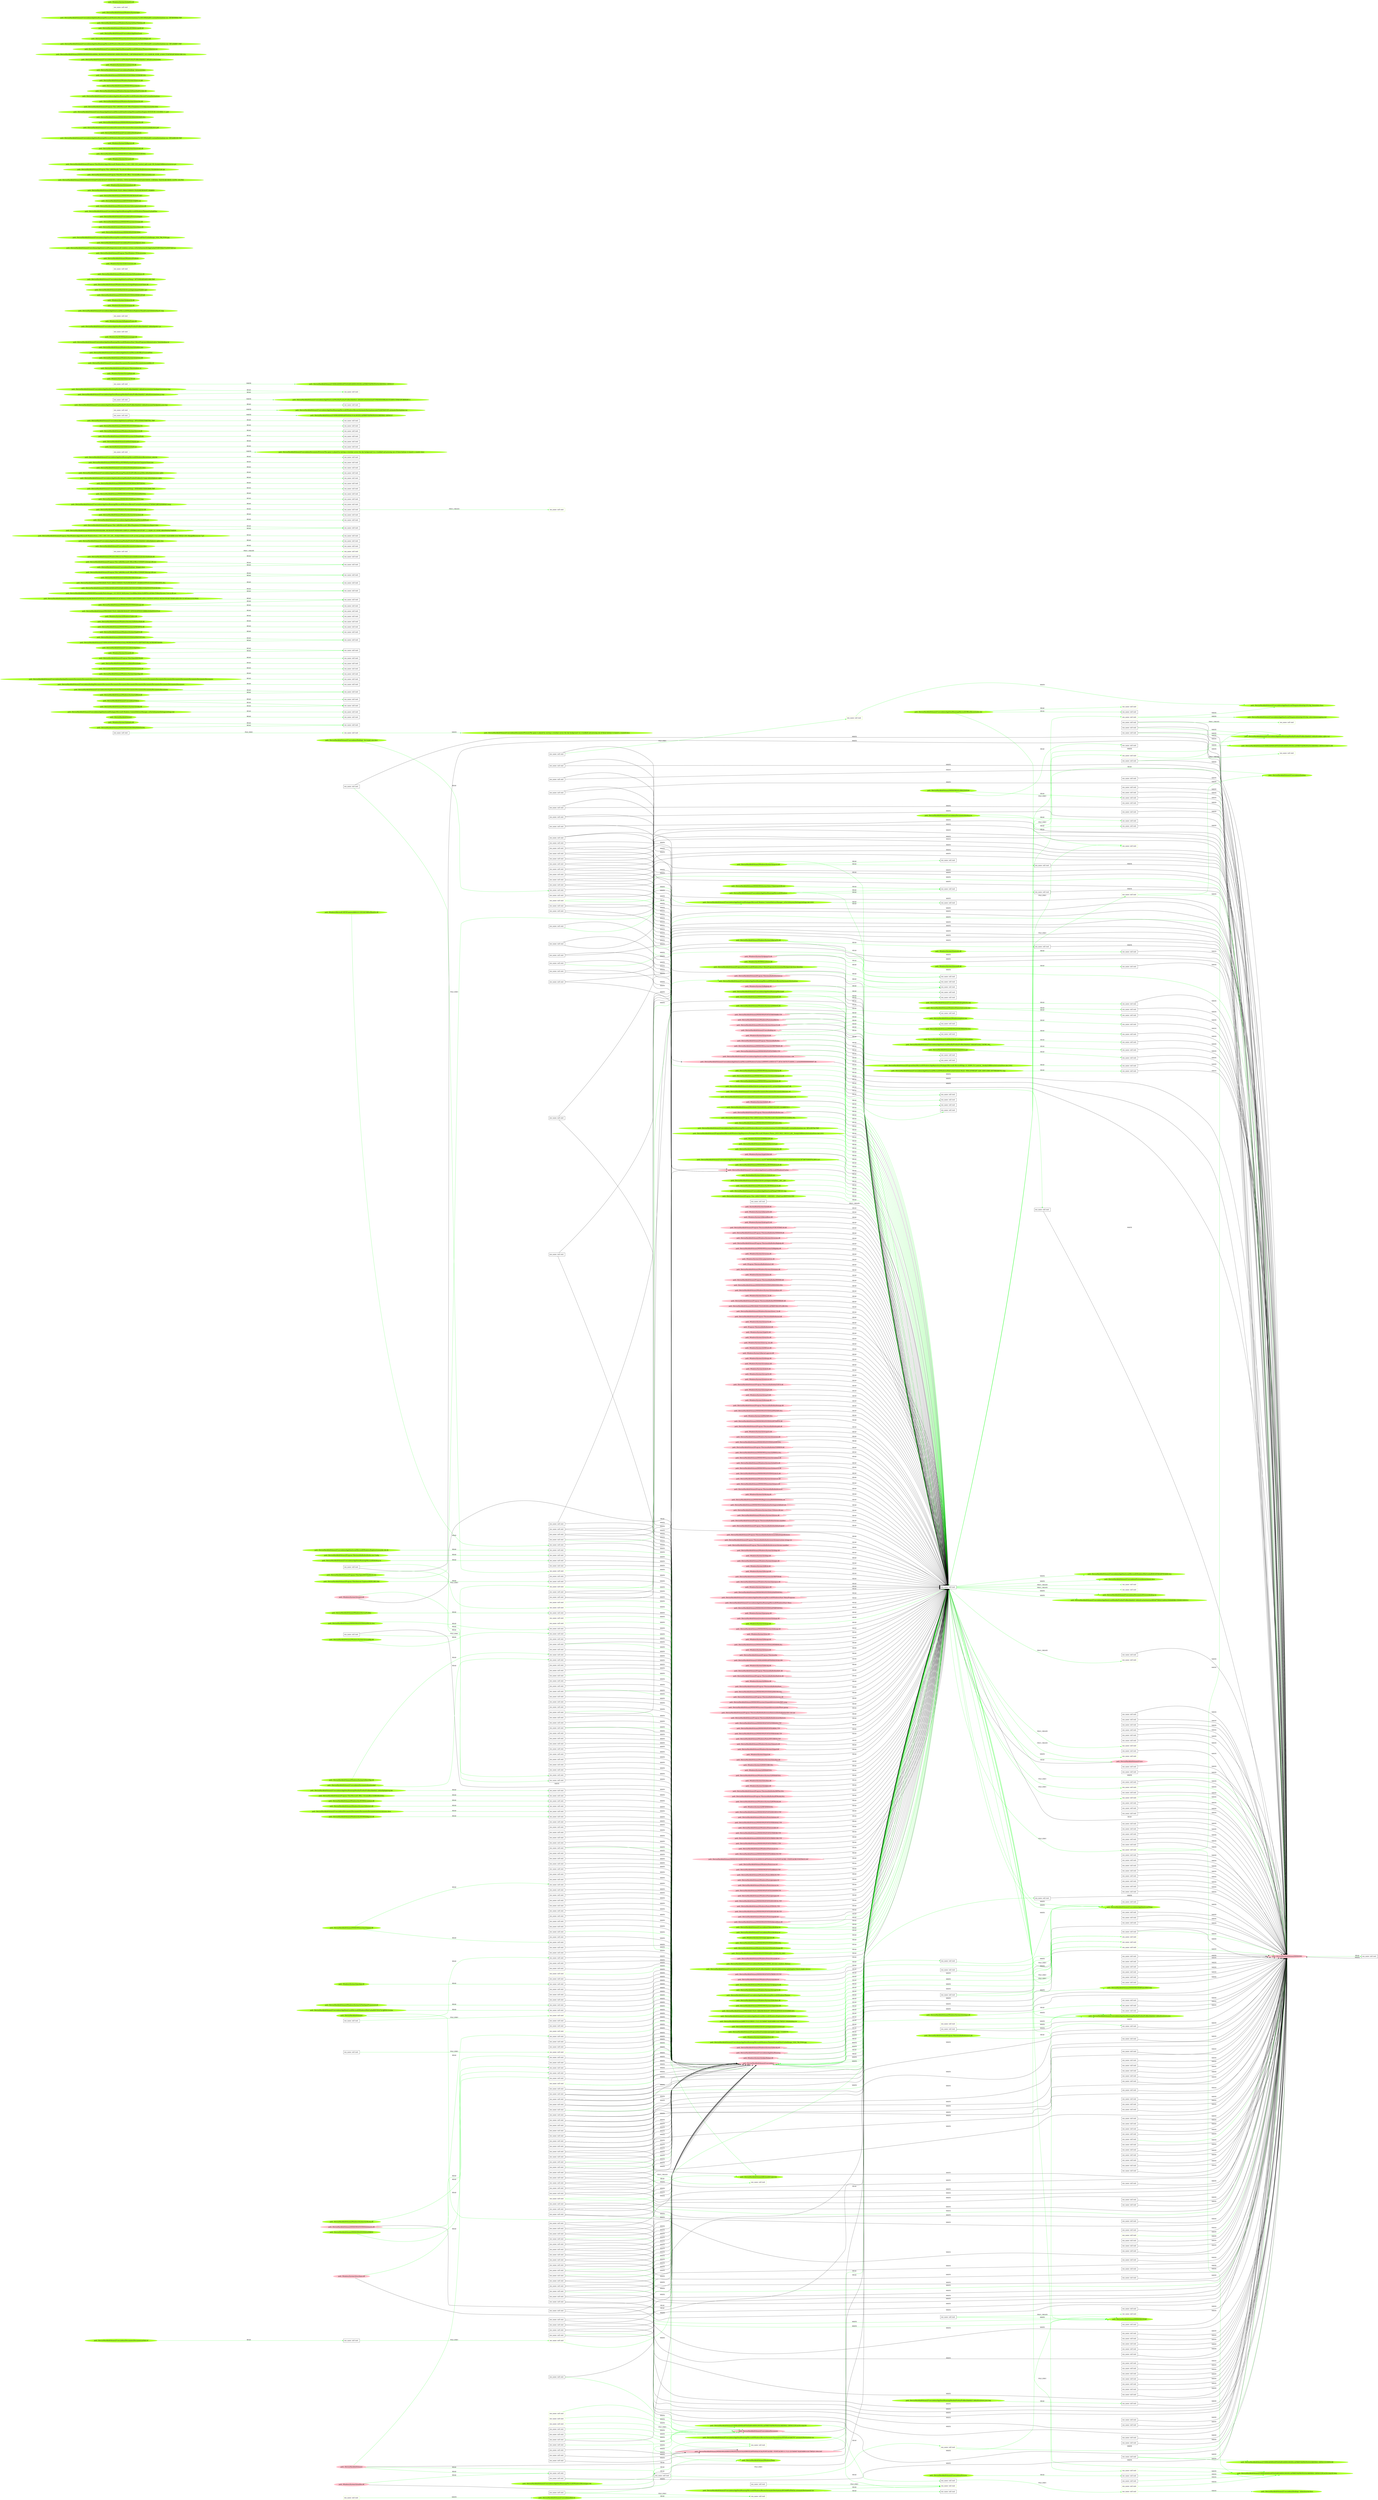 digraph {
	rankdir=LR
	566 [label="exe_name: null cmd: " color=black shape=box style=solid]
	1695 [label="exe_name: null cmd: " color=greenyellow shape=box style=solid]
	566 -> 1695 [label=FILE_EXEC color=green]
	589 [label="exe_name: null cmd: " color=black shape=box style=solid]
	1717 [label="exe_name: null cmd: " color=greenyellow shape=box style=solid]
	589 -> 1717 [label=FILE_EXEC color=green]
	372 [label="exe_name: null cmd: " color=black shape=box style=solid]
	1745 [label="exe_name: null cmd: " color=greenyellow shape=box style=solid]
	372 -> 1745 [label=FILE_EXEC color=green]
	377 [label="exe_name: null cmd: " color=black shape=box style=solid]
	1751 [label="exe_name: null cmd: " color=greenyellow shape=box style=solid]
	377 -> 1751 [label=FILE_EXEC color=green]
	33 [label="exe_name: null cmd: " color=black shape=box style=solid]
	1757 [label="exe_name: null cmd: " color=greenyellow shape=box style=solid]
	33 -> 1757 [label=FILE_EXEC color=green]
	153 [label="exe_name: null cmd: " color=black shape=box style=solid]
	1773 [label="exe_name: null cmd: " color=greenyellow shape=box style=solid]
	153 -> 1773 [label=FILE_EXEC color=green]
	58 [label="exe_name: null cmd: " color=black shape=box style=solid]
	1789 [label="exe_name: null cmd: " color=greenyellow shape=box style=solid]
	58 -> 1789 [label=FILE_EXEC color=green]
	79 [label="exe_name: null cmd: " color=black shape=box style=solid]
	1806 [label="exe_name: null cmd: " color=greenyellow shape=box style=solid]
	79 -> 1806 [label=FILE_EXEC color=green]
	191 [label="exe_name: null cmd: " color=black shape=box style=solid]
	1815 [label="exe_name: null cmd: " color=greenyellow shape=box style=solid]
	191 -> 1815 [label=FILE_EXEC color=green]
	203 [label="exe_name: null cmd: " color=black shape=box style=solid]
	1853 [label="exe_name: null cmd: " color=greenyellow shape=box style=solid]
	203 -> 1853 [label=FILE_EXEC color=green]
	485 [label="exe_name: null cmd: " color=black shape=box style=solid]
	1871 [label="exe_name: null cmd: " color=greenyellow shape=box style=solid]
	485 -> 1871 [label=FILE_EXEC color=green]
	757 [label="exe_name: null cmd: " color=black shape=box style=solid]
	1885 [label="exe_name: null cmd: " color=greenyellow shape=box style=solid]
	757 -> 1885 [label=FILE_EXEC color=green]
	530 [label="exe_name: null cmd: " color=black shape=box style=solid]
	1895 [label="exe_name: null cmd: " color=greenyellow shape=box style=solid]
	530 -> 1895 [label=FILE_EXEC color=green]
	0 [label="exe_name: null cmd: " color=black shape=box style=solid]
	1918 [label="exe_name: null cmd: " color=greenyellow shape=box style=solid]
	0 -> 1918 [label=FILE_EXEC color=green]
	0 [label="exe_name: null cmd: " color=black shape=box style=solid]
	1937 [label="exe_name: null cmd: " color=greenyellow shape=box style=solid]
	0 -> 1937 [label=FILE_EXEC color=green]
	0 [label="exe_name: null cmd: " color=black shape=box style=solid]
	1961 [label="exe_name: null cmd: " color=greenyellow shape=box style=solid]
	0 -> 1961 [label=FILE_EXEC color=green]
	0 [label="exe_name: null cmd: " color=black shape=box style=solid]
	1965 [label="exe_name: null cmd: " color=greenyellow shape=box style=solid]
	0 -> 1965 [label=FILE_EXEC color=green]
	0 [label="exe_name: null cmd: " color=black shape=box style=solid]
	1970 [label="exe_name: null cmd: " color=greenyellow shape=box style=solid]
	0 -> 1970 [label=FILE_EXEC color=green]
	0 [label="exe_name: null cmd: " color=black shape=box style=solid]
	1981 [label="exe_name: null cmd: " color=greenyellow shape=box style=solid]
	0 -> 1981 [label=FILE_EXEC color=green]
	0 [label="exe_name: null cmd: " color=black shape=box style=solid]
	1989 [label="exe_name: null cmd: " color=greenyellow shape=box style=solid]
	0 -> 1989 [label=FILE_EXEC color=green]
	0 [label="exe_name: null cmd: " color=black shape=box style=solid]
	1993 [label="exe_name: null cmd: " color=greenyellow shape=box style=solid]
	0 -> 1993 [label=FILE_EXEC color=green]
	0 [label="exe_name: null cmd: " color=black shape=box style=solid]
	1998 [label="exe_name: null cmd: " color=greenyellow shape=box style=solid]
	0 -> 1998 [label=FILE_EXEC color=green]
	0 [label="exe_name: null cmd: " color=black shape=box style=solid]
	2010 [label="exe_name: null cmd: " color=greenyellow shape=box style=solid]
	0 -> 2010 [label=FILE_EXEC color=green]
	0 [label="exe_name: null cmd: " color=black shape=box style=solid]
	2014 [label="exe_name: null cmd: " color=greenyellow shape=box style=solid]
	0 -> 2014 [label=FILE_EXEC color=green]
	1635 [label="path: /Device/HarddiskVolume2/Users/admin/AppData/Roaming/Microsoft/Windows" color=greenyellow shape=oval style=filled]
	481 [label="exe_name: null cmd: " color=black shape=box style=solid]
	1635 -> 481 [label=READ color=green]
	1778 [label="path: /Device/HarddiskVolume2/Users/admin/AppData/Roaming/Microsoft" color=greenyellow shape=oval style=filled]
	156 [label="exe_name: null cmd: " color=black shape=box style=solid]
	1778 -> 156 [label=READ color=green]
	1913 [label="path: /Windows/System32/ploptin.dll" color=greenyellow shape=oval style=filled]
	561 [label="exe_name: null cmd: " color=black shape=box style=solid]
	1913 -> 561 [label=READ color=green]
	1543 [label="path: /Device/HarddiskVolume1" color=greenyellow shape=oval style=filled]
	34 [label="exe_name: null cmd: " color=black shape=box style=solid]
	1543 -> 34 [label=READ color=green]
	1550 [label="path: /Device/HarddiskVolume4" color=greenyellow shape=oval style=filled]
	501 [label="exe_name: null cmd: " color=black shape=box style=solid]
	1550 -> 501 [label=READ color=green]
	1811 [label="path: /Device/HarddiskVolume2/Windows/System32/kernel32.dll" color=greenyellow shape=oval style=filled]
	449 [label="exe_name: null cmd: " color=black shape=box style=solid]
	1811 -> 449 [label=READ color=green]
	1697 [label="path: /Device/HarddiskVolume2/WINDOWS/GLOBALIZATION" color=greenyellow shape=oval style=filled]
	10 [label="exe_name: null cmd: " color=black shape=box style=solid]
	1697 -> 10 [label=READ color=green]
	1702 [label="path: /Device/HarddiskVolume2/WINDOWS/SYSTEM32/WBEM" color=greenyellow shape=oval style=filled]
	571 [label="exe_name: null cmd: " color=black shape=box style=solid]
	1702 -> 571 [label=READ color=green]
	1739 [label="path: /Device/HarddiskVolume2/Windows/System32/rpcrt4.dll" color=greenyellow shape=oval style=filled]
	369 [label="exe_name: null cmd: " color=black shape=box style=solid]
	1739 -> 369 [label=READ color=green]
	1810 [label="path: /Device/HarddiskVolume2/WINDOWS/system32/netutils.dll" color=greenyellow shape=oval style=filled]
	0 [label="exe_name: null cmd: " color=black shape=box style=solid]
	1810 -> 0 [label=READ color=green]
	1664 [label="path: /Device/HarddiskVolume2/Windows/System32/WINSTA.dll" color=greenyellow shape=oval style=filled]
	790 [label="exe_name: null cmd: " color=black shape=box style=solid]
	1664 -> 790 [label=READ color=green]
	394 [label="exe_name: null cmd: " color=black shape=box style=solid]
	1737 [label="path: /Device/HarddiskVolume2/Users/admin/AppData/Local/Packages/Microsoft.Windows.ContentDeliveryManager_cw5n1h2txyewy/Settings/settings.dat.LOG1" color=greenyellow shape=oval style=filled]
	394 -> 1737 [label=WRITE color=green]
	1737 [label="path: /Device/HarddiskVolume2/Users/admin/AppData/Local/Packages/Microsoft.Windows.ContentDeliveryManager_cw5n1h2txyewy/Settings/settings.dat.LOG1" color=greenyellow shape=oval style=filled]
	367 [label="exe_name: null cmd: " color=black shape=box style=solid]
	1737 -> 367 [label=READ color=green]
	1766 [label="path: /Windows/System32/netutils.dll" color=greenyellow shape=oval style=filled]
	383 [label="exe_name: null cmd: " color=black shape=box style=solid]
	1766 -> 383 [label=READ color=green]
	319 [label="path: /Device/HarddiskVolume2/WINDOWS/SYSTEM32/kernelbase.dll" color=pink shape=oval style=filled]
	0 [label="exe_name: null cmd: " color=black shape=box style=solid]
	319 -> 0 [label=READ color=green]
	1731 [label="path: /Device/HarddiskVolume2/Users/admin/AppData/Local/Packages/Microsoft.Windows.ContentDeliveryManager_cw5n1h2txyewy/Settings/settings.dat" color=greenyellow shape=oval style=filled]
	12 [label="exe_name: null cmd: " color=black shape=box style=solid]
	1731 -> 12 [label=READ color=green]
	1782 [label="path: /Windows/Microsoft.NET/Framework64/v4.0.30319/CORPerfMonExt.dll" color=greenyellow shape=oval style=filled]
	51 [label="exe_name: null cmd: " color=black shape=box style=solid]
	1782 -> 51 [label=READ color=green]
	1734 [label="path: /Device/HarddiskVolume2/Users/admin/Videos" color=greenyellow shape=oval style=filled]
	122 [label="exe_name: null cmd: " color=black shape=box style=solid]
	1734 -> 122 [label=READ color=green]
	1656 [label="path: /Device/HarddiskVolume2/Users/admin/Videos/desktop.ini" color=greenyellow shape=oval style=filled]
	0 [label="exe_name: null cmd: " color=black shape=box style=solid]
	1656 -> 0 [label=READ color=green]
	1683 [label="path: /Device/HarddiskVolume2/Users/admin/Music/desktop.ini" color=greenyellow shape=oval style=filled]
	0 [label="exe_name: null cmd: " color=black shape=box style=solid]
	1683 -> 0 [label=READ color=green]
	1710 [label="path: /Device/HarddiskVolume2/Users/admin/Documents/desktop.ini" color=greenyellow shape=oval style=filled]
	180 [label="exe_name: null cmd: " color=black shape=box style=solid]
	1710 -> 180 [label=READ color=green]
	767 [label="path: /Device/HarddiskVolume2" color=pink shape=oval style=filled]
	485 [label="exe_name: null cmd: " color=black shape=box style=solid]
	767 -> 485 [label=READ color=green]
	767 [label="path: /Device/HarddiskVolume2" color=pink shape=oval style=filled]
	242 [label="exe_name: null cmd: " color=black shape=box style=solid]
	767 -> 242 [label=READ color=green]
	1703 [label="path: /Device/HarddiskVolume2/Users/admin/backup/Documents/Documents/Documents/Documents/Documents/Documents/Documents" color=greenyellow shape=oval style=filled]
	572 [label="exe_name: null cmd: " color=black shape=box style=solid]
	1703 -> 572 [label=READ color=green]
	1893 [label="path: /Device/HarddiskVolume2/Users/admin/backup/Documents/Documents/Documents/Documents/Documents/Documents/Documents/Documents/Documents/Documents/Documents" color=greenyellow shape=oval style=filled]
	527 [label="exe_name: null cmd: " color=black shape=box style=solid]
	1893 -> 527 [label=READ color=green]
	1749 [label="path: /Device/HarddiskVolume2/Users/admin/backup/Documents/Documents/Documents/Documents/Documents/Documents/Documents/Documents/Documents/Documents/Documents/Documents/Documents/Documents/Documents/Documents/Documents/Documents" color=greenyellow shape=oval style=filled]
	375 [label="exe_name: null cmd: " color=black shape=box style=solid]
	1749 -> 375 [label=READ color=green]
	1811 [label="path: /Device/HarddiskVolume2/Windows/System32/kernel32.dll" color=greenyellow shape=oval style=filled]
	82 [label="exe_name: null cmd: " color=black shape=box style=solid]
	1811 -> 82 [label=READ color=green]
	1706 [label="path: /Device/HarddiskVolume2/Windows/System32/profapi.dll" color=greenyellow shape=oval style=filled]
	334 [label="exe_name: null cmd: " color=black shape=box style=solid]
	1706 -> 334 [label=READ color=green]
	1927 [label="path: /Device/HarddiskVolume2/WINDOWS/SYSTEM32/AMSI.DLL" color=greenyellow shape=oval style=filled]
	0 [label="exe_name: null cmd: " color=black shape=box style=solid]
	1927 -> 0 [label=READ color=green]
	1835 [label="path: /Device/HarddiskVolume2/WINDOWS/system32/rsaenh.dll" color=greenyellow shape=oval style=filled]
	416 [label="exe_name: null cmd: " color=black shape=box style=solid]
	1835 -> 416 [label=READ color=green]
	1572 [label="path: /Device/HarddiskVolume2/Users/admin/AppData/Local/Microsoft/Windows/Explorer/iconcache_idx.db" color=greenyellow shape=oval style=filled]
	588 [label="exe_name: null cmd: " color=black shape=box style=solid]
	1572 -> 588 [label=READ color=green]
	791 [label="path: /Device/HarddiskVolume2/WINDOWS" color=pink shape=oval style=filled]
	559 [label="exe_name: null cmd: " color=black shape=box style=solid]
	791 -> 559 [label=READ color=green]
	1739 [label="path: /Device/HarddiskVolume2/Windows/System32/rpcrt4.dll" color=greenyellow shape=oval style=filled]
	0 [label="exe_name: null cmd: " color=black shape=box style=solid]
	1739 -> 0 [label=READ color=green]
	1771 [label="path: /Device/HarddiskVolume2/Users/admin/Downloads" color=greenyellow shape=oval style=filled]
	152 [label="exe_name: null cmd: " color=black shape=box style=solid]
	1771 -> 152 [label=READ color=green]
	1656 [label="path: /Device/HarddiskVolume2/Users/admin/Videos/desktop.ini" color=greenyellow shape=oval style=filled]
	0 [label="exe_name: null cmd: " color=black shape=box style=solid]
	1656 -> 0 [label=READ color=green]
	1865 [label="path: /Device/HarddiskVolume2/Program Files/OpenSSH-Win64" color=greenyellow shape=oval style=filled]
	469 [label="exe_name: null cmd: " color=black shape=box style=solid]
	1865 -> 469 [label=READ color=green]
	1783 [label="path: /Device/HarddiskVolume2/Users/admin/AppData" color=greenyellow shape=oval style=filled]
	53 [label="exe_name: null cmd: " color=black shape=box style=solid]
	1783 -> 53 [label=READ color=green]
	1734 [label="path: /Device/HarddiskVolume2/Users/admin/Videos" color=greenyellow shape=oval style=filled]
	88 [label="exe_name: null cmd: " color=black shape=box style=solid]
	1734 -> 88 [label=READ color=green]
	1697 [label="path: /Device/HarddiskVolume2/WINDOWS/GLOBALIZATION" color=greenyellow shape=oval style=filled]
	567 [label="exe_name: null cmd: " color=black shape=box style=solid]
	1697 -> 567 [label=READ color=green]
	1942 [label="path: /Device/HarddiskVolume2/Windows/System32/DataExchange.dll" color=greenyellow shape=oval style=filled]
	0 [label="exe_name: null cmd: " color=black shape=box style=solid]
	1942 -> 0 [label=READ color=green]
	1764 [label="path: /Device/HarddiskVolume2/WINDOWS/SYSTEM32/PRNTVPT.DLL" color=greenyellow shape=oval style=filled]
	381 [label="exe_name: null cmd: " color=black shape=box style=solid]
	1764 -> 381 [label=READ color=green]
	1932 [label="path: /Device/HarddiskVolume2/WINDOWS/SYSTEM32/EN-US/FMS.DLL.MUI" color=greenyellow shape=oval style=filled]
	0 [label="exe_name: null cmd: " color=black shape=box style=solid]
	1932 -> 0 [label=READ color=green]
	1876 [label="path: /Windows/System32/msxml6.dll" color=greenyellow shape=oval style=filled]
	497 [label="exe_name: null cmd: " color=black shape=box style=solid]
	1876 -> 497 [label=READ color=green]
	679 [label="path: /Device/HarddiskVolume2/WINDOWS/SYSTEM32/ntmarta.dll" color=pink shape=oval style=filled]
	119 [label="exe_name: null cmd: " color=black shape=box style=solid]
	679 -> 119 [label=READ color=green]
	767 [label="path: /Device/HarddiskVolume2" color=pink shape=oval style=filled]
	118 [label="exe_name: null cmd: " color=black shape=box style=solid]
	767 -> 118 [label=READ color=green]
	1931 [label="path: /Device/HarddiskVolume2/Users/admin/Desktop" color=greenyellow shape=oval style=filled]
	0 [label="exe_name: null cmd: " color=black shape=box style=solid]
	1931 -> 0 [label=READ color=green]
	1943 [label="path: /Device/HarddiskVolume2/Users/admin/Desktop/20190502_elevate2_windows_Release" color=greenyellow shape=oval style=filled]
	0 [label="exe_name: null cmd: " color=black shape=box style=solid]
	1943 -> 0 [label=READ color=green]
	1910 [label="path: /Device/HarddiskVolume2/Users/admin/Desktop/firefox.lnk" color=greenyellow shape=oval style=filled]
	555 [label="exe_name: null cmd: " color=black shape=box style=solid]
	1910 -> 555 [label=READ color=green]
	1825 [label="path: /Device/HarddiskVolume2/Program Files/mozilla/firefox/firefox.exe.Config" color=greenyellow shape=oval style=filled]
	608 [label="exe_name: null cmd: " color=black shape=box style=solid]
	1825 -> 608 [label=READ color=green]
	1635 [label="path: /Device/HarddiskVolume2/Users/admin/AppData/Roaming/Microsoft/Windows" color=greenyellow shape=oval style=filled]
	0 [label="exe_name: null cmd: " color=black shape=box style=solid]
	1635 -> 0 [label=READ color=green]
	1635 [label="path: /Device/HarddiskVolume2/Users/admin/AppData/Roaming/Microsoft/Windows" color=greenyellow shape=oval style=filled]
	57 [label="exe_name: null cmd: " color=black shape=box style=solid]
	1635 -> 57 [label=READ color=green]
	1820 [label="path: /Device/HarddiskVolume2/Program Files/OpenSSH-Win64/ssh.exe" color=greenyellow shape=oval style=filled]
	92 [label="exe_name: null cmd: " color=black shape=box style=solid]
	1820 -> 92 [label=READ color=green]
	1820 [label="path: /Device/HarddiskVolume2/Program Files/OpenSSH-Win64/ssh.exe" color=greenyellow shape=oval style=filled]
	0 [label="exe_name: null cmd: " color=black shape=box style=solid]
	1820 -> 0 [label=READ color=green]
	647 [label="path: /Device/HarddiskVolume2/Windows/System32/user32.dll" color=pink shape=oval style=filled]
	64 [label="exe_name: null cmd: " color=black shape=box style=solid]
	647 -> 64 [label=READ color=green]
	1866 [label="path: /Device/HarddiskVolume2/Windows/System32/gdi32.dll" color=greenyellow shape=oval style=filled]
	473 [label="exe_name: null cmd: " color=black shape=box style=solid]
	1866 -> 473 [label=READ color=green]
	1723 [label="path: /Device/HarddiskVolume2/WINDOWS/system32/NETAPI32.dll" color=greenyellow shape=oval style=filled]
	354 [label="exe_name: null cmd: " color=black shape=box style=solid]
	1723 -> 354 [label=READ color=green]
	650 [label="path: /Device/HarddiskVolume2/Users/desktop.ini" color=pink shape=oval style=filled]
	422 [label="exe_name: null cmd: " color=black shape=box style=solid]
	650 -> 422 [label=READ color=green]
	719 [label="path: /Device/HarddiskVolume2/Program Files/mozilla/firefox" color=pink shape=oval style=filled]
	773 [label="exe_name: null cmd: " color=black shape=box style=solid]
	719 -> 773 [label=READ color=green]
	707 [label="path: /Device/HarddiskVolume2/WINDOWS/system32/CRYPTBASE.dll" color=pink shape=oval style=filled]
	777 [label="exe_name: null cmd: " color=black shape=box style=solid]
	707 -> 777 [label=READ color=green]
	1584 [label="path: /Device/HarddiskVolume2/Windows/System32/cfgmgr32.dll" color=greenyellow shape=oval style=filled]
	0 [label="exe_name: null cmd: " color=black shape=box style=solid]
	1584 -> 0 [label=READ color=green]
	1986 [label="path: /Device/HarddiskVolume2/Windows/System32/crypt32.dll" color=greenyellow shape=oval style=filled]
	0 [label="exe_name: null cmd: " color=black shape=box style=solid]
	1986 -> 0 [label=READ color=green]
	1704 [label="path: /Device/HarddiskVolume2/Windows/System32/fltLib.dll" color=greenyellow shape=oval style=filled]
	572 [label="exe_name: null cmd: " color=black shape=box style=solid]
	1704 -> 572 [label=READ color=green]
	1778 [label="path: /Device/HarddiskVolume2/Users/admin/AppData/Roaming/Microsoft" color=greenyellow shape=oval style=filled]
	0 [label="exe_name: null cmd: " color=black shape=box style=solid]
	1778 -> 0 [label=READ color=green]
	1944 [label="path: /Device/HarddiskVolume2/Users/admin/AppData/Roaming/Microsoft/Windows/Themes" color=greenyellow shape=oval style=filled]
	0 [label="exe_name: null cmd: " color=black shape=box style=solid]
	1944 -> 0 [label=READ color=green]
	1550 [label="path: /Device/HarddiskVolume4" color=greenyellow shape=oval style=filled]
	0 [label="exe_name: null cmd: " color=black shape=box style=solid]
	1550 -> 0 [label=READ color=green]
	1890 [label="path: /Device/HarddiskVolume2/Users/admin/AppData/Roaming/Microsoft/desktop.ini" color=greenyellow shape=oval style=filled]
	525 [label="exe_name: null cmd: " color=black shape=box style=solid]
	1890 -> 525 [label=READ color=green]
	1710 [label="path: /Device/HarddiskVolume2/Users/admin/Documents/desktop.ini" color=greenyellow shape=oval style=filled]
	100 [label="exe_name: null cmd: " color=black shape=box style=solid]
	1710 -> 100 [label=READ color=green]
	1656 [label="path: /Device/HarddiskVolume2/Users/admin/Videos/desktop.ini" color=greenyellow shape=oval style=filled]
	0 [label="exe_name: null cmd: " color=black shape=box style=solid]
	1656 -> 0 [label=READ color=green]
	1776 [label="path: /Device/HarddiskVolume2/Users/admin/Pictures" color=greenyellow shape=oval style=filled]
	395 [label="exe_name: null cmd: " color=black shape=box style=solid]
	1776 -> 395 [label=READ color=green]
	0 [label="exe_name: null cmd: " color=black shape=box style=solid]
	2020 [label="exe_name: null cmd: " color=greenyellow shape=box style=solid]
	0 -> 2020 [label=PROC_CREATE color=green]
	1877 [label="path: /Device/HarddiskVolume2/Windows/System32/EhStorShell.dll" color=greenyellow shape=oval style=filled]
	287 [label="exe_name: null cmd: " color=black shape=box style=solid]
	1877 -> 287 [label=READ color=green]
	656 [label="path: /Windows/System32/cfgmgr32.dll" color=pink shape=oval style=filled]
	449 [label="exe_name: null cmd: " color=black shape=box style=solid]
	656 -> 449 [label=READ color=green]
	1738 [label="path: /Device/HarddiskVolume2/Windows/Fonts/staticcache.dat" color=greenyellow shape=oval style=filled]
	149 [label="exe_name: null cmd: " color=black shape=box style=solid]
	1738 -> 149 [label=READ color=green]
	1721 [label="path: /Windows/System32/WindowsCodecs.dll" color=greenyellow shape=oval style=filled]
	111 [label="exe_name: null cmd: " color=black shape=box style=solid]
	1721 -> 111 [label=READ color=green]
	318 [label="path: /Windows/System32/sspicli.dll" color=pink shape=oval style=filled]
	158 [label="exe_name: null cmd: " color=black shape=box style=solid]
	318 -> 158 [label=READ color=green]
	1818 [label="path: /Device/HarddiskVolume2/Windows/explorer.exe" color=greenyellow shape=oval style=filled]
	194 [label="exe_name: null cmd: " color=black shape=box style=solid]
	1818 -> 194 [label=READ color=green]
	1707 [label="path: /Device/HarddiskVolume2/Program Files/Internet Explorer/IEXPLORE.EXE" color=greenyellow shape=oval style=filled]
	576 [label="exe_name: null cmd: " color=black shape=box style=solid]
	1707 -> 576 [label=READ color=green]
	1956 [label="path: /Device/HarddiskVolume2/Windows/System32/dsclient.dll" color=greenyellow shape=oval style=filled]
	0 [label="exe_name: null cmd: " color=black shape=box style=solid]
	1956 -> 0 [label=READ color=green]
	1211 [label="path: /Device/HarddiskVolume2/Users/admin" color=pink shape=oval style=filled]
	0 [label="exe_name: null cmd: " color=black shape=box style=solid]
	1211 -> 0 [label=READ color=green]
	1985 [label="path: /Device/HarddiskVolume2/WINDOWS/System32/perfnet.dll" color=greenyellow shape=oval style=filled]
	0 [label="exe_name: null cmd: " color=black shape=box style=solid]
	1985 -> 0 [label=READ color=green]
	1664 [label="path: /Device/HarddiskVolume2/Windows/System32/WINSTA.dll" color=greenyellow shape=oval style=filled]
	0 [label="exe_name: null cmd: " color=black shape=box style=solid]
	1664 -> 0 [label=READ color=green]
	1588 [label="path: /Device/HarddiskVolume2/Users/admin/AppData/Roaming/Microsoft/Windows/Recent/AutomaticDestinations/5f7b5f1e01b83767.automaticDestinations-ms" color=greenyellow shape=oval style=filled]
	0 [label="exe_name: null cmd: " color=black shape=box style=solid]
	1588 -> 0 [label=READ color=green]
	1847 [label="path: /Device/HarddiskVolume2/PROGRAM FILES (X86)/MICROSOFT OFFICE/OFFICE15/BIBLIOGRAPHY/STYLE" color=greenyellow shape=oval style=filled]
	439 [label="exe_name: null cmd: " color=black shape=box style=solid]
	1847 -> 439 [label=READ color=green]
	1763 [label="path: /Device/HarddiskVolume2/USERS/ADMIN/APPDATA/LOCALLOW/MICROSOFT/CRYPTNETURLCACHE/METADATA" color=greenyellow shape=oval style=filled]
	381 [label="exe_name: null cmd: " color=black shape=box style=solid]
	1763 -> 381 [label=READ color=green]
	1911 [label="path: /Device/HarddiskVolume2/Windows/ServiceProfiles" color=greenyellow shape=oval style=filled]
	556 [label="exe_name: null cmd: " color=black shape=box style=solid]
	1911 -> 556 [label=READ color=green]
	1791 [label="path: /Device/HarddiskVolume2/WINDOWS/SYSWOW64/NSI.DLL" color=greenyellow shape=oval style=filled]
	160 [label="exe_name: null cmd: " color=black shape=box style=solid]
	1791 -> 160 [label=READ color=green]
	1841 [label="path: /Device/HarddiskVolume2/USERS/ADMIN/APPDATA/LOCAL/MICROSOFT/OFFICE/15.0/WEBSERVICECACHE/ALLUSERS/CLIENTTEMPLATES.CONTENT.OFFICE.NET/SUPPORT-TEMPLATES-EN-US-MT16412135.PNG0" color=greenyellow shape=oval style=filled]
	428 [label="exe_name: null cmd: " color=black shape=box style=solid]
	1841 -> 428 [label=READ color=green]
	1699 [label="path: /Device/HarddiskVolume2/USERS/ADMIN/APPDATA/ROAMING/MICROSOFT/BIBLIOGRAPHY/STYLE/GB.XSL" color=greenyellow shape=oval style=filled]
	569 [label="exe_name: null cmd: " color=black shape=box style=solid]
	1699 -> 569 [label=READ color=green]
	1987 [label="path: /Device/HarddiskVolume2/PROGRAM FILES (X86)/MICROSOFT OFFICE/OFFICE15/1033/MSO.ACL" color=greenyellow shape=oval style=filled]
	0 [label="exe_name: null cmd: " color=black shape=box style=solid]
	1987 -> 0 [label=READ color=green]
	1798 [label="path: /Device/HarddiskVolume2/PROGRAM FILES (X86)/COMMON FILES/MICROSOFT SHARED/OFFICE15/1033/MSOINTL.DLL" color=greenyellow shape=oval style=filled]
	69 [label="exe_name: null cmd: " color=black shape=box style=solid]
	1798 -> 69 [label=READ color=green]
	1653 [label="path: /Device/HarddiskVolume2/Users/admin/AppData/Local/Microsoft/Windows/Explorer/IconCacheToDelete" color=greenyellow shape=oval style=filled]
	0 [label="exe_name: null cmd: " color=black shape=box style=solid]
	1653 -> 0 [label=READ color=green]
	1881 [label="path: /Device/HarddiskVolume2/Program Files (x86)/Microsoft Office/Office15/MSIPC/fi/msipc.dll.mui" color=greenyellow shape=oval style=filled]
	506 [label="exe_name: null cmd: " color=black shape=box style=solid]
	1881 -> 506 [label=READ color=green]
	1557 [label="path: /Device/HarddiskVolume2/$RECYCLE.BIN/S-1-5-21-231540947-922634896-4161786520-1004/desktop.ini" color=greenyellow shape=oval style=filled]
	0 [label="exe_name: null cmd: " color=black shape=box style=solid]
	1557 -> 0 [label=READ color=green]
	1802 [label="path: /Device/HarddiskVolume2/Program Files (x86)/Microsoft Office/Office15/MSIPC/sl/msipc.dll.mui" color=greenyellow shape=oval style=filled]
	179 [label="exe_name: null cmd: " color=black shape=box style=solid]
	1802 -> 179 [label=READ color=green]
	1785 [label="path: /Device/HarddiskVolume2/salt/bin/Lib/site-packages/salt/modules" color=greenyellow shape=oval style=filled]
	54 [label="exe_name: null cmd: " color=black shape=box style=solid]
	1785 -> 54 [label=READ color=green]
	1810 [label="path: /Device/HarddiskVolume2/WINDOWS/system32/netutils.dll" color=greenyellow shape=oval style=filled]
	80 [label="exe_name: null cmd: " color=black shape=box style=solid]
	1810 -> 80 [label=READ color=green]
	1959 [label="path: /Device/HarddiskVolume2/salt/bin/Lib/site-packages/jinja2/runtime.pyc" color=greenyellow shape=oval style=filled]
	0 [label="exe_name: null cmd: " color=black shape=box style=solid]
	1959 -> 0 [label=READ color=green]
	1964 [label="path: /Device/HarddiskVolume2/ProgramData/Oracle/Java/javapath_target_715365579" color=greenyellow shape=oval style=filled]
	0 [label="exe_name: null cmd: " color=black shape=box style=solid]
	1964 -> 0 [label=READ color=green]
	1850 [label="path: /Device/HarddiskVolume2/ProgramData/Microsoft/Windows/Start Menu/Programs/Accessories/Wordpad.lnk:Zone.Identifier" color=greenyellow shape=oval style=filled]
	201 [label="exe_name: null cmd: " color=black shape=box style=solid]
	1850 -> 201 [label=READ color=green]
	1947 [label="path: /Windows/System32/globinputhost.dll" color=greenyellow shape=oval style=filled]
	0 [label="exe_name: null cmd: " color=black shape=box style=solid]
	1947 -> 0 [label=READ color=green]
	1770 [label="path: /Device/HarddiskVolume2/Windows/Resources/Themes/aero/shell/normalcolor/shellstyle.dll" color=greenyellow shape=oval style=filled]
	42 [label="exe_name: null cmd: " color=black shape=box style=solid]
	1770 -> 42 [label=READ color=green]
	171 [label="exe_name: null cmd: " color=black shape=box style=solid]
	1799 [label="exe_name: null cmd: " color=greenyellow shape=box style=solid]
	171 -> 1799 [label=PROC_CREATE color=green]
	1547 [label="exe_name: null cmd: " color=greenyellow shape=box style=solid]
	1548 [label="exe_name: null cmd: " color=greenyellow shape=box style=solid]
	1547 -> 1548 [label=PROC_CREATE color=green]
	0 [label="exe_name: null cmd: " color=black shape=box style=solid]
	2012 [label="exe_name: null cmd: " color=greenyellow shape=box style=solid]
	0 -> 2012 [label=PROC_CREATE color=green]
	1973 [label="path: /Device/HarddiskVolume2/Users/darpa/AppData/Roaming/Microsoft/Windows/Themes/CachedFiles/CachedImage_1024_768_POS4.jpg" color=greenyellow shape=oval style=filled]
	0 [label="exe_name: null cmd: " color=black shape=box style=solid]
	1973 -> 0 [label=READ color=green]
	136 [label="exe_name: null cmd: " color=black shape=box style=solid]
	1722 [label="path: /Device/HarddiskVolume2/Users/admin/AppData/Roaming/Mozilla/Firefox/Profiles/lxkehh21.default/cookies.sqlite-wal" color=greenyellow shape=oval style=filled]
	136 -> 1722 [label=WRITE color=green]
	774 [label="path: /Device/HarddiskVolume2/Windows/System32/devobj.dll" color=pink shape=oval style=filled]
	0 [label="exe_name: null cmd: " color=black shape=box style=solid]
	774 -> 0 [label=READ color=green]
	1781 [label="path: /Device/HarddiskVolume2/WINDOWS/SYSTEM32/PKU2U.DLL" color=greenyellow shape=oval style=filled]
	159 [label="exe_name: null cmd: " color=black shape=box style=solid]
	1781 -> 159 [label=READ color=green]
	2001 [label="path: /Device/HarddiskVolume2/WINDOWS/System32/certprop.dll" color=greenyellow shape=oval style=filled]
	0 [label="exe_name: null cmd: " color=black shape=box style=solid]
	2001 -> 0 [label=READ color=green]
	1843 [label="path: /Device/HarddiskVolume2/Windows/System32/rasadhlp.dll" color=greenyellow shape=oval style=filled]
	432 [label="exe_name: null cmd: " color=black shape=box style=solid]
	1843 -> 432 [label=READ color=green]
	1980 [label="path: /Device/HarddiskVolume2/WINDOWS/system32/wbem/wbemprox.dll" color=greenyellow shape=oval style=filled]
	0 [label="exe_name: null cmd: " color=black shape=box style=solid]
	1980 -> 0 [label=READ color=green]
	1777 [label="path: /Device/HarddiskVolume2/Windows/System32/RstrtMgr.dll" color=greenyellow shape=oval style=filled]
	397 [label="exe_name: null cmd: " color=black shape=box style=solid]
	1777 -> 397 [label=READ color=green]
	1969 [label="path: /Device/HarddiskVolume2/WINDOWS/system32/trkwks.dll" color=greenyellow shape=oval style=filled]
	0 [label="exe_name: null cmd: " color=black shape=box style=solid]
	1969 -> 0 [label=READ color=green]
	1923 [label="path: /Device/HarddiskVolume2/salt/bin/Lib/site-packages/pywin32_system32/pythoncom27.dll" color=greenyellow shape=oval style=filled]
	0 [label="exe_name: null cmd: " color=black shape=box style=solid]
	1923 -> 0 [label=READ color=green]
	509 [label="exe_name: null cmd: " color=black shape=box style=solid]
	791 [label="path: /Device/HarddiskVolume2/WINDOWS" color=pink shape=oval style=filled]
	509 -> 791 [label=WRITE color=black]
	564 [label="exe_name: null cmd: " color=black shape=box style=solid]
	791 [label="path: /Device/HarddiskVolume2/WINDOWS" color=pink shape=oval style=filled]
	564 -> 791 [label=WRITE color=black]
	121 [label="exe_name: null cmd: " color=black shape=box style=solid]
	791 [label="path: /Device/HarddiskVolume2/WINDOWS" color=pink shape=oval style=filled]
	121 -> 791 [label=WRITE color=black]
	142 [label="exe_name: null cmd: " color=black shape=box style=solid]
	1532 [label="path: /Device/HarddiskVolume2/Users/admin/AppData/Local/Microsoft/Windows/Caches" color=pink shape=oval style=filled]
	142 -> 1532 [label=WRITE color=black]
	509 [label="exe_name: null cmd: " color=black shape=box style=solid]
	1211 [label="path: /Device/HarddiskVolume2/Users/admin" color=pink shape=oval style=filled]
	509 -> 1211 [label=WRITE color=black]
	121 [label="exe_name: null cmd: " color=black shape=box style=solid]
	1211 [label="path: /Device/HarddiskVolume2/Users/admin" color=pink shape=oval style=filled]
	121 -> 1211 [label=WRITE color=black]
	564 [label="exe_name: null cmd: " color=black shape=box style=solid]
	1211 [label="path: /Device/HarddiskVolume2/Users/admin" color=pink shape=oval style=filled]
	564 -> 1211 [label=WRITE color=black]
	448 [label="exe_name: null cmd: " color=black shape=box style=solid]
	1211 [label="path: /Device/HarddiskVolume2/Users/admin" color=pink shape=oval style=filled]
	448 -> 1211 [label=WRITE color=black]
	0 [label="exe_name: null cmd: " color=black shape=box style=solid]
	1756 [label="path: /Device/HarddiskVolume2/WINDOWS/TEMP" color=greenyellow shape=oval style=filled]
	0 -> 1756 [label=WRITE color=green]
	505 [label="exe_name: null cmd: " color=black shape=box style=solid]
	791 [label="path: /Device/HarddiskVolume2/WINDOWS" color=pink shape=oval style=filled]
	505 -> 791 [label=WRITE color=black]
	618 [label="exe_name: null cmd: " color=black shape=box style=solid]
	791 [label="path: /Device/HarddiskVolume2/WINDOWS" color=pink shape=oval style=filled]
	618 -> 791 [label=WRITE color=black]
	448 [label="exe_name: null cmd: " color=black shape=box style=solid]
	791 [label="path: /Device/HarddiskVolume2/WINDOWS" color=pink shape=oval style=filled]
	448 -> 791 [label=WRITE color=black]
	1821 [label="path: /Device/HarddiskVolume2/Users/admin/Documents/boneheaded" color=greenyellow shape=oval style=filled]
	99 [label="exe_name: null cmd: " color=black shape=box style=solid]
	1821 -> 99 [label=READ color=green]
	1753 [label="path: /Device/HarddiskVolume2/Users/admin/Documents/Documents/arthel.rtf" color=greenyellow shape=oval style=filled]
	377 [label="exe_name: null cmd: " color=black shape=box style=solid]
	1753 -> 377 [label=READ color=green]
	1822 [label="path: /Device/HarddiskVolume2/Users/admin/Documents/cockarouse.docx" color=greenyellow shape=oval style=filled]
	3 [label="exe_name: null cmd: " color=black shape=box style=solid]
	1822 -> 3 [label=READ color=green]
	1952 [label="path: /Device/HarddiskVolume2/Users/admin/Documents/Documents/Documents/demonic.rtf" color=greenyellow shape=oval style=filled]
	0 [label="exe_name: null cmd: " color=black shape=box style=solid]
	1952 -> 0 [label=READ color=green]
	1974 [label="path: /Device/HarddiskVolume2/Users/admin/Documents/Documents/Documents/Documents/antisteapsin.rtf" color=greenyellow shape=oval style=filled]
	0 [label="exe_name: null cmd: " color=black shape=box style=solid]
	1974 -> 0 [label=READ color=green]
	1826 [label="path: /Device/HarddiskVolume2/Users/admin/AppData/Roaming/Mozilla/Firefox/Profiles/lxkehh21.default/places.sqlite-shm" color=greenyellow shape=oval style=filled]
	612 [label="exe_name: null cmd: " color=black shape=box style=solid]
	1826 -> 612 [label=READ color=green]
	1832 [label="path: /Device/HarddiskVolume2/Program Files/WindowsApps/Microsoft.WindowsStore_11811.1001.18.0_x64__8wekyb3d8bbwe/microsoft.system.package.metadata/S-1-5-21-231540947-922634896-4161786520-1001-MergedResources-7.pri" color=greenyellow shape=oval style=filled]
	411 [label="exe_name: null cmd: " color=black shape=box style=solid]
	1832 -> 411 [label=READ color=green]
	131 [label="exe_name: null cmd: " color=black shape=box style=solid]
	791 [label="path: /Device/HarddiskVolume2/WINDOWS" color=pink shape=oval style=filled]
	131 -> 791 [label=WRITE color=black]
	526 [label="exe_name: null cmd: " color=black shape=box style=solid]
	1211 [label="path: /Device/HarddiskVolume2/Users/admin" color=pink shape=oval style=filled]
	526 -> 1211 [label=WRITE color=black]
	335 [label="path: /Windows/System32/d2d1.dll" color=pink shape=oval style=filled]
	0 [label="exe_name: null cmd: " color=black shape=box style=solid]
	335 -> 0 [label=READ color=green]
	1650 [label="exe_name: null cmd: " color=greenyellow shape=box style=solid]
	1211 [label="path: /Device/HarddiskVolume2/Users/admin" color=pink shape=oval style=filled]
	1650 -> 1211 [label=WRITE color=green]
	1858 [label="path: /Windows/SysWOW64/uxtheme.dll" color=greenyellow shape=oval style=filled]
	455 [label="exe_name: null cmd: " color=black shape=box style=solid]
	1858 -> 455 [label=READ color=green]
	1712 [label="path: /Device/HarddiskVolume2/Program Files (x86)/Microsoft Office/Templates/1033/AdjacencyReport.dotx" color=greenyellow shape=oval style=filled]
	585 [label="exe_name: null cmd: " color=black shape=box style=solid]
	1712 -> 585 [label=READ color=green]
	414 [label="exe_name: null cmd: " color=black shape=box style=solid]
	1211 [label="path: /Device/HarddiskVolume2/Users/admin" color=pink shape=oval style=filled]
	414 -> 1211 [label=WRITE color=black]
	1833 [label="path: /Device/HarddiskVolume2/Users/admin/AppData/Roaming/Microsoft/Excel" color=greenyellow shape=oval style=filled]
	412 [label="exe_name: null cmd: " color=black shape=box style=solid]
	1833 -> 412 [label=READ color=green]
	1609 [label="exe_name: null cmd: " color=greenyellow shape=box style=solid]
	1211 [label="path: /Device/HarddiskVolume2/Users/admin" color=pink shape=oval style=filled]
	1609 -> 1211 [label=WRITE color=green]
	1957 [label="path: /Device/HarddiskVolume2/PROGRAM FILES/MOZILLA/FIREFOX/GMP-CLEARKEY/0.1" color=greenyellow shape=oval style=filled]
	0 [label="exe_name: null cmd: " color=black shape=box style=solid]
	1957 -> 0 [label=READ color=green]
	1871 [label="exe_name: null cmd: " color=greenyellow shape=box style=solid]
	1756 [label="path: /Device/HarddiskVolume2/WINDOWS/TEMP" color=greenyellow shape=oval style=filled]
	1871 -> 1756 [label=WRITE color=green]
	197 [label="exe_name: null cmd: " color=black shape=box style=solid]
	791 [label="path: /Device/HarddiskVolume2/WINDOWS" color=pink shape=oval style=filled]
	197 -> 791 [label=WRITE color=green]
	1871 [label="exe_name: null cmd: " color=greenyellow shape=box style=solid]
	791 [label="path: /Device/HarddiskVolume2/WINDOWS" color=pink shape=oval style=filled]
	1871 -> 791 [label=WRITE color=green]
	508 [label="exe_name: null cmd: " color=black shape=box style=solid]
	791 [label="path: /Device/HarddiskVolume2/WINDOWS" color=pink shape=oval style=filled]
	508 -> 791 [label=WRITE color=black]
	0 [label="exe_name: null cmd: " color=black shape=box style=solid]
	1722 [label="path: /Device/HarddiskVolume2/Users/admin/AppData/Roaming/Mozilla/Firefox/Profiles/lxkehh21.default/cookies.sqlite-wal" color=greenyellow shape=oval style=filled]
	0 -> 1722 [label=WRITE color=green]
	550 [label="exe_name: null cmd: " color=black shape=box style=solid]
	1907 [label="path: /Device/HarddiskVolume2/WINDOWS/TEMP/amc4BA5.tmp" color=greenyellow shape=oval style=filled]
	550 -> 1907 [label=WRITE color=green]
	35 [label="exe_name: null cmd: " color=black shape=box style=solid]
	791 [label="path: /Device/HarddiskVolume2/WINDOWS" color=pink shape=oval style=filled]
	35 -> 791 [label=WRITE color=black]
	1761 [label="path: /Device/HarddiskVolume2/Users/admin/AppData/Roaming/Mozilla/Firefox/Profiles/lxkehh21.default/pluginreg.dat" color=greenyellow shape=oval style=filled]
	36 [label="exe_name: null cmd: " color=black shape=box style=solid]
	1761 -> 36 [label=READ color=green]
	1541 [label="exe_name: null cmd: " color=greenyellow shape=box style=solid]
	241 [label="path: /Device/HarddiskVolume2/Users/admin/Documents" color=pink shape=oval style=filled]
	1541 -> 241 [label=WRITE color=green]
	225 [label="exe_name: null cmd: " color=black shape=box style=solid]
	241 [label="path: /Device/HarddiskVolume2/Users/admin/Documents" color=pink shape=oval style=filled]
	225 -> 241 [label=WRITE color=green]
	781 [label="exe_name: null cmd: " color=black shape=box style=solid]
	1211 [label="path: /Device/HarddiskVolume2/Users/admin" color=pink shape=oval style=filled]
	781 -> 1211 [label=WRITE color=black]
	576 [label="exe_name: null cmd: " color=black shape=box style=solid]
	1211 [label="path: /Device/HarddiskVolume2/Users/admin" color=pink shape=oval style=filled]
	576 -> 1211 [label=WRITE color=black]
	446 [label="exe_name: null cmd: " color=black shape=box style=solid]
	791 [label="path: /Device/HarddiskVolume2/WINDOWS" color=pink shape=oval style=filled]
	446 -> 791 [label=WRITE color=black]
	106 [label="exe_name: null cmd: " color=black shape=box style=solid]
	1211 [label="path: /Device/HarddiskVolume2/Users/admin" color=pink shape=oval style=filled]
	106 -> 1211 [label=WRITE color=green]
	0 [label="exe_name: null cmd: " color=black shape=box style=solid]
	1211 [label="path: /Device/HarddiskVolume2/Users/admin" color=pink shape=oval style=filled]
	0 -> 1211 [label=WRITE color=green]
	316 [label="exe_name: null cmd: " color=black shape=box style=solid]
	1211 [label="path: /Device/HarddiskVolume2/Users/admin" color=pink shape=oval style=filled]
	316 -> 1211 [label=WRITE color=black]
	104 [label="exe_name: null cmd: " color=black shape=box style=solid]
	1571 [label="path: /Device/HarddiskVolume2/Users/admin/AppData/Local/Temp" color=greenyellow shape=oval style=filled]
	104 -> 1571 [label=WRITE color=green]
	598 [label="exe_name: null cmd: " color=black shape=box style=solid]
	791 [label="path: /Device/HarddiskVolume2/WINDOWS" color=pink shape=oval style=filled]
	598 -> 791 [label=WRITE color=black]
	168 [label="exe_name: null cmd: " color=black shape=box style=solid]
	791 [label="path: /Device/HarddiskVolume2/WINDOWS" color=pink shape=oval style=filled]
	168 -> 791 [label=WRITE color=black]
	181 [label="exe_name: null cmd: " color=black shape=box style=solid]
	791 [label="path: /Device/HarddiskVolume2/WINDOWS" color=pink shape=oval style=filled]
	181 -> 791 [label=WRITE color=black]
	181 [label="exe_name: null cmd: " color=black shape=box style=solid]
	1211 [label="path: /Device/HarddiskVolume2/Users/admin" color=pink shape=oval style=filled]
	181 -> 1211 [label=WRITE color=black]
	1740 [label="path: /Device/HarddiskVolume2/Windows/System32/clbcatq.dll" color=greenyellow shape=oval style=filled]
	24 [label="exe_name: null cmd: " color=black shape=box style=solid]
	1740 -> 24 [label=READ color=green]
	700 [label="path: /Device/HarddiskVolume2/Program Files/mozilla/firefox/firefox.exe" color=pink shape=oval style=filled]
	0 [label="exe_name: null cmd: " color=black shape=box style=solid]
	700 -> 0 [label=READ color=green]
	164 [label="exe_name: null cmd: " color=black shape=box style=solid]
	1211 [label="path: /Device/HarddiskVolume2/Users/admin" color=pink shape=oval style=filled]
	164 -> 1211 [label=WRITE color=black]
	1862 [label="path: /Device/HarddiskVolume2/Users/admin/AppData/Local/Mozilla/Firefox/Profiles/lxkehh21.default/Cache/_CACHE_002_" color=greenyellow shape=oval style=filled]
	464 [label="exe_name: null cmd: " color=black shape=box style=solid]
	1862 -> 464 [label=READ color=green]
	441 [label="exe_name: null cmd: " color=black shape=box style=solid]
	791 [label="path: /Device/HarddiskVolume2/WINDOWS" color=pink shape=oval style=filled]
	441 -> 791 [label=WRITE color=black]
	146 [label="exe_name: null cmd: " color=black shape=box style=solid]
	1211 [label="path: /Device/HarddiskVolume2/Users/admin" color=pink shape=oval style=filled]
	146 -> 1211 [label=WRITE color=black]
	146 [label="exe_name: null cmd: " color=black shape=box style=solid]
	791 [label="path: /Device/HarddiskVolume2/WINDOWS" color=pink shape=oval style=filled]
	146 -> 791 [label=WRITE color=black]
	443 [label="exe_name: null cmd: " color=black shape=box style=solid]
	791 [label="path: /Device/HarddiskVolume2/WINDOWS" color=pink shape=oval style=filled]
	443 -> 791 [label=WRITE color=black]
	389 [label="exe_name: null cmd: " color=black shape=box style=solid]
	791 [label="path: /Device/HarddiskVolume2/WINDOWS" color=pink shape=oval style=filled]
	389 -> 791 [label=WRITE color=black]
	93 [label="exe_name: null cmd: " color=black shape=box style=solid]
	1211 [label="path: /Device/HarddiskVolume2/Users/admin" color=pink shape=oval style=filled]
	93 -> 1211 [label=WRITE color=black]
	443 [label="exe_name: null cmd: " color=black shape=box style=solid]
	1211 [label="path: /Device/HarddiskVolume2/Users/admin" color=pink shape=oval style=filled]
	443 -> 1211 [label=WRITE color=black]
	1742 [label="path: /Device/HarddiskVolume2/Windows/System32/rmclient.dll" color=greenyellow shape=oval style=filled]
	28 [label="exe_name: null cmd: " color=black shape=box style=solid]
	1742 -> 28 [label=READ color=green]
	99 [label="exe_name: null cmd: " color=black shape=box style=solid]
	1211 [label="path: /Device/HarddiskVolume2/Users/admin" color=pink shape=oval style=filled]
	99 -> 1211 [label=WRITE color=black]
	776 [label="exe_name: null cmd: " color=black shape=box style=solid]
	1211 [label="path: /Device/HarddiskVolume2/Users/admin" color=pink shape=oval style=filled]
	776 -> 1211 [label=WRITE color=black]
	1914 [label="path: /Device/HarddiskVolume2/WINDOWS/SYSWOW64/WINSTA.DLL" color=greenyellow shape=oval style=filled]
	561 [label="exe_name: null cmd: " color=black shape=box style=solid]
	1914 -> 561 [label=READ color=green]
	1726 [label="path: /Device/HarddiskVolume2/ProgramData/Microsoft/Windows/AppRepository/Packages/Microsoft.MicrosoftEdge_41.16299.15.0_neutral__8wekyb3d8bbwe/ActivationStore.dat.LOG2" color=greenyellow shape=oval style=filled]
	117 [label="exe_name: null cmd: " color=black shape=box style=solid]
	1726 -> 117 [label=READ color=green]
	1711 [label="path: /Device/HarddiskVolume2/WINDOWS/WINSXS/X86_MICROSOFT.WINDOWS.GDIPLUS_6595B64144CCF1DF_1.1.16299.125_NONE_8E63F9450270AEDD" color=greenyellow shape=oval style=filled]
	585 [label="exe_name: null cmd: " color=black shape=box style=solid]
	1711 -> 585 [label=READ color=green]
	1924 [label="path: /Device/HarddiskVolume2/Program Files (x86)/Common Files/Microsoft Shared/OFFICE15/ADAL.DLL" color=greenyellow shape=oval style=filled]
	0 [label="exe_name: null cmd: " color=black shape=box style=solid]
	1924 -> 0 [label=READ color=green]
	1949 [label="path: /Device/HarddiskVolume2/WINDOWS/SYSTEM32/PCACLI.DLL" color=greenyellow shape=oval style=filled]
	0 [label="exe_name: null cmd: " color=black shape=box style=solid]
	1949 -> 0 [label=READ color=green]
	0 [label="exe_name: null cmd: " color=black shape=box style=solid]
	1571 [label="path: /Device/HarddiskVolume2/Users/admin/AppData/Local/Temp" color=greenyellow shape=oval style=filled]
	0 -> 1571 [label=WRITE color=green]
	403 [label="exe_name: null cmd: " color=black shape=box style=solid]
	1203 [label="path: /Device/HarddiskVolume2/WINDOWS/SERVICEPROFILES/LOCALSERVICE/APPDATA/LOCAL/FONTCACHE/~FONTCACHE-S-1-5-21-231540947-922634896-4161786520-1004.DAT" color=pink shape=oval style=filled]
	403 -> 1203 [label=WRITE color=black]
	2007 [label="path: /Device/HarddiskVolume2/Users/admin/AppData/Roaming/Microsoft/Windows/Recent/CustomDestinations/7e10931f60e0ad93.customDestinations-ms~RF1e3f27bd.TMP" color=greenyellow shape=oval style=filled]
	0 [label="exe_name: null cmd: " color=black shape=box style=solid]
	2007 -> 0 [label=READ color=green]
	1744 [label="path: /Device/HarddiskVolume2/Windows/System32/twinapi.appcore.dll" color=greenyellow shape=oval style=filled]
	370 [label="exe_name: null cmd: " color=black shape=box style=solid]
	1744 -> 370 [label=READ color=green]
	1845 [label="path: /Device/HarddiskVolume2/Windows/System32/biwinrt.dll" color=greenyellow shape=oval style=filled]
	436 [label="exe_name: null cmd: " color=black shape=box style=solid]
	1845 -> 436 [label=READ color=green]
	1569 [label="exe_name: null cmd: " color=greenyellow shape=box style=solid]
	1571 [label="path: /Device/HarddiskVolume2/Users/admin/AppData/Local/Temp" color=greenyellow shape=oval style=filled]
	1569 -> 1571 [label=WRITE color=green]
	1569 [label="exe_name: null cmd: " color=greenyellow shape=box style=solid]
	1211 [label="path: /Device/HarddiskVolume2/Users/admin" color=pink shape=oval style=filled]
	1569 -> 1211 [label=WRITE color=green]
	52 [label="exe_name: null cmd: " color=black shape=box style=solid]
	1211 [label="path: /Device/HarddiskVolume2/Users/admin" color=pink shape=oval style=filled]
	52 -> 1211 [label=WRITE color=black]
	141 [label="exe_name: null cmd: " color=black shape=box style=solid]
	1211 [label="path: /Device/HarddiskVolume2/Users/admin" color=pink shape=oval style=filled]
	141 -> 1211 [label=WRITE color=green]
	388 [label="exe_name: null cmd: " color=black shape=box style=solid]
	1211 [label="path: /Device/HarddiskVolume2/Users/admin" color=pink shape=oval style=filled]
	388 -> 1211 [label=WRITE color=black]
	536 [label="exe_name: null cmd: " color=black shape=box style=solid]
	1211 [label="path: /Device/HarddiskVolume2/Users/admin" color=pink shape=oval style=filled]
	536 -> 1211 [label=WRITE color=black]
	1803 [label="path: /Device/HarddiskVolume2/Users/admin/AppData/Roaming/Microsoft/Windows/Recent/CustomDestinations/57I85K6CQBY520SI9DQG.temp" color=greenyellow shape=oval style=filled]
	73 [label="exe_name: null cmd: " color=black shape=box style=solid]
	1803 -> 73 [label=READ color=green]
	536 [label="exe_name: null cmd: " color=black shape=box style=solid]
	791 [label="path: /Device/HarddiskVolume2/WINDOWS" color=pink shape=oval style=filled]
	536 -> 791 [label=WRITE color=black]
	0 [label="exe_name: null cmd: " color=black shape=box style=solid]
	323 [label="path: /Device/HarddiskVolume2/Users" color=pink shape=oval style=filled]
	0 -> 323 [label=WRITE color=green]
	523 [label="exe_name: null cmd: " color=black shape=box style=solid]
	791 [label="path: /Device/HarddiskVolume2/WINDOWS" color=pink shape=oval style=filled]
	523 -> 791 [label=WRITE color=black]
	93 [label="exe_name: null cmd: " color=black shape=box style=solid]
	791 [label="path: /Device/HarddiskVolume2/WINDOWS" color=pink shape=oval style=filled]
	93 -> 791 [label=WRITE color=black]
	502 [label="exe_name: null cmd: " color=black shape=box style=solid]
	241 [label="path: /Device/HarddiskVolume2/Users/admin/Documents" color=pink shape=oval style=filled]
	502 -> 241 [label=WRITE color=green]
	14 [label="exe_name: null cmd: " color=black shape=box style=solid]
	791 [label="path: /Device/HarddiskVolume2/WINDOWS" color=pink shape=oval style=filled]
	14 -> 791 [label=WRITE color=black]
	404 [label="exe_name: null cmd: " color=black shape=box style=solid]
	791 [label="path: /Device/HarddiskVolume2/WINDOWS" color=pink shape=oval style=filled]
	404 -> 791 [label=WRITE color=black]
	357 [label="exe_name: null cmd: " color=black shape=box style=solid]
	1211 [label="path: /Device/HarddiskVolume2/Users/admin" color=pink shape=oval style=filled]
	357 -> 1211 [label=WRITE color=black]
	161 [label="exe_name: null cmd: " color=black shape=box style=solid]
	1756 [label="path: /Device/HarddiskVolume2/WINDOWS/TEMP" color=greenyellow shape=oval style=filled]
	161 -> 1756 [label=WRITE color=green]
	577 [label="exe_name: null cmd: " color=black shape=box style=solid]
	791 [label="path: /Device/HarddiskVolume2/WINDOWS" color=pink shape=oval style=filled]
	577 -> 791 [label=WRITE color=black]
	163 [label="exe_name: null cmd: " color=black shape=box style=solid]
	1211 [label="path: /Device/HarddiskVolume2/Users/admin" color=pink shape=oval style=filled]
	163 -> 1211 [label=WRITE color=black]
	119 [label="exe_name: null cmd: " color=black shape=box style=solid]
	1211 [label="path: /Device/HarddiskVolume2/Users/admin" color=pink shape=oval style=filled]
	119 -> 1211 [label=WRITE color=black]
	445 [label="exe_name: null cmd: " color=black shape=box style=solid]
	1211 [label="path: /Device/HarddiskVolume2/Users/admin" color=pink shape=oval style=filled]
	445 -> 1211 [label=WRITE color=green]
	135 [label="exe_name: null cmd: " color=black shape=box style=solid]
	791 [label="path: /Device/HarddiskVolume2/WINDOWS" color=pink shape=oval style=filled]
	135 -> 791 [label=WRITE color=black]
	163 [label="exe_name: null cmd: " color=black shape=box style=solid]
	791 [label="path: /Device/HarddiskVolume2/WINDOWS" color=pink shape=oval style=filled]
	163 -> 791 [label=WRITE color=black]
	1827 [label="path: /Device/HarddiskVolume2/WINDOWS/SYSTEM32/bcrypt.dll" color=greenyellow shape=oval style=filled]
	620 [label="exe_name: null cmd: " color=black shape=box style=solid]
	1827 -> 620 [label=READ color=green]
	1861 [label="path: /Device/HarddiskVolume2/Users/admin/Documents/Documents/Documents/Documents/aristocraticness.docx" color=greenyellow shape=oval style=filled]
	458 [label="exe_name: null cmd: " color=black shape=box style=solid]
	1861 -> 458 [label=READ color=green]
	514 [label="exe_name: null cmd: " color=black shape=box style=solid]
	791 [label="path: /Device/HarddiskVolume2/WINDOWS" color=pink shape=oval style=filled]
	514 -> 791 [label=WRITE color=black]
	1724 [label="path: /Device/HarddiskVolume2/Users/admin/AppData/Roaming/Microsoft/Windows/Recent/AutomaticDestinations/f01b4d95cf55d32a.automaticDestinations-ms" color=greenyellow shape=oval style=filled]
	597 [label="exe_name: null cmd: " color=black shape=box style=solid]
	1724 -> 597 [label=READ color=green]
	213 [label="exe_name: null cmd: " color=black shape=box style=solid]
	791 [label="path: /Device/HarddiskVolume2/WINDOWS" color=pink shape=oval style=filled]
	213 -> 791 [label=WRITE color=black]
	0 [label="exe_name: null cmd: " color=black shape=box style=solid]
	1211 [label="path: /Device/HarddiskVolume2/Users/admin" color=pink shape=oval style=filled]
	0 -> 1211 [label=WRITE color=green]
	0 [label="exe_name: null cmd: " color=black shape=box style=solid]
	1211 [label="path: /Device/HarddiskVolume2/Users/admin" color=pink shape=oval style=filled]
	0 -> 1211 [label=WRITE color=green]
	364 [label="exe_name: null cmd: " color=black shape=box style=solid]
	1211 [label="path: /Device/HarddiskVolume2/Users/admin" color=pink shape=oval style=filled]
	364 -> 1211 [label=WRITE color=black]
	445 [label="exe_name: null cmd: " color=black shape=box style=solid]
	1211 [label="path: /Device/HarddiskVolume2/Users/admin" color=pink shape=oval style=filled]
	445 -> 1211 [label=WRITE color=black]
	475 [label="exe_name: null cmd: " color=black shape=box style=solid]
	791 [label="path: /Device/HarddiskVolume2/WINDOWS" color=pink shape=oval style=filled]
	475 -> 791 [label=WRITE color=black]
	175 [label="exe_name: null cmd: " color=black shape=box style=solid]
	791 [label="path: /Device/HarddiskVolume2/WINDOWS" color=pink shape=oval style=filled]
	175 -> 791 [label=WRITE color=black]
	1700 [label="path: /Device/HarddiskVolume2/WINDOWS/assembly/NativeImages_v4.0.30319_64/System.Core/88dea3dcba1b28955a1a9346e1f346a2/System.Core.ni.dll.aux" color=greenyellow shape=oval style=filled]
	569 [label="exe_name: null cmd: " color=black shape=box style=solid]
	1700 -> 569 [label=READ color=green]
	583 [label="exe_name: null cmd: " color=black shape=box style=solid]
	791 [label="path: /Device/HarddiskVolume2/WINDOWS" color=pink shape=oval style=filled]
	583 -> 791 [label=WRITE color=black]
	583 [label="exe_name: null cmd: " color=black shape=box style=solid]
	1211 [label="path: /Device/HarddiskVolume2/Users/admin" color=pink shape=oval style=filled]
	583 -> 1211 [label=WRITE color=black]
	83 [label="exe_name: null cmd: " color=black shape=box style=solid]
	791 [label="path: /Device/HarddiskVolume2/WINDOWS" color=pink shape=oval style=filled]
	83 -> 791 [label=WRITE color=black]
	0 [label="exe_name: null cmd: " color=black shape=box style=solid]
	1571 [label="path: /Device/HarddiskVolume2/Users/admin/AppData/Local/Temp" color=greenyellow shape=oval style=filled]
	0 -> 1571 [label=WRITE color=green]
	1998 [label="exe_name: null cmd: " color=greenyellow shape=box style=solid]
	1589 [label="path: /Device/HarddiskVolume2/USERS/ADMIN/APPDATA/ROAMING/MOZILLA/FIREFOX/PROFILES/LXKEHH21.DEFAULT/PLACES.SQLITE-WAL" color=greenyellow shape=oval style=filled]
	1998 -> 1589 [label=WRITE color=green]
	41 [label="exe_name: null cmd: " color=black shape=box style=solid]
	791 [label="path: /Device/HarddiskVolume2/WINDOWS" color=pink shape=oval style=filled]
	41 -> 791 [label=WRITE color=black]
	517 [label="exe_name: null cmd: " color=black shape=box style=solid]
	791 [label="path: /Device/HarddiskVolume2/WINDOWS" color=pink shape=oval style=filled]
	517 -> 791 [label=WRITE color=black]
	236 [label="exe_name: null cmd: " color=black shape=box style=solid]
	791 [label="path: /Device/HarddiskVolume2/WINDOWS" color=pink shape=oval style=filled]
	236 -> 791 [label=WRITE color=black]
	66 [label="exe_name: null cmd: " color=black shape=box style=solid]
	791 [label="path: /Device/HarddiskVolume2/WINDOWS" color=pink shape=oval style=filled]
	66 -> 791 [label=WRITE color=black]
	223 [label="exe_name: null cmd: " color=black shape=box style=solid]
	791 [label="path: /Device/HarddiskVolume2/WINDOWS" color=pink shape=oval style=filled]
	223 -> 791 [label=WRITE color=black]
	1748 [label="path: /Device/HarddiskVolume2/WINDOWS/TEMP/amcCED3.tmp" color=greenyellow shape=oval style=filled]
	132 [label="exe_name: null cmd: " color=black shape=box style=solid]
	1748 -> 132 [label=READ color=green]
	789 [label="exe_name: null cmd: " color=black shape=box style=solid]
	791 [label="path: /Device/HarddiskVolume2/WINDOWS" color=pink shape=oval style=filled]
	789 -> 791 [label=WRITE color=black]
	363 [label="exe_name: null cmd: " color=black shape=box style=solid]
	1211 [label="path: /Device/HarddiskVolume2/Users/admin" color=pink shape=oval style=filled]
	363 -> 1211 [label=WRITE color=black]
	789 [label="exe_name: null cmd: " color=black shape=box style=solid]
	1211 [label="path: /Device/HarddiskVolume2/Users/admin" color=pink shape=oval style=filled]
	789 -> 1211 [label=WRITE color=black]
	33 [label="exe_name: null cmd: " color=black shape=box style=solid]
	1211 [label="path: /Device/HarddiskVolume2/Users/admin" color=pink shape=oval style=filled]
	33 -> 1211 [label=WRITE color=black]
	1935 [label="path: /Device/HarddiskVolume2/ProgramData/Microsoft/Windows/AppRepository/Packages/Microsoft.Windows.Photos_2019.19021.18010.0_x64__8wekyb3d8bbwe/ActivationStore.dat.LOG1" color=greenyellow shape=oval style=filled]
	0 [label="exe_name: null cmd: " color=black shape=box style=solid]
	1935 -> 0 [label=READ color=green]
	531 [label="exe_name: null cmd: " color=black shape=box style=solid]
	791 [label="path: /Device/HarddiskVolume2/WINDOWS" color=pink shape=oval style=filled]
	531 -> 791 [label=WRITE color=black]
	40 [label="exe_name: null cmd: " color=black shape=box style=solid]
	791 [label="path: /Device/HarddiskVolume2/WINDOWS" color=pink shape=oval style=filled]
	40 -> 791 [label=WRITE color=black]
	58 [label="exe_name: null cmd: " color=black shape=box style=solid]
	791 [label="path: /Device/HarddiskVolume2/WINDOWS" color=pink shape=oval style=filled]
	58 -> 791 [label=WRITE color=black]
	1885 [label="exe_name: null cmd: " color=greenyellow shape=box style=solid]
	1886 [label="path: /Device/HarddiskVolume2/Users/admin/Documents/Pictures/The game is played by moving a crosshair across the sky background via a trackball and pressing one of three buttons to launch a counte6.docx" color=greenyellow shape=oval style=filled]
	1885 -> 1886 [label=WRITE color=green]
	107 [label="exe_name: null cmd: " color=black shape=box style=solid]
	791 [label="path: /Device/HarddiskVolume2/WINDOWS" color=pink shape=oval style=filled]
	107 -> 791 [label=WRITE color=black]
	112 [label="exe_name: null cmd: " color=black shape=box style=solid]
	1722 [label="path: /Device/HarddiskVolume2/Users/admin/AppData/Roaming/Mozilla/Firefox/Profiles/lxkehh21.default/cookies.sqlite-wal" color=greenyellow shape=oval style=filled]
	112 -> 1722 [label=WRITE color=green]
	560 [label="exe_name: null cmd: " color=black shape=box style=solid]
	791 [label="path: /Device/HarddiskVolume2/WINDOWS" color=pink shape=oval style=filled]
	560 -> 791 [label=WRITE color=black]
	1809 [label="path: /Device/HarddiskVolume2/WINDOWS/SYSWOW64/RASADHLP.DLL" color=greenyellow shape=oval style=filled]
	189 [label="exe_name: null cmd: " color=black shape=box style=solid]
	1809 -> 189 [label=READ color=green]
	550 [label="exe_name: null cmd: " color=black shape=box style=solid]
	1571 [label="path: /Device/HarddiskVolume2/Users/admin/AppData/Local/Temp" color=greenyellow shape=oval style=filled]
	550 -> 1571 [label=WRITE color=green]
	1762 [label="path: /Device/HarddiskVolume2/Windows/System32/wshqos.dll" color=greenyellow shape=oval style=filled]
	39 [label="exe_name: null cmd: " color=black shape=box style=solid]
	1762 -> 39 [label=READ color=green]
	1787 [label="path: /Device/HarddiskVolume2/WINDOWS/System32/en-US/powrprof.dll.mui" color=greenyellow shape=oval style=filled]
	57 [label="exe_name: null cmd: " color=black shape=box style=solid]
	1787 -> 57 [label=READ color=green]
	1928 [label="path: /Windows/System32/MMDevAPI.dll" color=greenyellow shape=oval style=filled]
	0 [label="exe_name: null cmd: " color=black shape=box style=solid]
	1928 -> 0 [label=READ color=green]
	493 [label="exe_name: null cmd: " color=black shape=box style=solid]
	791 [label="path: /Device/HarddiskVolume2/WINDOWS" color=pink shape=oval style=filled]
	493 -> 791 [label=WRITE color=black]
	1741 [label="path: /Device/HarddiskVolume2/Users/admin/AppData/Local/Temp/~DFB5468DC50D918696.TMP" color=greenyellow shape=oval style=filled]
	26 [label="exe_name: null cmd: " color=black shape=box style=solid]
	1741 -> 26 [label=READ color=green]
	139 [label="exe_name: null cmd: " color=black shape=box style=solid]
	1756 [label="path: /Device/HarddiskVolume2/WINDOWS/TEMP" color=greenyellow shape=oval style=filled]
	139 -> 1756 [label=WRITE color=green]
	162 [label="exe_name: null cmd: " color=black shape=box style=solid]
	1211 [label="path: /Device/HarddiskVolume2/Users/admin" color=pink shape=oval style=filled]
	162 -> 1211 [label=WRITE color=black]
	1768 [label="path: /Device/HarddiskVolume2/WINDOWS/SYSWOW64/CRYPTSP.DLL" color=greenyellow shape=oval style=filled]
	386 [label="exe_name: null cmd: " color=black shape=box style=solid]
	1768 -> 386 [label=READ color=green]
	1738 [label="path: /Device/HarddiskVolume2/Windows/Fonts/staticcache.dat" color=greenyellow shape=oval style=filled]
	368 [label="exe_name: null cmd: " color=black shape=box style=solid]
	1738 -> 368 [label=READ color=green]
	1882 [label="path: /Device/HarddiskVolume2/salt/bin/lib/collections.pyc" color=greenyellow shape=oval style=filled]
	506 [label="exe_name: null cmd: " color=black shape=box style=solid]
	1882 -> 506 [label=READ color=green]
	1665 [label="exe_name: null cmd: " color=greenyellow shape=box style=solid]
	241 [label="path: /Device/HarddiskVolume2/Users/admin/Documents" color=pink shape=oval style=filled]
	1665 -> 241 [label=WRITE color=green]
	21 [label="exe_name: null cmd: " color=black shape=box style=solid]
	1211 [label="path: /Device/HarddiskVolume2/Users/admin" color=pink shape=oval style=filled]
	21 -> 1211 [label=WRITE color=black]
	162 [label="exe_name: null cmd: " color=black shape=box style=solid]
	791 [label="path: /Device/HarddiskVolume2/WINDOWS" color=pink shape=oval style=filled]
	162 -> 791 [label=WRITE color=black]
	248 [label="exe_name: null cmd: " color=black shape=box style=solid]
	791 [label="path: /Device/HarddiskVolume2/WINDOWS" color=pink shape=oval style=filled]
	248 -> 791 [label=WRITE color=black]
	0 [label="exe_name: null cmd: " color=black shape=box style=solid]
	791 [label="path: /Device/HarddiskVolume2/WINDOWS" color=pink shape=oval style=filled]
	0 -> 791 [label=WRITE color=green]
	135 [label="exe_name: null cmd: " color=black shape=box style=solid]
	1211 [label="path: /Device/HarddiskVolume2/Users/admin" color=pink shape=oval style=filled]
	135 -> 1211 [label=WRITE color=green]
	510 [label="exe_name: null cmd: " color=black shape=box style=solid]
	1756 [label="path: /Device/HarddiskVolume2/WINDOWS/TEMP" color=greenyellow shape=oval style=filled]
	510 -> 1756 [label=WRITE color=green]
	484 [label="exe_name: null cmd: " color=black shape=box style=solid]
	791 [label="path: /Device/HarddiskVolume2/WINDOWS" color=pink shape=oval style=filled]
	484 -> 791 [label=WRITE color=black]
	109 [label="exe_name: null cmd: " color=black shape=box style=solid]
	1211 [label="path: /Device/HarddiskVolume2/Users/admin" color=pink shape=oval style=filled]
	109 -> 1211 [label=WRITE color=black]
	1705 [label="path: /Device/HarddiskVolume2/Windows/SysWOW64/dbgcore.dll" color=greenyellow shape=oval style=filled]
	573 [label="exe_name: null cmd: " color=black shape=box style=solid]
	1705 -> 573 [label=READ color=green]
	484 [label="exe_name: null cmd: " color=black shape=box style=solid]
	1211 [label="path: /Device/HarddiskVolume2/Users/admin" color=pink shape=oval style=filled]
	484 -> 1211 [label=WRITE color=black]
	109 [label="exe_name: null cmd: " color=black shape=box style=solid]
	791 [label="path: /Device/HarddiskVolume2/WINDOWS" color=pink shape=oval style=filled]
	109 -> 791 [label=WRITE color=black]
	10 [label="exe_name: null cmd: " color=black shape=box style=solid]
	791 [label="path: /Device/HarddiskVolume2/WINDOWS" color=pink shape=oval style=filled]
	10 -> 791 [label=WRITE color=black]
	528 [label="exe_name: null cmd: " color=black shape=box style=solid]
	1211 [label="path: /Device/HarddiskVolume2/Users/admin" color=pink shape=oval style=filled]
	528 -> 1211 [label=WRITE color=black]
	1954 [label="path: /Device/HarddiskVolume2/salt/bin/lib/keyword.pyc" color=greenyellow shape=oval style=filled]
	0 [label="exe_name: null cmd: " color=black shape=box style=solid]
	1954 -> 0 [label=READ color=green]
	340 [label="exe_name: null cmd: " color=black shape=box style=solid]
	1211 [label="path: /Device/HarddiskVolume2/Users/admin" color=pink shape=oval style=filled]
	340 -> 1211 [label=WRITE color=black]
	204 [label="exe_name: null cmd: " color=black shape=box style=solid]
	791 [label="path: /Device/HarddiskVolume2/WINDOWS" color=pink shape=oval style=filled]
	204 -> 791 [label=WRITE color=black]
	1616 [label="exe_name: null cmd: " color=greenyellow shape=box style=solid]
	241 [label="path: /Device/HarddiskVolume2/Users/admin/Documents" color=pink shape=oval style=filled]
	1616 -> 241 [label=WRITE color=green]
	155 [label="exe_name: null cmd: " color=black shape=box style=solid]
	1211 [label="path: /Device/HarddiskVolume2/Users/admin" color=pink shape=oval style=filled]
	155 -> 1211 [label=WRITE color=black]
	1909 [label="path: /Device/HarddiskVolume2/Users/admin/AppData/Roaming/Mozilla/Firefox/Profiles/j1y1apqs.default/places.sqlite" color=greenyellow shape=oval style=filled]
	552 [label="exe_name: null cmd: " color=black shape=box style=solid]
	1909 -> 552 [label=READ color=green]
	596 [label="path: /Device/HarddiskVolume2/WINDOWS/FONTS/TIMES.TTF" color=pink shape=oval style=filled]
	336 [label="exe_name: null cmd: " color=black shape=box style=solid]
	596 -> 336 [label=READ color=green]
	1739 [label="path: /Device/HarddiskVolume2/Windows/System32/rpcrt4.dll" color=greenyellow shape=oval style=filled]
	6 [label="exe_name: null cmd: " color=black shape=box style=solid]
	1739 -> 6 [label=READ color=green]
	2004 [label="path: /Device/HarddiskVolume2/WINDOWS/System32/netprofm.dll" color=greenyellow shape=oval style=filled]
	0 [label="exe_name: null cmd: " color=black shape=box style=solid]
	2004 -> 0 [label=READ color=green]
	204 [label="exe_name: null cmd: " color=black shape=box style=solid]
	1211 [label="path: /Device/HarddiskVolume2/Users/admin" color=pink shape=oval style=filled]
	204 -> 1211 [label=WRITE color=black]
	1878 [label="path: /Device/HarddiskVolume2/Users/admin/AppData/Roaming/Thunderbird/Profiles/xxsq346m.default/permissions.sqlite" color=greenyellow shape=oval style=filled]
	737 [label="exe_name: null cmd: " color=black shape=box style=solid]
	1878 -> 737 [label=READ color=green]
	155 [label="exe_name: null cmd: " color=black shape=box style=solid]
	791 [label="path: /Device/HarddiskVolume2/WINDOWS" color=pink shape=oval style=filled]
	155 -> 791 [label=WRITE color=black]
	158 [label="exe_name: null cmd: " color=black shape=box style=solid]
	1211 [label="path: /Device/HarddiskVolume2/Users/admin" color=pink shape=oval style=filled]
	158 -> 1211 [label=WRITE color=black]
	520 [label="exe_name: null cmd: " color=black shape=box style=solid]
	1211 [label="path: /Device/HarddiskVolume2/Users/admin" color=pink shape=oval style=filled]
	520 -> 1211 [label=WRITE color=green]
	465 [label="exe_name: null cmd: " color=black shape=box style=solid]
	241 [label="path: /Device/HarddiskVolume2/Users/admin/Documents" color=pink shape=oval style=filled]
	465 -> 241 [label=WRITE color=green]
	85 [label="exe_name: null cmd: " color=black shape=box style=solid]
	241 [label="path: /Device/HarddiskVolume2/Users/admin/Documents" color=pink shape=oval style=filled]
	85 -> 241 [label=WRITE color=green]
	180 [label="exe_name: null cmd: " color=black shape=box style=solid]
	791 [label="path: /Device/HarddiskVolume2/WINDOWS" color=pink shape=oval style=filled]
	180 -> 791 [label=WRITE color=black]
	172 [label="exe_name: null cmd: " color=black shape=box style=solid]
	791 [label="path: /Device/HarddiskVolume2/WINDOWS" color=pink shape=oval style=filled]
	172 -> 791 [label=WRITE color=black]
	761 [label="path: /Device/HarddiskVolume2/Users/admin/AppData/Local/Microsoft/Windows/Caches/cversions.1.db" color=pink shape=oval style=filled]
	434 [label="exe_name: null cmd: " color=black shape=box style=solid]
	761 -> 434 [label=READ color=green]
	293 [label="path: /Windows/System32/rpcrt4.dll" color=pink shape=oval style=filled]
	168 [label="exe_name: null cmd: " color=black shape=box style=solid]
	293 -> 168 [label=READ color=green]
	329 [label="path: /Windows/System32/gdi32full.dll" color=pink shape=oval style=filled]
	0 [label="exe_name: null cmd: " color=black shape=box style=solid]
	329 -> 0 [label=READ color=green]
	644 [label="path: /Device/HarddiskVolume2/Program Files/mozilla/firefox/omni.ja" color=pink shape=oval style=filled]
	455 [label="exe_name: null cmd: " color=black shape=box style=solid]
	644 -> 455 [label=READ color=green]
	222 [label="path: /Windows/System32/xmllite.dll" color=pink shape=oval style=filled]
	118 [label="exe_name: null cmd: " color=black shape=box style=solid]
	222 -> 118 [label=READ color=green]
	129 [label="exe_name: null cmd: " color=black shape=box style=solid]
	791 [label="path: /Device/HarddiskVolume2/WINDOWS" color=pink shape=oval style=filled]
	129 -> 791 [label=WRITE color=black]
	56 [label="exe_name: null cmd: " color=black shape=box style=solid]
	791 [label="path: /Device/HarddiskVolume2/WINDOWS" color=pink shape=oval style=filled]
	56 -> 791 [label=WRITE color=black]
	570 [label="exe_name: null cmd: " color=black shape=box style=solid]
	791 [label="path: /Device/HarddiskVolume2/WINDOWS" color=pink shape=oval style=filled]
	570 -> 791 [label=WRITE color=black]
	1965 [label="exe_name: null cmd: " color=greenyellow shape=box style=solid]
	1589 [label="path: /Device/HarddiskVolume2/USERS/ADMIN/APPDATA/ROAMING/MOZILLA/FIREFOX/PROFILES/LXKEHH21.DEFAULT/PLACES.SQLITE-WAL" color=greenyellow shape=oval style=filled]
	1965 -> 1589 [label=WRITE color=green]
	1965 [label="exe_name: null cmd: " color=greenyellow shape=box style=solid]
	1722 [label="path: /Device/HarddiskVolume2/Users/admin/AppData/Roaming/Mozilla/Firefox/Profiles/lxkehh21.default/cookies.sqlite-wal" color=greenyellow shape=oval style=filled]
	1965 -> 1722 [label=WRITE color=green]
	500 [label="exe_name: null cmd: " color=black shape=box style=solid]
	791 [label="path: /Device/HarddiskVolume2/WINDOWS" color=pink shape=oval style=filled]
	500 -> 791 [label=WRITE color=black]
	54 [label="exe_name: null cmd: " color=black shape=box style=solid]
	791 [label="path: /Device/HarddiskVolume2/WINDOWS" color=pink shape=oval style=filled]
	54 -> 791 [label=WRITE color=black]
	149 [label="exe_name: null cmd: " color=black shape=box style=solid]
	791 [label="path: /Device/HarddiskVolume2/WINDOWS" color=pink shape=oval style=filled]
	149 -> 791 [label=WRITE color=black]
	427 [label="exe_name: null cmd: " color=black shape=box style=solid]
	791 [label="path: /Device/HarddiskVolume2/WINDOWS" color=pink shape=oval style=filled]
	427 -> 791 [label=WRITE color=black]
	1946 [label="path: /Device/HarddiskVolume2/Users/admin/AppData/Roaming/Microsoft/Word/www.lyriczz.com307380500258562716/www.lyriczz.com((Autosaved-307380703659761280)).asd" color=greenyellow shape=oval style=filled]
	0 [label="exe_name: null cmd: " color=black shape=box style=solid]
	1946 -> 0 [label=READ color=green]
	622 [label="exe_name: null cmd: " color=black shape=box style=solid]
	1639 [label="path: /Device/HarddiskVolume2/Users/admin/AppData/Roaming/Mozilla/Firefox/Profiles/lxkehh21.default/xulstore.json" color=greenyellow shape=oval style=filled]
	622 -> 1639 [label=WRITE color=green]
	37 [label="exe_name: null cmd: " color=black shape=box style=solid]
	1211 [label="path: /Device/HarddiskVolume2/Users/admin" color=pink shape=oval style=filled]
	37 -> 1211 [label=WRITE color=black]
	37 [label="exe_name: null cmd: " color=black shape=box style=solid]
	791 [label="path: /Device/HarddiskVolume2/WINDOWS" color=pink shape=oval style=filled]
	37 -> 791 [label=WRITE color=black]
	442 [label="exe_name: null cmd: " color=black shape=box style=solid]
	791 [label="path: /Device/HarddiskVolume2/WINDOWS" color=pink shape=oval style=filled]
	442 -> 791 [label=WRITE color=black]
	49 [label="exe_name: null cmd: " color=black shape=box style=solid]
	1532 [label="path: /Device/HarddiskVolume2/Users/admin/AppData/Local/Microsoft/Windows/Caches" color=pink shape=oval style=filled]
	49 -> 1532 [label=WRITE color=black]
	49 [label="exe_name: null cmd: " color=black shape=box style=solid]
	791 [label="path: /Device/HarddiskVolume2/WINDOWS" color=pink shape=oval style=filled]
	49 -> 791 [label=WRITE color=black]
	116 [label="exe_name: null cmd: " color=black shape=box style=solid]
	791 [label="path: /Device/HarddiskVolume2/WINDOWS" color=pink shape=oval style=filled]
	116 -> 791 [label=WRITE color=black]
	582 [label="exe_name: null cmd: " color=black shape=box style=solid]
	791 [label="path: /Device/HarddiskVolume2/WINDOWS" color=pink shape=oval style=filled]
	582 -> 791 [label=WRITE color=black]
	90 [label="exe_name: null cmd: " color=black shape=box style=solid]
	791 [label="path: /Device/HarddiskVolume2/WINDOWS" color=pink shape=oval style=filled]
	90 -> 791 [label=WRITE color=black]
	240 [label="exe_name: null cmd: " color=black shape=box style=solid]
	791 [label="path: /Device/HarddiskVolume2/WINDOWS" color=pink shape=oval style=filled]
	240 -> 791 [label=WRITE color=black]
	275 [label="exe_name: null cmd: " color=black shape=box style=solid]
	1211 [label="path: /Device/HarddiskVolume2/Users/admin" color=pink shape=oval style=filled]
	275 -> 1211 [label=WRITE color=black]
	405 [label="exe_name: null cmd: " color=black shape=box style=solid]
	1203 [label="path: /Device/HarddiskVolume2/WINDOWS/SERVICEPROFILES/LOCALSERVICE/APPDATA/LOCAL/FONTCACHE/~FONTCACHE-S-1-5-21-231540947-922634896-4161786520-1004.DAT" color=pink shape=oval style=filled]
	405 -> 1203 [label=WRITE color=black]
	401 [label="exe_name: null cmd: " color=black shape=box style=solid]
	1211 [label="path: /Device/HarddiskVolume2/Users/admin" color=pink shape=oval style=filled]
	401 -> 1211 [label=WRITE color=black]
	642 [label="exe_name: null cmd: " color=black shape=box style=solid]
	791 [label="path: /Device/HarddiskVolume2/WINDOWS" color=pink shape=oval style=filled]
	642 -> 791 [label=WRITE color=black]
	529 [label="exe_name: null cmd: " color=black shape=box style=solid]
	791 [label="path: /Device/HarddiskVolume2/WINDOWS" color=pink shape=oval style=filled]
	529 -> 791 [label=WRITE color=black]
	417 [label="exe_name: null cmd: " color=black shape=box style=solid]
	791 [label="path: /Device/HarddiskVolume2/WINDOWS" color=pink shape=oval style=filled]
	417 -> 791 [label=WRITE color=black]
	616 [label="exe_name: null cmd: " color=black shape=box style=solid]
	1211 [label="path: /Device/HarddiskVolume2/Users/admin" color=pink shape=oval style=filled]
	616 -> 1211 [label=WRITE color=black]
	616 [label="exe_name: null cmd: " color=black shape=box style=solid]
	791 [label="path: /Device/HarddiskVolume2/WINDOWS" color=pink shape=oval style=filled]
	616 -> 791 [label=WRITE color=black]
	600 [label="exe_name: null cmd: " color=black shape=box style=solid]
	791 [label="path: /Device/HarddiskVolume2/WINDOWS" color=pink shape=oval style=filled]
	600 -> 791 [label=WRITE color=black]
	72 [label="exe_name: null cmd: " color=black shape=box style=solid]
	791 [label="path: /Device/HarddiskVolume2/WINDOWS" color=pink shape=oval style=filled]
	72 -> 791 [label=WRITE color=black]
	137 [label="exe_name: null cmd: " color=black shape=box style=solid]
	791 [label="path: /Device/HarddiskVolume2/WINDOWS" color=pink shape=oval style=filled]
	137 -> 791 [label=WRITE color=black]
	600 [label="exe_name: null cmd: " color=black shape=box style=solid]
	1211 [label="path: /Device/HarddiskVolume2/Users/admin" color=pink shape=oval style=filled]
	600 -> 1211 [label=WRITE color=black]
	72 [label="exe_name: null cmd: " color=black shape=box style=solid]
	1211 [label="path: /Device/HarddiskVolume2/Users/admin" color=pink shape=oval style=filled]
	72 -> 1211 [label=WRITE color=black]
	36 [label="exe_name: null cmd: " color=black shape=box style=solid]
	1211 [label="path: /Device/HarddiskVolume2/Users/admin" color=pink shape=oval style=filled]
	36 -> 1211 [label=WRITE color=black]
	1732 [label="path: /Device/HarddiskVolume2/Users/admin/AppData/Local/Microsoft/Windows/INetCache/Content.Word/~WRS{EF9B52B7-A2B1-4E85-A5BE-A557660A9D70}.tmp" color=greenyellow shape=oval style=filled]
	14 [label="exe_name: null cmd: " color=black shape=box style=solid]
	1732 -> 14 [label=READ color=green]
	1836 [label="path: /Device/HarddiskVolume2/Users/admin/Desktop/~$w.target.com.docx" color=greenyellow shape=oval style=filled]
	420 [label="exe_name: null cmd: " color=black shape=box style=solid]
	1836 -> 420 [label=READ color=green]
	167 [label="exe_name: null cmd: " color=black shape=box style=solid]
	1639 [label="path: /Device/HarddiskVolume2/Users/admin/AppData/Roaming/Mozilla/Firefox/Profiles/lxkehh21.default/xulstore.json" color=greenyellow shape=oval style=filled]
	167 -> 1639 [label=WRITE color=green]
	454 [label="exe_name: null cmd: " color=black shape=box style=solid]
	1211 [label="path: /Device/HarddiskVolume2/Users/admin" color=pink shape=oval style=filled]
	454 -> 1211 [label=WRITE color=black]
	477 [label="exe_name: null cmd: " color=black shape=box style=solid]
	1211 [label="path: /Device/HarddiskVolume2/Users/admin" color=pink shape=oval style=filled]
	477 -> 1211 [label=WRITE color=black]
	39 [label="exe_name: null cmd: " color=black shape=box style=solid]
	791 [label="path: /Device/HarddiskVolume2/WINDOWS" color=pink shape=oval style=filled]
	39 -> 791 [label=WRITE color=black]
	608 [label="exe_name: null cmd: " color=black shape=box style=solid]
	1211 [label="path: /Device/HarddiskVolume2/Users/admin" color=pink shape=oval style=filled]
	608 -> 1211 [label=WRITE color=black]
	394 [label="exe_name: null cmd: " color=black shape=box style=solid]
	1211 [label="path: /Device/HarddiskVolume2/Users/admin" color=pink shape=oval style=filled]
	394 -> 1211 [label=WRITE color=black]
	1701 [label="path: /Device/HarddiskVolume2/Users/admin/Desktop/holocaustic.docx" color=greenyellow shape=oval style=filled]
	328 [label="exe_name: null cmd: " color=black shape=box style=solid]
	1701 -> 328 [label=READ color=green]
	787 [label="exe_name: null cmd: " color=black shape=box style=solid]
	1211 [label="path: /Device/HarddiskVolume2/Users/admin" color=pink shape=oval style=filled]
	787 -> 1211 [label=WRITE color=black]
	117 [label="exe_name: null cmd: " color=black shape=box style=solid]
	791 [label="path: /Device/HarddiskVolume2/WINDOWS" color=pink shape=oval style=filled]
	117 -> 791 [label=WRITE color=black]
	787 [label="exe_name: null cmd: " color=black shape=box style=solid]
	791 [label="path: /Device/HarddiskVolume2/WINDOWS" color=pink shape=oval style=filled]
	787 -> 791 [label=WRITE color=black]
	472 [label="exe_name: null cmd: " color=black shape=box style=solid]
	791 [label="path: /Device/HarddiskVolume2/WINDOWS" color=pink shape=oval style=filled]
	472 -> 791 [label=WRITE color=black]
	0 [label="exe_name: null cmd: " color=black shape=box style=solid]
	2019 [label="path: /Device/HarddiskVolume2/Users/admin/AppData/Local/Microsoft/Windows/INetCache/IE/6I16FN6G/6P5W486K.htm" color=greenyellow shape=oval style=filled]
	0 -> 2019 [label=WRITE color=green]
	1801 [label="path: /Device/HarddiskVolume2/Users/admin/Desktop/~$lagger.docx" color=greenyellow shape=oval style=filled]
	179 [label="exe_name: null cmd: " color=black shape=box style=solid]
	1801 -> 179 [label=READ color=green]
	286 [label="exe_name: null cmd: " color=black shape=box style=solid]
	1211 [label="path: /Device/HarddiskVolume2/Users/admin" color=pink shape=oval style=filled]
	286 -> 1211 [label=WRITE color=black]
	81 [label="exe_name: null cmd: " color=black shape=box style=solid]
	791 [label="path: /Device/HarddiskVolume2/WINDOWS" color=pink shape=oval style=filled]
	81 -> 791 [label=WRITE color=black]
	81 [label="exe_name: null cmd: " color=black shape=box style=solid]
	1211 [label="path: /Device/HarddiskVolume2/Users/admin" color=pink shape=oval style=filled]
	81 -> 1211 [label=WRITE color=black]
	1644 [label="exe_name: null cmd: " color=greenyellow shape=box style=solid]
	1639 [label="path: /Device/HarddiskVolume2/Users/admin/AppData/Roaming/Mozilla/Firefox/Profiles/lxkehh21.default/xulstore.json" color=greenyellow shape=oval style=filled]
	1644 -> 1639 [label=WRITE color=green]
	594 [label="exe_name: null cmd: " color=black shape=box style=solid]
	1211 [label="path: /Device/HarddiskVolume2/Users/admin" color=pink shape=oval style=filled]
	594 -> 1211 [label=WRITE color=black]
	407 [label="exe_name: null cmd: " color=black shape=box style=solid]
	1211 [label="path: /Device/HarddiskVolume2/Users/admin" color=pink shape=oval style=filled]
	407 -> 1211 [label=WRITE color=black]
	594 [label="exe_name: null cmd: " color=black shape=box style=solid]
	791 [label="path: /Device/HarddiskVolume2/WINDOWS" color=pink shape=oval style=filled]
	594 -> 791 [label=WRITE color=black]
	1853 [label="exe_name: null cmd: " color=greenyellow shape=box style=solid]
	1854 [label="path: /Device/HarddiskVolume2/Users/admin/AppData/Local/Temp/msohtmlclip1/01/clip_themedata.thmx" color=greenyellow shape=oval style=filled]
	1853 -> 1854 [label=WRITE color=green]
	433 [label="exe_name: null cmd: " color=black shape=box style=solid]
	1211 [label="path: /Device/HarddiskVolume2/Users/admin" color=pink shape=oval style=filled]
	433 -> 1211 [label=WRITE color=black]
	433 [label="exe_name: null cmd: " color=black shape=box style=solid]
	791 [label="path: /Device/HarddiskVolume2/WINDOWS" color=pink shape=oval style=filled]
	433 -> 791 [label=WRITE color=black]
	458 [label="exe_name: null cmd: " color=black shape=box style=solid]
	1211 [label="path: /Device/HarddiskVolume2/Users/admin" color=pink shape=oval style=filled]
	458 -> 1211 [label=WRITE color=black]
	413 [label="exe_name: null cmd: " color=black shape=box style=solid]
	791 [label="path: /Device/HarddiskVolume2/WINDOWS" color=pink shape=oval style=filled]
	413 -> 791 [label=WRITE color=black]
	573 [label="exe_name: null cmd: " color=black shape=box style=solid]
	1211 [label="path: /Device/HarddiskVolume2/Users/admin" color=pink shape=oval style=filled]
	573 -> 1211 [label=WRITE color=black]
	507 [label="exe_name: null cmd: " color=black shape=box style=solid]
	791 [label="path: /Device/HarddiskVolume2/WINDOWS" color=pink shape=oval style=filled]
	507 -> 791 [label=WRITE color=black]
	1631 [label="exe_name: null cmd: " color=greenyellow shape=box style=solid]
	1632 [label="path: /Device/HarddiskVolume2/Users/admin/disk.txt" color=greenyellow shape=oval style=filled]
	1631 -> 1632 [label=WRITE color=green]
	1894 [label="path: /Device/HarddiskVolume2/Users/admin/AppData/Local/Microsoft/Windows/INetCache/IE/F35G272C/JJPIH1OA.htm" color=greenyellow shape=oval style=filled]
	528 [label="exe_name: null cmd: " color=black shape=box style=solid]
	1894 -> 528 [label=READ color=green]
	1717 [label="exe_name: null cmd: " color=greenyellow shape=box style=solid]
	1211 [label="path: /Device/HarddiskVolume2/Users/admin" color=pink shape=oval style=filled]
	1717 -> 1211 [label=WRITE color=green]
	1784 [label="path: /Windows/System32/samlib.dll" color=greenyellow shape=oval style=filled]
	53 [label="exe_name: null cmd: " color=black shape=box style=solid]
	1784 -> 53 [label=READ color=green]
	637 [label="exe_name: null cmd: " color=black shape=box style=solid]
	1211 [label="path: /Device/HarddiskVolume2/Users/admin" color=pink shape=oval style=filled]
	637 -> 1211 [label=WRITE color=black]
	46 [label="exe_name: null cmd: " color=black shape=box style=solid]
	791 [label="path: /Device/HarddiskVolume2/WINDOWS" color=pink shape=oval style=filled]
	46 -> 791 [label=WRITE color=black]
	637 [label="exe_name: null cmd: " color=black shape=box style=solid]
	791 [label="path: /Device/HarddiskVolume2/WINDOWS" color=pink shape=oval style=filled]
	637 -> 791 [label=WRITE color=black]
	755 [label="exe_name: null cmd: " color=black shape=box style=solid]
	1211 [label="path: /Device/HarddiskVolume2/Users/admin" color=pink shape=oval style=filled]
	755 -> 1211 [label=WRITE color=black]
	393 [label="exe_name: null cmd: " color=black shape=box style=solid]
	1211 [label="path: /Device/HarddiskVolume2/Users/admin" color=pink shape=oval style=filled]
	393 -> 1211 [label=WRITE color=black]
	183 [label="exe_name: null cmd: " color=black shape=box style=solid]
	791 [label="path: /Device/HarddiskVolume2/WINDOWS" color=pink shape=oval style=filled]
	183 -> 791 [label=WRITE color=black]
	453 [label="exe_name: null cmd: " color=black shape=box style=solid]
	791 [label="path: /Device/HarddiskVolume2/WINDOWS" color=pink shape=oval style=filled]
	453 -> 791 [label=WRITE color=black]
	183 [label="exe_name: null cmd: " color=black shape=box style=solid]
	1211 [label="path: /Device/HarddiskVolume2/Users/admin" color=pink shape=oval style=filled]
	183 -> 1211 [label=WRITE color=black]
	393 [label="exe_name: null cmd: " color=black shape=box style=solid]
	791 [label="path: /Device/HarddiskVolume2/WINDOWS" color=pink shape=oval style=filled]
	393 -> 791 [label=WRITE color=black]
	130 [label="exe_name: null cmd: " color=black shape=box style=solid]
	791 [label="path: /Device/HarddiskVolume2/WINDOWS" color=pink shape=oval style=filled]
	130 -> 791 [label=WRITE color=black]
	20 [label="exe_name: null cmd: " color=black shape=box style=solid]
	791 [label="path: /Device/HarddiskVolume2/WINDOWS" color=pink shape=oval style=filled]
	20 -> 791 [label=WRITE color=black]
	355 [label="exe_name: null cmd: " color=black shape=box style=solid]
	1211 [label="path: /Device/HarddiskVolume2/Users/admin" color=pink shape=oval style=filled]
	355 -> 1211 [label=WRITE color=black]
	1989 [label="exe_name: null cmd: " color=greenyellow shape=box style=solid]
	1673 [label="path: /Device/HarddiskVolume2/Users/admin/AppData/Local/Temp/msohtmlclip1/01/clip_colorschememapping.xml" color=greenyellow shape=oval style=filled]
	1989 -> 1673 [label=WRITE color=green]
	465 [label="exe_name: null cmd: " color=black shape=box style=solid]
	1211 [label="path: /Device/HarddiskVolume2/Users/admin" color=pink shape=oval style=filled]
	465 -> 1211 [label=WRITE color=black]
	1989 [label="exe_name: null cmd: " color=greenyellow shape=box style=solid]
	1854 [label="path: /Device/HarddiskVolume2/Users/admin/AppData/Local/Temp/msohtmlclip1/01/clip_themedata.thmx" color=greenyellow shape=oval style=filled]
	1989 -> 1854 [label=WRITE color=green]
	1627 [label="exe_name: null cmd: " color=greenyellow shape=box style=solid]
	1589 [label="path: /Device/HarddiskVolume2/USERS/ADMIN/APPDATA/ROAMING/MOZILLA/FIREFOX/PROFILES/LXKEHH21.DEFAULT/PLACES.SQLITE-WAL" color=greenyellow shape=oval style=filled]
	1627 -> 1589 [label=WRITE color=green]
	307 [label="exe_name: null cmd: " color=black shape=box style=solid]
	1211 [label="path: /Device/HarddiskVolume2/Users/admin" color=pink shape=oval style=filled]
	307 -> 1211 [label=WRITE color=black]
	0 [label="exe_name: null cmd: " color=black shape=box style=solid]
	1929 [label="path: /Device/HarddiskVolume2/Users/admin/Pictures/beseechment.docx" color=greenyellow shape=oval style=filled]
	0 -> 1929 [label=WRITE color=green]
	47 [label="exe_name: null cmd: " color=black shape=box style=solid]
	791 [label="path: /Device/HarddiskVolume2/WINDOWS" color=pink shape=oval style=filled]
	47 -> 791 [label=WRITE color=black]
	2000 [label="path: /Device/HarddiskVolume2/WINDOWS/sysWOW64/dxtmsft.dll" color=greenyellow shape=oval style=filled]
	0 [label="exe_name: null cmd: " color=black shape=box style=solid]
	2000 -> 0 [label=READ color=green]
	1733 [label="path: /Device/HarddiskVolume2/WINDOWS/sysWOW64/SystemPropertiesComputerName.exe" color=greenyellow shape=oval style=filled]
	361 [label="exe_name: null cmd: " color=black shape=box style=solid]
	1733 -> 361 [label=READ color=green]
	750 [label="exe_name: null cmd: " color=black shape=box style=solid]
	1211 [label="path: /Device/HarddiskVolume2/Users/admin" color=pink shape=oval style=filled]
	750 -> 1211 [label=WRITE color=black]
	525 [label="exe_name: null cmd: " color=black shape=box style=solid]
	1211 [label="path: /Device/HarddiskVolume2/Users/admin" color=pink shape=oval style=filled]
	525 -> 1211 [label=WRITE color=black]
	108 [label="exe_name: null cmd: " color=black shape=box style=solid]
	791 [label="path: /Device/HarddiskVolume2/WINDOWS" color=pink shape=oval style=filled]
	108 -> 791 [label=WRITE color=black]
	788 [label="exe_name: null cmd: " color=black shape=box style=solid]
	1211 [label="path: /Device/HarddiskVolume2/Users/admin" color=pink shape=oval style=filled]
	788 -> 1211 [label=WRITE color=black]
	788 [label="exe_name: null cmd: " color=black shape=box style=solid]
	791 [label="path: /Device/HarddiskVolume2/WINDOWS" color=pink shape=oval style=filled]
	788 -> 791 [label=WRITE color=black]
	595 [label="exe_name: null cmd: " color=black shape=box style=solid]
	791 [label="path: /Device/HarddiskVolume2/WINDOWS" color=pink shape=oval style=filled]
	595 -> 791 [label=WRITE color=black]
	185 [label="exe_name: null cmd: " color=black shape=box style=solid]
	791 [label="path: /Device/HarddiskVolume2/WINDOWS" color=pink shape=oval style=filled]
	185 -> 791 [label=WRITE color=black]
	185 [label="exe_name: null cmd: " color=black shape=box style=solid]
	1211 [label="path: /Device/HarddiskVolume2/Users/admin" color=pink shape=oval style=filled]
	185 -> 1211 [label=WRITE color=black]
	495 [label="exe_name: null cmd: " color=black shape=box style=solid]
	791 [label="path: /Device/HarddiskVolume2/WINDOWS" color=pink shape=oval style=filled]
	495 -> 791 [label=WRITE color=black]
	447 [label="exe_name: null cmd: " color=black shape=box style=solid]
	791 [label="path: /Device/HarddiskVolume2/WINDOWS" color=pink shape=oval style=filled]
	447 -> 791 [label=WRITE color=black]
	382 [label="exe_name: null cmd: " color=black shape=box style=solid]
	791 [label="path: /Device/HarddiskVolume2/WINDOWS" color=pink shape=oval style=filled]
	382 -> 791 [label=WRITE color=black]
	415 [label="exe_name: null cmd: " color=black shape=box style=solid]
	791 [label="path: /Device/HarddiskVolume2/WINDOWS" color=pink shape=oval style=filled]
	415 -> 791 [label=WRITE color=black]
	415 [label="exe_name: null cmd: " color=black shape=box style=solid]
	1211 [label="path: /Device/HarddiskVolume2/Users/admin" color=pink shape=oval style=filled]
	415 -> 1211 [label=WRITE color=black]
	436 [label="exe_name: null cmd: " color=black shape=box style=solid]
	1211 [label="path: /Device/HarddiskVolume2/Users/admin" color=pink shape=oval style=filled]
	436 -> 1211 [label=WRITE color=black]
	203 [label="exe_name: null cmd: " color=black shape=box style=solid]
	1211 [label="path: /Device/HarddiskVolume2/Users/admin" color=pink shape=oval style=filled]
	203 -> 1211 [label=WRITE color=black]
	128 [label="exe_name: null cmd: " color=black shape=box style=solid]
	1211 [label="path: /Device/HarddiskVolume2/Users/admin" color=pink shape=oval style=filled]
	128 -> 1211 [label=WRITE color=black]
	128 [label="exe_name: null cmd: " color=black shape=box style=solid]
	791 [label="path: /Device/HarddiskVolume2/WINDOWS" color=pink shape=oval style=filled]
	128 -> 791 [label=WRITE color=black]
	368 [label="exe_name: null cmd: " color=black shape=box style=solid]
	791 [label="path: /Device/HarddiskVolume2/WINDOWS" color=pink shape=oval style=filled]
	368 -> 791 [label=WRITE color=black]
	1815 [label="exe_name: null cmd: " color=greenyellow shape=box style=solid]
	1816 [label="path: /Device/HarddiskVolume2/Users/admin/Desktop/~$okenhearted.docx" color=greenyellow shape=oval style=filled]
	1815 -> 1816 [label=WRITE color=green]
	444 [label="exe_name: null cmd: " color=black shape=box style=solid]
	1211 [label="path: /Device/HarddiskVolume2/Users/admin" color=pink shape=oval style=filled]
	444 -> 1211 [label=WRITE color=black]
	1829 [label="path: /Device/HarddiskVolume2/Users/admin/AppData/Roaming/Microsoft/Windows/Recent/eyes_only.lnk" color=greenyellow shape=oval style=filled]
	645 [label="exe_name: null cmd: " color=black shape=box style=solid]
	1829 -> 645 [label=READ color=green]
	510 [label="exe_name: null cmd: " color=black shape=box style=solid]
	1211 [label="path: /Device/HarddiskVolume2/Users/admin" color=pink shape=oval style=filled]
	510 -> 1211 [label=WRITE color=black]
	113 [label="exe_name: null cmd: " color=black shape=box style=solid]
	1211 [label="path: /Device/HarddiskVolume2/Users/admin" color=pink shape=oval style=filled]
	113 -> 1211 [label=WRITE color=black]
	113 [label="exe_name: null cmd: " color=black shape=box style=solid]
	791 [label="path: /Device/HarddiskVolume2/WINDOWS" color=pink shape=oval style=filled]
	113 -> 791 [label=WRITE color=black]
	27 [label="exe_name: null cmd: " color=black shape=box style=solid]
	791 [label="path: /Device/HarddiskVolume2/WINDOWS" color=pink shape=oval style=filled]
	27 -> 791 [label=WRITE color=black]
	312 [label="exe_name: null cmd: " color=black shape=box style=solid]
	1211 [label="path: /Device/HarddiskVolume2/Users/admin" color=pink shape=oval style=filled]
	312 -> 1211 [label=WRITE color=black]
	82 [label="exe_name: null cmd: " color=black shape=box style=solid]
	791 [label="path: /Device/HarddiskVolume2/WINDOWS" color=pink shape=oval style=filled]
	82 -> 791 [label=WRITE color=black]
	715 [label="exe_name: null cmd: " color=black shape=box style=solid]
	1211 [label="path: /Device/HarddiskVolume2/Users/admin" color=pink shape=oval style=filled]
	715 -> 1211 [label=WRITE color=black]
	0 [label="exe_name: null cmd: " color=black shape=box style=solid]
	1639 [label="path: /Device/HarddiskVolume2/Users/admin/AppData/Roaming/Mozilla/Firefox/Profiles/lxkehh21.default/xulstore.json" color=greenyellow shape=oval style=filled]
	0 -> 1639 [label=WRITE color=green]
	16 [label="exe_name: null cmd: " color=black shape=box style=solid]
	791 [label="path: /Device/HarddiskVolume2/WINDOWS" color=pink shape=oval style=filled]
	16 -> 791 [label=WRITE color=black]
	219 [label="exe_name: null cmd: " color=black shape=box style=solid]
	791 [label="path: /Device/HarddiskVolume2/WINDOWS" color=pink shape=oval style=filled]
	219 -> 791 [label=WRITE color=black]
	92 [label="exe_name: null cmd: " color=black shape=box style=solid]
	1211 [label="path: /Device/HarddiskVolume2/Users/admin" color=pink shape=oval style=filled]
	92 -> 1211 [label=WRITE color=black]
	507 [label="exe_name: null cmd: " color=black shape=box style=solid]
	1883 [label="exe_name: null cmd: " color=greenyellow shape=box style=solid]
	507 -> 1883 [label=PROC_CREATE color=green]
	780 [label="exe_name: null cmd: " color=black shape=box style=solid]
	1211 [label="path: /Device/HarddiskVolume2/Users/admin" color=pink shape=oval style=filled]
	780 -> 1211 [label=WRITE color=black]
	68 [label="exe_name: null cmd: " color=black shape=box style=solid]
	791 [label="path: /Device/HarddiskVolume2/WINDOWS" color=pink shape=oval style=filled]
	68 -> 791 [label=WRITE color=black]
	542 [label="exe_name: null cmd: " color=black shape=box style=solid]
	791 [label="path: /Device/HarddiskVolume2/WINDOWS" color=pink shape=oval style=filled]
	542 -> 791 [label=WRITE color=green]
	43 [label="exe_name: null cmd: " color=black shape=box style=solid]
	1211 [label="path: /Device/HarddiskVolume2/Users/admin" color=pink shape=oval style=filled]
	43 -> 1211 [label=WRITE color=black]
	481 [label="exe_name: null cmd: " color=black shape=box style=solid]
	791 [label="path: /Device/HarddiskVolume2/WINDOWS" color=pink shape=oval style=filled]
	481 -> 791 [label=WRITE color=black]
	228 [label="path: /Windows/System32/ucrtbase.dll" color=pink shape=oval style=filled]
	534 [label="exe_name: null cmd: " color=black shape=box style=solid]
	228 -> 534 [label=READ color=green]
	7 [label="exe_name: null cmd: " color=black shape=box style=solid]
	791 [label="path: /Device/HarddiskVolume2/WINDOWS" color=pink shape=oval style=filled]
	7 -> 791 [label=WRITE color=black]
	0 [label="exe_name: null cmd: " color=black shape=box style=solid]
	1589 [label="path: /Device/HarddiskVolume2/USERS/ADMIN/APPDATA/ROAMING/MOZILLA/FIREFOX/PROFILES/LXKEHH21.DEFAULT/PLACES.SQLITE-WAL" color=greenyellow shape=oval style=filled]
	0 -> 1589 [label=WRITE color=green]
	84 [label="exe_name: null cmd: " color=black shape=box style=solid]
	791 [label="path: /Device/HarddiskVolume2/WINDOWS" color=pink shape=oval style=filled]
	84 -> 791 [label=WRITE color=black]
	374 [label="exe_name: null cmd: " color=black shape=box style=solid]
	791 [label="path: /Device/HarddiskVolume2/WINDOWS" color=pink shape=oval style=filled]
	374 -> 791 [label=WRITE color=black]
	639 [label="exe_name: null cmd: " color=black shape=box style=solid]
	791 [label="path: /Device/HarddiskVolume2/WINDOWS" color=pink shape=oval style=filled]
	639 -> 791 [label=WRITE color=black]
	147 [label="exe_name: null cmd: " color=black shape=box style=solid]
	791 [label="path: /Device/HarddiskVolume2/WINDOWS" color=pink shape=oval style=filled]
	147 -> 791 [label=WRITE color=black]
	476 [label="exe_name: null cmd: " color=black shape=box style=solid]
	791 [label="path: /Device/HarddiskVolume2/WINDOWS" color=pink shape=oval style=filled]
	476 -> 791 [label=WRITE color=black]
	538 [label="exe_name: null cmd: " color=black shape=box style=solid]
	791 [label="path: /Device/HarddiskVolume2/WINDOWS" color=pink shape=oval style=filled]
	538 -> 791 [label=WRITE color=black]
	106 [label="exe_name: null cmd: " color=black shape=box style=solid]
	1211 [label="path: /Device/HarddiskVolume2/Users/admin" color=pink shape=oval style=filled]
	106 -> 1211 [label=WRITE color=black]
	538 [label="exe_name: null cmd: " color=black shape=box style=solid]
	1211 [label="path: /Device/HarddiskVolume2/Users/admin" color=pink shape=oval style=filled]
	538 -> 1211 [label=WRITE color=black]
	1675 [label="exe_name: null cmd: " color=greenyellow shape=box style=solid]
	1676 [label="path: /Device/HarddiskVolume2/Users/admin/Documents/Pictures/The game is played by moving a crosshair across the sky background via a trackball and pressing one of three buttons to launch a counte1.docx" color=greenyellow shape=oval style=filled]
	1675 -> 1676 [label=WRITE color=green]
	562 [label="exe_name: null cmd: " color=black shape=box style=solid]
	1211 [label="path: /Device/HarddiskVolume2/Users/admin" color=pink shape=oval style=filled]
	562 -> 1211 [label=WRITE color=black]
	0 [label="exe_name: null cmd: " color=black shape=box style=solid]
	1211 [label="path: /Device/HarddiskVolume2/Users/admin" color=pink shape=oval style=filled]
	0 -> 1211 [label=WRITE color=green]
	483 [label="exe_name: null cmd: " color=black shape=box style=solid]
	791 [label="path: /Device/HarddiskVolume2/WINDOWS" color=pink shape=oval style=filled]
	483 -> 791 [label=WRITE color=black]
	562 [label="exe_name: null cmd: " color=black shape=box style=solid]
	791 [label="path: /Device/HarddiskVolume2/WINDOWS" color=pink shape=oval style=filled]
	562 -> 791 [label=WRITE color=black]
	358 [label="exe_name: null cmd: " color=black shape=box style=solid]
	1211 [label="path: /Device/HarddiskVolume2/Users/admin" color=pink shape=oval style=filled]
	358 -> 1211 [label=WRITE color=black]
	579 [label="exe_name: null cmd: " color=black shape=box style=solid]
	1211 [label="path: /Device/HarddiskVolume2/Users/admin" color=pink shape=oval style=filled]
	579 -> 1211 [label=WRITE color=black]
	760 [label="exe_name: null cmd: " color=black shape=box style=solid]
	1211 [label="path: /Device/HarddiskVolume2/Users/admin" color=pink shape=oval style=filled]
	760 -> 1211 [label=WRITE color=black]
	464 [label="exe_name: null cmd: " color=black shape=box style=solid]
	791 [label="path: /Device/HarddiskVolume2/WINDOWS" color=pink shape=oval style=filled]
	464 -> 791 [label=WRITE color=black]
	184 [label="exe_name: null cmd: " color=black shape=box style=solid]
	1211 [label="path: /Device/HarddiskVolume2/Users/admin" color=pink shape=oval style=filled]
	184 -> 1211 [label=WRITE color=black]
	184 [label="exe_name: null cmd: " color=black shape=box style=solid]
	791 [label="path: /Device/HarddiskVolume2/WINDOWS" color=pink shape=oval style=filled]
	184 -> 791 [label=WRITE color=black]
	535 [label="exe_name: null cmd: " color=black shape=box style=solid]
	1211 [label="path: /Device/HarddiskVolume2/Users/admin" color=pink shape=oval style=filled]
	535 -> 1211 [label=WRITE color=black]
	535 [label="exe_name: null cmd: " color=black shape=box style=solid]
	791 [label="path: /Device/HarddiskVolume2/WINDOWS" color=pink shape=oval style=filled]
	535 -> 791 [label=WRITE color=black]
	1632 [label="path: /Device/HarddiskVolume2/Users/admin/disk.txt" color=greenyellow shape=oval style=filled]
	1895 [label="exe_name: null cmd: " color=greenyellow shape=box style=solid]
	1632 -> 1895 [label=READ color=green]
	153 [label="exe_name: null cmd: " color=black shape=box style=solid]
	1211 [label="path: /Device/HarddiskVolume2/Users/admin" color=pink shape=oval style=filled]
	153 -> 1211 [label=WRITE color=black]
	477 [label="exe_name: null cmd: " color=black shape=box style=solid]
	791 [label="path: /Device/HarddiskVolume2/WINDOWS" color=pink shape=oval style=filled]
	477 -> 791 [label=WRITE color=green]
	148 [label="exe_name: null cmd: " color=black shape=box style=solid]
	1211 [label="path: /Device/HarddiskVolume2/Users/admin" color=pink shape=oval style=filled]
	148 -> 1211 [label=WRITE color=black]
	209 [label="exe_name: null cmd: " color=black shape=box style=solid]
	791 [label="path: /Device/HarddiskVolume2/WINDOWS" color=pink shape=oval style=filled]
	209 -> 791 [label=WRITE color=black]
	148 [label="exe_name: null cmd: " color=black shape=box style=solid]
	791 [label="path: /Device/HarddiskVolume2/WINDOWS" color=pink shape=oval style=filled]
	148 -> 791 [label=WRITE color=black]
	497 [label="exe_name: null cmd: " color=black shape=box style=solid]
	791 [label="path: /Device/HarddiskVolume2/WINDOWS" color=pink shape=oval style=filled]
	497 -> 791 [label=WRITE color=black]
	520 [label="exe_name: null cmd: " color=black shape=box style=solid]
	1211 [label="path: /Device/HarddiskVolume2/Users/admin" color=pink shape=oval style=filled]
	520 -> 1211 [label=WRITE color=black]
	151 [label="exe_name: null cmd: " color=black shape=box style=solid]
	791 [label="path: /Device/HarddiskVolume2/WINDOWS" color=pink shape=oval style=filled]
	151 -> 791 [label=WRITE color=black]
	242 [label="exe_name: null cmd: " color=black shape=box style=solid]
	1211 [label="path: /Device/HarddiskVolume2/Users/admin" color=pink shape=oval style=filled]
	242 -> 1211 [label=WRITE color=black]
	571 [label="exe_name: null cmd: " color=black shape=box style=solid]
	1211 [label="path: /Device/HarddiskVolume2/Users/admin" color=pink shape=oval style=filled]
	571 -> 1211 [label=WRITE color=black]
	1588 [label="path: /Device/HarddiskVolume2/Users/admin/AppData/Roaming/Microsoft/Windows/Recent/AutomaticDestinations/5f7b5f1e01b83767.automaticDestinations-ms" color=greenyellow shape=oval style=filled]
	1745 [label="exe_name: null cmd: " color=greenyellow shape=box style=solid]
	1588 -> 1745 [label=READ color=green]
	79 [label="exe_name: null cmd: " color=black shape=box style=solid]
	791 [label="path: /Device/HarddiskVolume2/WINDOWS" color=pink shape=oval style=filled]
	79 -> 791 [label=WRITE color=black]
	4 [label="exe_name: null cmd: " color=black shape=box style=solid]
	1211 [label="path: /Device/HarddiskVolume2/Users/admin" color=pink shape=oval style=filled]
	4 -> 1211 [label=WRITE color=black]
	539 [label="exe_name: null cmd: " color=black shape=box style=solid]
	1211 [label="path: /Device/HarddiskVolume2/Users/admin" color=pink shape=oval style=filled]
	539 -> 1211 [label=WRITE color=black]
	182 [label="exe_name: null cmd: " color=black shape=box style=solid]
	1211 [label="path: /Device/HarddiskVolume2/Users/admin" color=pink shape=oval style=filled]
	182 -> 1211 [label=WRITE color=black]
	182 [label="exe_name: null cmd: " color=black shape=box style=solid]
	791 [label="path: /Device/HarddiskVolume2/WINDOWS" color=pink shape=oval style=filled]
	182 -> 791 [label=WRITE color=black]
	1724 [label="path: /Device/HarddiskVolume2/Users/admin/AppData/Roaming/Microsoft/Windows/Recent/AutomaticDestinations/f01b4d95cf55d32a.automaticDestinations-ms" color=greenyellow shape=oval style=filled]
	1745 [label="exe_name: null cmd: " color=greenyellow shape=box style=solid]
	1724 -> 1745 [label=READ color=green]
	55 [label="exe_name: null cmd: " color=black shape=box style=solid]
	1211 [label="path: /Device/HarddiskVolume2/Users/admin" color=pink shape=oval style=filled]
	55 -> 1211 [label=WRITE color=black]
	55 [label="exe_name: null cmd: " color=black shape=box style=solid]
	791 [label="path: /Device/HarddiskVolume2/WINDOWS" color=pink shape=oval style=filled]
	55 -> 791 [label=WRITE color=black]
	192 [label="exe_name: null cmd: " color=black shape=box style=solid]
	1211 [label="path: /Device/HarddiskVolume2/Users/admin" color=pink shape=oval style=filled]
	192 -> 1211 [label=WRITE color=black]
	460 [label="exe_name: null cmd: " color=black shape=box style=solid]
	791 [label="path: /Device/HarddiskVolume2/WINDOWS" color=pink shape=oval style=filled]
	460 -> 791 [label=WRITE color=black]
	192 [label="exe_name: null cmd: " color=black shape=box style=solid]
	791 [label="path: /Device/HarddiskVolume2/WINDOWS" color=pink shape=oval style=filled]
	192 -> 791 [label=WRITE color=black]
	150 [label="exe_name: null cmd: " color=black shape=box style=solid]
	791 [label="path: /Device/HarddiskVolume2/WINDOWS" color=pink shape=oval style=filled]
	150 -> 791 [label=WRITE color=black]
	150 [label="exe_name: null cmd: " color=black shape=box style=solid]
	1211 [label="path: /Device/HarddiskVolume2/Users/admin" color=pink shape=oval style=filled]
	150 -> 1211 [label=WRITE color=black]
	338 [label="exe_name: null cmd: " color=black shape=box style=solid]
	1211 [label="path: /Device/HarddiskVolume2/Users/admin" color=pink shape=oval style=filled]
	338 -> 1211 [label=WRITE color=black]
	217 [label="exe_name: null cmd: " color=black shape=box style=solid]
	791 [label="path: /Device/HarddiskVolume2/WINDOWS" color=pink shape=oval style=filled]
	217 -> 791 [label=WRITE color=black]
	1606 [label="exe_name: null cmd: " color=greenyellow shape=box style=solid]
	791 [label="path: /Device/HarddiskVolume2/WINDOWS" color=pink shape=oval style=filled]
	1606 -> 791 [label=WRITE color=green]
	474 [label="exe_name: null cmd: " color=black shape=box style=solid]
	1211 [label="path: /Device/HarddiskVolume2/Users/admin" color=pink shape=oval style=filled]
	474 -> 1211 [label=WRITE color=black]
	486 [label="exe_name: null cmd: " color=black shape=box style=solid]
	791 [label="path: /Device/HarddiskVolume2/WINDOWS" color=pink shape=oval style=filled]
	486 -> 791 [label=WRITE color=black]
	333 [label="exe_name: null cmd: " color=black shape=box style=solid]
	1211 [label="path: /Device/HarddiskVolume2/Users/admin" color=pink shape=oval style=filled]
	333 -> 1211 [label=WRITE color=black]
	177 [label="exe_name: null cmd: " color=black shape=box style=solid]
	1211 [label="path: /Device/HarddiskVolume2/Users/admin" color=pink shape=oval style=filled]
	177 -> 1211 [label=WRITE color=black]
	120 [label="exe_name: null cmd: " color=black shape=box style=solid]
	791 [label="path: /Device/HarddiskVolume2/WINDOWS" color=pink shape=oval style=filled]
	120 -> 791 [label=WRITE color=black]
	13 [label="exe_name: null cmd: " color=black shape=box style=solid]
	1211 [label="path: /Device/HarddiskVolume2/Users/admin" color=pink shape=oval style=filled]
	13 -> 1211 [label=WRITE color=black]
	366 [label="exe_name: null cmd: " color=black shape=box style=solid]
	791 [label="path: /Device/HarddiskVolume2/WINDOWS" color=pink shape=oval style=filled]
	366 -> 791 [label=WRITE color=black]
	378 [label="exe_name: null cmd: " color=black shape=box style=solid]
	791 [label="path: /Device/HarddiskVolume2/WINDOWS" color=pink shape=oval style=filled]
	378 -> 791 [label=WRITE color=black]
	378 [label="exe_name: null cmd: " color=black shape=box style=solid]
	1211 [label="path: /Device/HarddiskVolume2/Users/admin" color=pink shape=oval style=filled]
	378 -> 1211 [label=WRITE color=black]
	515 [label="exe_name: null cmd: " color=black shape=box style=solid]
	791 [label="path: /Device/HarddiskVolume2/WINDOWS" color=pink shape=oval style=filled]
	515 -> 791 [label=WRITE color=black]
	490 [label="exe_name: null cmd: " color=black shape=box style=solid]
	791 [label="path: /Device/HarddiskVolume2/WINDOWS" color=pink shape=oval style=filled]
	490 -> 791 [label=WRITE color=black]
	59 [label="exe_name: null cmd: " color=black shape=box style=solid]
	791 [label="path: /Device/HarddiskVolume2/WINDOWS" color=pink shape=oval style=filled]
	59 -> 791 [label=WRITE color=black]
	159 [label="exe_name: null cmd: " color=black shape=box style=solid]
	1211 [label="path: /Device/HarddiskVolume2/Users/admin" color=pink shape=oval style=filled]
	159 -> 1211 [label=WRITE color=black]
	490 [label="exe_name: null cmd: " color=black shape=box style=solid]
	1211 [label="path: /Device/HarddiskVolume2/Users/admin" color=pink shape=oval style=filled]
	490 -> 1211 [label=WRITE color=black]
	551 [label="path: /Windows/System32/mfperfhelper.dll" color=pink shape=oval style=filled]
	124 [label="exe_name: null cmd: " color=black shape=box style=solid]
	551 -> 124 [label=READ color=green]
	5 [label="exe_name: null cmd: " color=black shape=box style=solid]
	791 [label="path: /Device/HarddiskVolume2/WINDOWS" color=pink shape=oval style=filled]
	5 -> 791 [label=WRITE color=black]
	75 [label="exe_name: null cmd: " color=black shape=box style=solid]
	791 [label="path: /Device/HarddiskVolume2/WINDOWS" color=pink shape=oval style=filled]
	75 -> 791 [label=WRITE color=black]
	360 [label="exe_name: null cmd: " color=black shape=box style=solid]
	1211 [label="path: /Device/HarddiskVolume2/Users/admin" color=pink shape=oval style=filled]
	360 -> 1211 [label=WRITE color=black]
	1789 [label="exe_name: null cmd: " color=greenyellow shape=box style=solid]
	1211 [label="path: /Device/HarddiskVolume2/Users/admin" color=pink shape=oval style=filled]
	1789 -> 1211 [label=WRITE color=green]
	0 [label="exe_name: null cmd: " color=black shape=box style=solid]
	1950 [label="exe_name: null cmd: " color=greenyellow shape=box style=solid]
	0 -> 1950 [label=PROC_CREATE color=green]
	139 [label="exe_name: null cmd: " color=black shape=box style=solid]
	1211 [label="path: /Device/HarddiskVolume2/Users/admin" color=pink shape=oval style=filled]
	139 -> 1211 [label=WRITE color=black]
	1579 [label="exe_name: null cmd: " color=greenyellow shape=box style=solid]
	1211 [label="path: /Device/HarddiskVolume2/Users/admin" color=pink shape=oval style=filled]
	1579 -> 1211 [label=WRITE color=green]
	779 [label="exe_name: null cmd: " color=black shape=box style=solid]
	1211 [label="path: /Device/HarddiskVolume2/Users/admin" color=pink shape=oval style=filled]
	779 -> 1211 [label=WRITE color=black]
	1579 [label="exe_name: null cmd: " color=greenyellow shape=box style=solid]
	791 [label="path: /Device/HarddiskVolume2/WINDOWS" color=pink shape=oval style=filled]
	1579 -> 791 [label=WRITE color=green]
	200 [label="exe_name: null cmd: " color=black shape=box style=solid]
	1211 [label="path: /Device/HarddiskVolume2/Users/admin" color=pink shape=oval style=filled]
	200 -> 1211 [label=WRITE color=black]
	200 [label="exe_name: null cmd: " color=black shape=box style=solid]
	791 [label="path: /Device/HarddiskVolume2/WINDOWS" color=pink shape=oval style=filled]
	200 -> 791 [label=WRITE color=black]
	546 [label="exe_name: null cmd: " color=black shape=box style=solid]
	1211 [label="path: /Device/HarddiskVolume2/Users/admin" color=pink shape=oval style=filled]
	546 -> 1211 [label=WRITE color=black]
	546 [label="exe_name: null cmd: " color=black shape=box style=solid]
	791 [label="path: /Device/HarddiskVolume2/WINDOWS" color=pink shape=oval style=filled]
	546 -> 791 [label=WRITE color=black]
	2 [label="exe_name: null cmd: " color=black shape=box style=solid]
	1211 [label="path: /Device/HarddiskVolume2/Users/admin" color=pink shape=oval style=filled]
	2 -> 1211 [label=WRITE color=black]
	51 [label="exe_name: null cmd: " color=black shape=box style=solid]
	1211 [label="path: /Device/HarddiskVolume2/Users/admin" color=pink shape=oval style=filled]
	51 -> 1211 [label=WRITE color=black]
	25 [label="exe_name: null cmd: " color=black shape=box style=solid]
	1211 [label="path: /Device/HarddiskVolume2/Users/admin" color=pink shape=oval style=filled]
	25 -> 1211 [label=WRITE color=black]
	392 [label="exe_name: null cmd: " color=black shape=box style=solid]
	791 [label="path: /Device/HarddiskVolume2/WINDOWS" color=pink shape=oval style=filled]
	392 -> 791 [label=WRITE color=black]
	188 [label="exe_name: null cmd: " color=black shape=box style=solid]
	1211 [label="path: /Device/HarddiskVolume2/Users/admin" color=pink shape=oval style=filled]
	188 -> 1211 [label=WRITE color=black]
	392 [label="exe_name: null cmd: " color=black shape=box style=solid]
	1211 [label="path: /Device/HarddiskVolume2/Users/admin" color=pink shape=oval style=filled]
	392 -> 1211 [label=WRITE color=black]
	687 [label="exe_name: null cmd: " color=black shape=box style=solid]
	1211 [label="path: /Device/HarddiskVolume2/Users/admin" color=pink shape=oval style=filled]
	687 -> 1211 [label=WRITE color=black]
	188 [label="exe_name: null cmd: " color=black shape=box style=solid]
	791 [label="path: /Device/HarddiskVolume2/WINDOWS" color=pink shape=oval style=filled]
	188 -> 791 [label=WRITE color=black]
	606 [label="exe_name: null cmd: " color=black shape=box style=solid]
	791 [label="path: /Device/HarddiskVolume2/WINDOWS" color=pink shape=oval style=filled]
	606 -> 791 [label=WRITE color=black]
	606 [label="exe_name: null cmd: " color=black shape=box style=solid]
	1211 [label="path: /Device/HarddiskVolume2/Users/admin" color=pink shape=oval style=filled]
	606 -> 1211 [label=WRITE color=black]
	25 [label="exe_name: null cmd: " color=black shape=box style=solid]
	791 [label="path: /Device/HarddiskVolume2/WINDOWS" color=pink shape=oval style=filled]
	25 -> 791 [label=WRITE color=black]
	359 [label="exe_name: null cmd: " color=black shape=box style=solid]
	1211 [label="path: /Device/HarddiskVolume2/Users/admin" color=pink shape=oval style=filled]
	359 -> 1211 [label=WRITE color=black]
	221 [label="exe_name: null cmd: " color=black shape=box style=solid]
	791 [label="path: /Device/HarddiskVolume2/WINDOWS" color=pink shape=oval style=filled]
	221 -> 791 [label=WRITE color=black]
	1961 [label="exe_name: null cmd: " color=greenyellow shape=box style=solid]
	791 [label="path: /Device/HarddiskVolume2/WINDOWS" color=pink shape=oval style=filled]
	1961 -> 791 [label=WRITE color=green]
	558 [label="exe_name: null cmd: " color=black shape=box style=solid]
	1211 [label="path: /Device/HarddiskVolume2/Users/admin" color=pink shape=oval style=filled]
	558 -> 1211 [label=WRITE color=black]
	558 [label="exe_name: null cmd: " color=black shape=box style=solid]
	791 [label="path: /Device/HarddiskVolume2/WINDOWS" color=pink shape=oval style=filled]
	558 -> 791 [label=WRITE color=black]
	221 [label="exe_name: null cmd: " color=black shape=box style=solid]
	1211 [label="path: /Device/HarddiskVolume2/Users/admin" color=pink shape=oval style=filled]
	221 -> 1211 [label=WRITE color=black]
	1961 [label="exe_name: null cmd: " color=greenyellow shape=box style=solid]
	1211 [label="path: /Device/HarddiskVolume2/Users/admin" color=pink shape=oval style=filled]
	1961 -> 1211 [label=WRITE color=green]
	299 [label="exe_name: null cmd: " color=black shape=box style=solid]
	1211 [label="path: /Device/HarddiskVolume2/Users/admin" color=pink shape=oval style=filled]
	299 -> 1211 [label=WRITE color=black]
	498 [label="exe_name: null cmd: " color=black shape=box style=solid]
	791 [label="path: /Device/HarddiskVolume2/WINDOWS" color=pink shape=oval style=filled]
	498 -> 791 [label=WRITE color=black]
	225 [label="exe_name: null cmd: " color=black shape=box style=solid]
	791 [label="path: /Device/HarddiskVolume2/WINDOWS" color=pink shape=oval style=filled]
	225 -> 791 [label=WRITE color=black]
	534 [label="exe_name: null cmd: " color=black shape=box style=solid]
	1211 [label="path: /Device/HarddiskVolume2/Users/admin" color=pink shape=oval style=filled]
	534 -> 1211 [label=WRITE color=black]
	492 [label="exe_name: null cmd: " color=black shape=box style=solid]
	1211 [label="path: /Device/HarddiskVolume2/Users/admin" color=pink shape=oval style=filled]
	492 -> 1211 [label=WRITE color=black]
	1647 [label="path: /Device/HarddiskVolume2/Users/admin/AppData/Roaming/Microsoft/Office/Recent/index.dat" color=greenyellow shape=oval style=filled]
	1646 [label="exe_name: null cmd: " color=greenyellow shape=box style=solid]
	1647 -> 1646 [label=READ color=green]
	160 [label="exe_name: null cmd: " color=black shape=box style=solid]
	791 [label="path: /Device/HarddiskVolume2/WINDOWS" color=pink shape=oval style=filled]
	160 -> 791 [label=WRITE color=black]
	1757 [label="exe_name: null cmd: " color=greenyellow shape=box style=solid]
	791 [label="path: /Device/HarddiskVolume2/WINDOWS" color=pink shape=oval style=filled]
	1757 -> 791 [label=WRITE color=green]
	1757 [label="exe_name: null cmd: " color=greenyellow shape=box style=solid]
	1211 [label="path: /Device/HarddiskVolume2/Users/admin" color=pink shape=oval style=filled]
	1757 -> 1211 [label=WRITE color=green]
	342 [label="exe_name: null cmd: " color=black shape=box style=solid]
	1211 [label="path: /Device/HarddiskVolume2/Users/admin" color=pink shape=oval style=filled]
	342 -> 1211 [label=WRITE color=black]
	622 [label="exe_name: null cmd: " color=black shape=box style=solid]
	1211 [label="path: /Device/HarddiskVolume2/Users/admin" color=pink shape=oval style=filled]
	622 -> 1211 [label=WRITE color=black]
	1647 [label="path: /Device/HarddiskVolume2/Users/admin/AppData/Roaming/Microsoft/Office/Recent/index.dat" color=greenyellow shape=oval style=filled]
	758 [label="exe_name: null cmd: " color=black shape=box style=solid]
	1647 -> 758 [label=READ color=green]
	171 [label="exe_name: null cmd: " color=black shape=box style=solid]
	791 [label="path: /Device/HarddiskVolume2/WINDOWS" color=pink shape=oval style=filled]
	171 -> 791 [label=WRITE color=black]
	380 [label="exe_name: null cmd: " color=black shape=box style=solid]
	791 [label="path: /Device/HarddiskVolume2/WINDOWS" color=pink shape=oval style=filled]
	380 -> 791 [label=WRITE color=black]
	110 [label="exe_name: null cmd: " color=black shape=box style=solid]
	791 [label="path: /Device/HarddiskVolume2/WINDOWS" color=pink shape=oval style=filled]
	110 -> 791 [label=WRITE color=black]
	555 [label="exe_name: null cmd: " color=black shape=box style=solid]
	791 [label="path: /Device/HarddiskVolume2/WINDOWS" color=pink shape=oval style=filled]
	555 -> 791 [label=WRITE color=black]
	504 [label="exe_name: null cmd: " color=black shape=box style=solid]
	791 [label="path: /Device/HarddiskVolume2/WINDOWS" color=pink shape=oval style=filled]
	504 -> 791 [label=WRITE color=black]
	145 [label="exe_name: null cmd: " color=black shape=box style=solid]
	791 [label="path: /Device/HarddiskVolume2/WINDOWS" color=pink shape=oval style=filled]
	145 -> 791 [label=WRITE color=black]
	112 [label="exe_name: null cmd: " color=black shape=box style=solid]
	791 [label="path: /Device/HarddiskVolume2/WINDOWS" color=pink shape=oval style=filled]
	112 -> 791 [label=WRITE color=black]
	553 [label="exe_name: null cmd: " color=black shape=box style=solid]
	791 [label="path: /Device/HarddiskVolume2/WINDOWS" color=pink shape=oval style=filled]
	553 -> 791 [label=WRITE color=black]
	511 [label="exe_name: null cmd: " color=black shape=box style=solid]
	791 [label="path: /Device/HarddiskVolume2/WINDOWS" color=pink shape=oval style=filled]
	511 -> 791 [label=WRITE color=black]
	565 [label="exe_name: null cmd: " color=black shape=box style=solid]
	791 [label="path: /Device/HarddiskVolume2/WINDOWS" color=pink shape=oval style=filled]
	565 -> 791 [label=WRITE color=black]
	511 [label="exe_name: null cmd: " color=black shape=box style=solid]
	1211 [label="path: /Device/HarddiskVolume2/Users/admin" color=pink shape=oval style=filled]
	511 -> 1211 [label=WRITE color=black]
	1786 [label="path: /Device/HarddiskVolume2/Program Files/mozilla/firefox/nss3.dll" color=greenyellow shape=oval style=filled]
	56 [label="exe_name: null cmd: " color=black shape=box style=solid]
	1786 -> 56 [label=READ color=green]
	430 [label="exe_name: null cmd: " color=black shape=box style=solid]
	791 [label="path: /Device/HarddiskVolume2/WINDOWS" color=pink shape=oval style=filled]
	430 -> 791 [label=WRITE color=black]
	97 [label="exe_name: null cmd: " color=black shape=box style=solid]
	791 [label="path: /Device/HarddiskVolume2/WINDOWS" color=pink shape=oval style=filled]
	97 -> 791 [label=WRITE color=black]
	208 [label="exe_name: null cmd: " color=black shape=box style=solid]
	791 [label="path: /Device/HarddiskVolume2/WINDOWS" color=pink shape=oval style=filled]
	208 -> 791 [label=WRITE color=black]
	32 [label="exe_name: null cmd: " color=black shape=box style=solid]
	791 [label="path: /Device/HarddiskVolume2/WINDOWS" color=pink shape=oval style=filled]
	32 -> 791 [label=WRITE color=black]
	32 [label="exe_name: null cmd: " color=black shape=box style=solid]
	1211 [label="path: /Device/HarddiskVolume2/Users/admin" color=pink shape=oval style=filled]
	32 -> 1211 [label=WRITE color=black]
	426 [label="exe_name: null cmd: " color=black shape=box style=solid]
	1211 [label="path: /Device/HarddiskVolume2/Users/admin" color=pink shape=oval style=filled]
	426 -> 1211 [label=WRITE color=green]
	430 [label="exe_name: null cmd: " color=black shape=box style=solid]
	1211 [label="path: /Device/HarddiskVolume2/Users/admin" color=pink shape=oval style=filled]
	430 -> 1211 [label=WRITE color=black]
	308 [label="exe_name: null cmd: " color=black shape=box style=solid]
	1211 [label="path: /Device/HarddiskVolume2/Users/admin" color=pink shape=oval style=filled]
	308 -> 1211 [label=WRITE color=black]
	0 [label="exe_name: null cmd: " color=black shape=box style=solid]
	1975 [label="exe_name: null cmd: " color=greenyellow shape=box style=solid]
	0 -> 1975 [label=PROC_CREATE color=green]
	397 [label="exe_name: null cmd: " color=black shape=box style=solid]
	1211 [label="path: /Device/HarddiskVolume2/Users/admin" color=pink shape=oval style=filled]
	397 -> 1211 [label=WRITE color=black]
	1751 [label="exe_name: null cmd: " color=greenyellow shape=box style=solid]
	1752 [label="path: /Device/HarddiskVolume2/$Extend/$UsnJrnl:$J" color=greenyellow shape=oval style=filled]
	1751 -> 1752 [label=WRITE color=green]
	579 [label="exe_name: null cmd: " color=black shape=box style=solid]
	1211 [label="path: /Device/HarddiskVolume2/Users/admin" color=pink shape=oval style=filled]
	579 -> 1211 [label=WRITE color=green]
	369 [label="exe_name: null cmd: " color=black shape=box style=solid]
	791 [label="path: /Device/HarddiskVolume2/WINDOWS" color=pink shape=oval style=filled]
	369 -> 791 [label=WRITE color=black]
	614 [label="exe_name: null cmd: " color=black shape=box style=solid]
	791 [label="path: /Device/HarddiskVolume2/WINDOWS" color=pink shape=oval style=filled]
	614 -> 791 [label=WRITE color=black]
	142 [label="exe_name: null cmd: " color=black shape=box style=solid]
	1752 [label="path: /Device/HarddiskVolume2/$Extend/$UsnJrnl:$J" color=greenyellow shape=oval style=filled]
	142 -> 1752 [label=WRITE color=green]
	325 [label="exe_name: null cmd: " color=black shape=box style=solid]
	1211 [label="path: /Device/HarddiskVolume2/Users/admin" color=pink shape=oval style=filled]
	325 -> 1211 [label=WRITE color=black]
	602 [label="exe_name: null cmd: " color=black shape=box style=solid]
	791 [label="path: /Device/HarddiskVolume2/WINDOWS" color=pink shape=oval style=filled]
	602 -> 791 [label=WRITE color=black]
	347 [label="exe_name: null cmd: " color=black shape=box style=solid]
	1211 [label="path: /Device/HarddiskVolume2/Users/admin" color=pink shape=oval style=filled]
	347 -> 1211 [label=WRITE color=black]
	169 [label="exe_name: null cmd: " color=black shape=box style=solid]
	791 [label="path: /Device/HarddiskVolume2/WINDOWS" color=pink shape=oval style=filled]
	169 -> 791 [label=WRITE color=black]
	77 [label="exe_name: null cmd: " color=black shape=box style=solid]
	791 [label="path: /Device/HarddiskVolume2/WINDOWS" color=pink shape=oval style=filled]
	77 -> 791 [label=WRITE color=black]
	24 [label="exe_name: null cmd: " color=black shape=box style=solid]
	1211 [label="path: /Device/HarddiskVolume2/Users/admin" color=pink shape=oval style=filled]
	24 -> 1211 [label=WRITE color=black]
	245 [label="exe_name: null cmd: " color=black shape=box style=solid]
	791 [label="path: /Device/HarddiskVolume2/WINDOWS" color=pink shape=oval style=filled]
	245 -> 791 [label=WRITE color=black]
	396 [label="exe_name: null cmd: " color=black shape=box style=solid]
	1211 [label="path: /Device/HarddiskVolume2/Users/admin" color=pink shape=oval style=filled]
	396 -> 1211 [label=WRITE color=black]
	165 [label="exe_name: null cmd: " color=black shape=box style=solid]
	1211 [label="path: /Device/HarddiskVolume2/Users/admin" color=pink shape=oval style=filled]
	165 -> 1211 [label=WRITE color=black]
	1685 [label="exe_name: null cmd: " color=greenyellow shape=box style=solid]
	1211 [label="path: /Device/HarddiskVolume2/Users/admin" color=pink shape=oval style=filled]
	1685 -> 1211 [label=WRITE color=green]
	709 [label="exe_name: null cmd: " color=black shape=box style=solid]
	1211 [label="path: /Device/HarddiskVolume2/Users/admin" color=pink shape=oval style=filled]
	709 -> 1211 [label=WRITE color=black]
	165 [label="exe_name: null cmd: " color=black shape=box style=solid]
	791 [label="path: /Device/HarddiskVolume2/WINDOWS" color=pink shape=oval style=filled]
	165 -> 791 [label=WRITE color=black]
	1685 [label="exe_name: null cmd: " color=greenyellow shape=box style=solid]
	791 [label="path: /Device/HarddiskVolume2/WINDOWS" color=pink shape=oval style=filled]
	1685 -> 791 [label=WRITE color=green]
	396 [label="exe_name: null cmd: " color=black shape=box style=solid]
	791 [label="path: /Device/HarddiskVolume2/WINDOWS" color=pink shape=oval style=filled]
	396 -> 791 [label=WRITE color=black]
	44 [label="exe_name: null cmd: " color=black shape=box style=solid]
	791 [label="path: /Device/HarddiskVolume2/WINDOWS" color=pink shape=oval style=filled]
	44 -> 791 [label=WRITE color=black]
	591 [label="exe_name: null cmd: " color=black shape=box style=solid]
	791 [label="path: /Device/HarddiskVolume2/WINDOWS" color=pink shape=oval style=filled]
	591 -> 791 [label=WRITE color=black]
	44 [label="exe_name: null cmd: " color=black shape=box style=solid]
	1211 [label="path: /Device/HarddiskVolume2/Users/admin" color=pink shape=oval style=filled]
	44 -> 1211 [label=WRITE color=black]
	353 [label="exe_name: null cmd: " color=black shape=box style=solid]
	1211 [label="path: /Device/HarddiskVolume2/Users/admin" color=pink shape=oval style=filled]
	353 -> 1211 [label=WRITE color=black]
	1806 [label="exe_name: null cmd: " color=greenyellow shape=box style=solid]
	1211 [label="path: /Device/HarddiskVolume2/Users/admin" color=pink shape=oval style=filled]
	1806 -> 1211 [label=WRITE color=green]
	487 [label="exe_name: null cmd: " color=black shape=box style=solid]
	791 [label="path: /Device/HarddiskVolume2/WINDOWS" color=pink shape=oval style=filled]
	487 -> 791 [label=WRITE color=black]
	1824 [label="path: /SystemRoot/system32/drivers/luafv.sys" color=greenyellow shape=oval style=filled]
	604 [label="exe_name: null cmd: " color=black shape=box style=solid]
	1824 -> 604 [label=READ color=green]
	1941 [label="path: /SystemRoot/System32/drivers/hidusb.sys" color=greenyellow shape=oval style=filled]
	0 [label="exe_name: null cmd: " color=black shape=box style=solid]
	1941 -> 0 [label=READ color=green]
	1892 [label="path: /Device/HarddiskVolume2/salt/bin/Lib/gzip.pyc" color=greenyellow shape=oval style=filled]
	768 [label="exe_name: null cmd: " color=black shape=box style=solid]
	1892 -> 768 [label=READ color=green]
	1860 [label="path: /Device/HarddiskVolume2/WINDOWS/system32/SleepStudy" color=greenyellow shape=oval style=filled]
	457 [label="exe_name: null cmd: " color=black shape=box style=solid]
	1860 -> 457 [label=READ color=green]
	1755 [label="path: /Device/HarddiskVolume2/WINDOWS/system32/gpapi.dll" color=greenyellow shape=oval style=filled]
	379 [label="exe_name: null cmd: " color=black shape=box style=solid]
	1755 -> 379 [label=READ color=green]
	432 [label="exe_name: null cmd: " color=black shape=box style=solid]
	1211 [label="path: /Device/HarddiskVolume2/Users/admin" color=pink shape=oval style=filled]
	432 -> 1211 [label=WRITE color=green]
	1539 [label="exe_name: null cmd: " color=greenyellow shape=box style=solid]
	1211 [label="path: /Device/HarddiskVolume2/Users/admin" color=pink shape=oval style=filled]
	1539 -> 1211 [label=WRITE color=green]
	2010 [label="exe_name: null cmd: " color=greenyellow shape=box style=solid]
	1211 [label="path: /Device/HarddiskVolume2/Users/admin" color=pink shape=oval style=filled]
	2010 -> 1211 [label=WRITE color=green]
	739 [label="exe_name: null cmd: " color=black shape=box style=solid]
	1211 [label="path: /Device/HarddiskVolume2/Users/admin" color=pink shape=oval style=filled]
	739 -> 1211 [label=WRITE color=black]
	50 [label="exe_name: null cmd: " color=black shape=box style=solid]
	791 [label="path: /Device/HarddiskVolume2/WINDOWS" color=pink shape=oval style=filled]
	50 -> 791 [label=WRITE color=black]
	471 [label="exe_name: null cmd: " color=black shape=box style=solid]
	1211 [label="path: /Device/HarddiskVolume2/Users/admin" color=pink shape=oval style=filled]
	471 -> 1211 [label=WRITE color=black]
	167 [label="exe_name: null cmd: " color=black shape=box style=solid]
	791 [label="path: /Device/HarddiskVolume2/WINDOWS" color=pink shape=oval style=filled]
	167 -> 791 [label=WRITE color=black]
	423 [label="exe_name: null cmd: " color=black shape=box style=solid]
	1209 [label="path: /Device/HarddiskVolume2/Users/admin/AppData/Local/Microsoft/Windows/Caches/{AFBF9F1A-8EE8-4C77-AF34-C647E37CA0D9}.1.ver0x0000000000000007.db" color=pink shape=oval style=filled]
	423 -> 1209 [label=WRITE color=black]
	420 [label="exe_name: null cmd: " color=black shape=box style=solid]
	1532 [label="path: /Device/HarddiskVolume2/Users/admin/AppData/Local/Microsoft/Windows/Caches" color=pink shape=oval style=filled]
	420 -> 1532 [label=WRITE color=black]
	50 [label="exe_name: null cmd: " color=black shape=box style=solid]
	1211 [label="path: /Device/HarddiskVolume2/Users/admin" color=pink shape=oval style=filled]
	50 -> 1211 [label=WRITE color=black]
	451 [label="exe_name: null cmd: " color=black shape=box style=solid]
	1211 [label="path: /Device/HarddiskVolume2/Users/admin" color=pink shape=oval style=filled]
	451 -> 1211 [label=WRITE color=black]
	383 [label="exe_name: null cmd: " color=black shape=box style=solid]
	791 [label="path: /Device/HarddiskVolume2/WINDOWS" color=pink shape=oval style=filled]
	383 -> 791 [label=WRITE color=black]
	451 [label="exe_name: null cmd: " color=black shape=box style=solid]
	791 [label="path: /Device/HarddiskVolume2/WINDOWS" color=pink shape=oval style=filled]
	451 -> 791 [label=WRITE color=black]
	70 [label="exe_name: null cmd: " color=black shape=box style=solid]
	791 [label="path: /Device/HarddiskVolume2/WINDOWS" color=pink shape=oval style=filled]
	70 -> 791 [label=WRITE color=black]
	1993 [label="exe_name: null cmd: " color=greenyellow shape=box style=solid]
	791 [label="path: /Device/HarddiskVolume2/WINDOWS" color=pink shape=oval style=filled]
	1993 -> 791 [label=WRITE color=green]
	0 [label="exe_name: null cmd: " color=black shape=box style=solid]
	1983 [label="path: /Device/HarddiskVolume2/Users/admin/Documents/Pictures/desktop.ini" color=greenyellow shape=oval style=filled]
	0 -> 1983 [label=WRITE color=green]
	452 [label="exe_name: null cmd: " color=black shape=box style=solid]
	1211 [label="path: /Device/HarddiskVolume2/Users/admin" color=pink shape=oval style=filled]
	452 -> 1211 [label=WRITE color=black]
	315 [label="exe_name: null cmd: " color=black shape=box style=solid]
	1211 [label="path: /Device/HarddiskVolume2/Users/admin" color=pink shape=oval style=filled]
	315 -> 1211 [label=WRITE color=black]
	194 [label="exe_name: null cmd: " color=black shape=box style=solid]
	791 [label="path: /Device/HarddiskVolume2/WINDOWS" color=pink shape=oval style=filled]
	194 -> 791 [label=WRITE color=black]
	549 [label="exe_name: null cmd: " color=black shape=box style=solid]
	791 [label="path: /Device/HarddiskVolume2/WINDOWS" color=pink shape=oval style=filled]
	549 -> 791 [label=WRITE color=green]
	202 [label="exe_name: null cmd: " color=black shape=box style=solid]
	1211 [label="path: /Device/HarddiskVolume2/Users/admin" color=pink shape=oval style=filled]
	202 -> 1211 [label=WRITE color=black]
	1695 [label="exe_name: null cmd: " color=greenyellow shape=box style=solid]
	1211 [label="path: /Device/HarddiskVolume2/Users/admin" color=pink shape=oval style=filled]
	1695 -> 1211 [label=WRITE color=green]
	346 [label="exe_name: null cmd: " color=black shape=box style=solid]
	1211 [label="path: /Device/HarddiskVolume2/Users/admin" color=pink shape=oval style=filled]
	346 -> 1211 [label=WRITE color=black]
	1918 [label="exe_name: null cmd: " color=greenyellow shape=box style=solid]
	1211 [label="path: /Device/HarddiskVolume2/Users/admin" color=pink shape=oval style=filled]
	1918 -> 1211 [label=WRITE color=green]
	337 [label="exe_name: null cmd: " color=black shape=box style=solid]
	1211 [label="path: /Device/HarddiskVolume2/Users/admin" color=pink shape=oval style=filled]
	337 -> 1211 [label=WRITE color=black]
	1618 [label="exe_name: null cmd: " color=greenyellow shape=box style=solid]
	1211 [label="path: /Device/HarddiskVolume2/Users/admin" color=pink shape=oval style=filled]
	1618 -> 1211 [label=WRITE color=green]
	556 [label="exe_name: null cmd: " color=black shape=box style=solid]
	1211 [label="path: /Device/HarddiskVolume2/Users/admin" color=pink shape=oval style=filled]
	556 -> 1211 [label=WRITE color=black]
	362 [label="exe_name: null cmd: " color=black shape=box style=solid]
	1211 [label="path: /Device/HarddiskVolume2/Users/admin" color=pink shape=oval style=filled]
	362 -> 1211 [label=WRITE color=black]
	775 [label="exe_name: null cmd: " color=black shape=box style=solid]
	1211 [label="path: /Device/HarddiskVolume2/Users/admin" color=pink shape=oval style=filled]
	775 -> 1211 [label=WRITE color=black]
	588 [label="exe_name: null cmd: " color=black shape=box style=solid]
	1211 [label="path: /Device/HarddiskVolume2/Users/admin" color=pink shape=oval style=filled]
	588 -> 1211 [label=WRITE color=green]
	766 [label="exe_name: null cmd: " color=black shape=box style=solid]
	1211 [label="path: /Device/HarddiskVolume2/Users/admin" color=pink shape=oval style=filled]
	766 -> 1211 [label=WRITE color=black]
	718 [label="exe_name: null cmd: " color=black shape=box style=solid]
	1211 [label="path: /Device/HarddiskVolume2/Users/admin" color=pink shape=oval style=filled]
	718 -> 1211 [label=WRITE color=black]
	728 [label="exe_name: null cmd: " color=black shape=box style=solid]
	1211 [label="path: /Device/HarddiskVolume2/Users/admin" color=pink shape=oval style=filled]
	728 -> 1211 [label=WRITE color=black]
	421 [label="exe_name: null cmd: " color=black shape=box style=solid]
	791 [label="path: /Device/HarddiskVolume2/WINDOWS" color=pink shape=oval style=filled]
	421 -> 791 [label=WRITE color=black]
	2014 [label="exe_name: null cmd: " color=greenyellow shape=box style=solid]
	791 [label="path: /Device/HarddiskVolume2/WINDOWS" color=pink shape=oval style=filled]
	2014 -> 791 [label=WRITE color=green]
	1689 [label="exe_name: null cmd: " color=greenyellow shape=box style=solid]
	1211 [label="path: /Device/HarddiskVolume2/Users/admin" color=pink shape=oval style=filled]
	1689 -> 1211 [label=WRITE color=green]
	1800 [label="path: /Device/HarddiskVolume2/Program Files/Microsoft Office 15/root/office15/DBGHELP.DLL" color=greenyellow shape=oval style=filled]
	177 [label="exe_name: null cmd: " color=black shape=box style=solid]
	1800 -> 177 [label=READ color=green]
	94 [label="exe_name: null cmd: " color=black shape=box style=solid]
	1211 [label="path: /Device/HarddiskVolume2/Users/admin" color=pink shape=oval style=filled]
	94 -> 1211 [label=WRITE color=black]
	30 [label="exe_name: null cmd: " color=black shape=box style=solid]
	1211 [label="path: /Device/HarddiskVolume2/Users/admin" color=pink shape=oval style=filled]
	30 -> 1211 [label=WRITE color=black]
	94 [label="exe_name: null cmd: " color=black shape=box style=solid]
	791 [label="path: /Device/HarddiskVolume2/WINDOWS" color=pink shape=oval style=filled]
	94 -> 791 [label=WRITE color=black]
	1698 [label="path: /Device/HarddiskVolume2/Windows/System32/srvcli.dll" color=greenyellow shape=oval style=filled]
	326 [label="exe_name: null cmd: " color=black shape=box style=solid]
	1698 -> 326 [label=READ color=green]
	395 [label="exe_name: null cmd: " color=black shape=box style=solid]
	1589 [label="path: /Device/HarddiskVolume2/USERS/ADMIN/APPDATA/ROAMING/MOZILLA/FIREFOX/PROFILES/LXKEHH21.DEFAULT/PLACES.SQLITE-WAL" color=greenyellow shape=oval style=filled]
	395 -> 1589 [label=WRITE color=green]
	559 [label="exe_name: null cmd: " color=black shape=box style=solid]
	791 [label="path: /Device/HarddiskVolume2/WINDOWS" color=pink shape=oval style=filled]
	559 -> 791 [label=WRITE color=black]
	38 [label="exe_name: null cmd: " color=black shape=box style=solid]
	791 [label="path: /Device/HarddiskVolume2/WINDOWS" color=pink shape=oval style=filled]
	38 -> 791 [label=WRITE color=black]
	376 [label="exe_name: null cmd: " color=black shape=box style=solid]
	791 [label="path: /Device/HarddiskVolume2/WINDOWS" color=pink shape=oval style=filled]
	376 -> 791 [label=WRITE color=black]
	563 [label="exe_name: null cmd: " color=black shape=box style=solid]
	1211 [label="path: /Device/HarddiskVolume2/Users/admin" color=pink shape=oval style=filled]
	563 -> 1211 [label=WRITE color=black]
	501 [label="exe_name: null cmd: " color=black shape=box style=solid]
	1211 [label="path: /Device/HarddiskVolume2/Users/admin" color=pink shape=oval style=filled]
	501 -> 1211 [label=WRITE color=black]
	8 [label="exe_name: null cmd: " color=black shape=box style=solid]
	1211 [label="path: /Device/HarddiskVolume2/Users/admin" color=pink shape=oval style=filled]
	8 -> 1211 [label=WRITE color=black]
	89 [label="exe_name: null cmd: " color=black shape=box style=solid]
	791 [label="path: /Device/HarddiskVolume2/WINDOWS" color=pink shape=oval style=filled]
	89 -> 791 [label=WRITE color=black]
	541 [label="exe_name: null cmd: " color=black shape=box style=solid]
	791 [label="path: /Device/HarddiskVolume2/WINDOWS" color=pink shape=oval style=filled]
	541 -> 791 [label=WRITE color=black]
	444 [label="exe_name: null cmd: " color=black shape=box style=solid]
	1852 [label="path: /Device/HarddiskVolume2/Users/admin/AppData/Roaming/Microsoft/Windows/Recent/AutomaticDestinations" color=greenyellow shape=oval style=filled]
	444 -> 1852 [label=WRITE color=green]
	491 [label="exe_name: null cmd: " color=black shape=box style=solid]
	791 [label="path: /Device/HarddiskVolume2/WINDOWS" color=pink shape=oval style=filled]
	491 -> 791 [label=WRITE color=black]
	1902 [label="path: /Device/HarddiskVolume2/WINDOWS/SYSTEM32/en-US" color=greenyellow shape=oval style=filled]
	300 [label="exe_name: null cmd: " color=black shape=box style=solid]
	1902 -> 300 [label=READ color=green]
	491 [label="exe_name: null cmd: " color=black shape=box style=solid]
	1211 [label="path: /Device/HarddiskVolume2/Users/admin" color=pink shape=oval style=filled]
	491 -> 1211 [label=WRITE color=black]
	492 [label="exe_name: null cmd: " color=black shape=box style=solid]
	1875 [label="path: /Device/HarddiskVolume2/Windows/Temp" color=greenyellow shape=oval style=filled]
	492 -> 1875 [label=WRITE color=green]
	1901 [label="path: /Device/HarddiskVolume2/Windows/System32/TextInputFramework.dll" color=greenyellow shape=oval style=filled]
	539 [label="exe_name: null cmd: " color=black shape=box style=solid]
	1901 -> 539 [label=READ color=green]
	1848 [label="path: /Device/HarddiskVolume2/salt/bin/Lib/platform.pyc" color=greenyellow shape=oval style=filled]
	441 [label="exe_name: null cmd: " color=black shape=box style=solid]
	1848 -> 441 [label=READ color=green]
	1979 [label="path: /Device/HarddiskVolume2/salt/bin/Lib/site-packages/salt/pillar/__init__.pyc" color=greenyellow shape=oval style=filled]
	0 [label="exe_name: null cmd: " color=black shape=box style=solid]
	1979 -> 0 [label=READ color=green]
	136 [label="exe_name: null cmd: " color=black shape=box style=solid]
	791 [label="path: /Device/HarddiskVolume2/WINDOWS" color=pink shape=oval style=filled]
	136 -> 791 [label=WRITE color=black]
	563 [label="exe_name: null cmd: " color=black shape=box style=solid]
	791 [label="path: /Device/HarddiskVolume2/WINDOWS" color=pink shape=oval style=filled]
	563 -> 791 [label=WRITE color=black]
	197 [label="exe_name: null cmd: " color=black shape=box style=solid]
	1211 [label="path: /Device/HarddiskVolume2/Users/admin" color=pink shape=oval style=filled]
	197 -> 1211 [label=WRITE color=black]
	98 [label="exe_name: null cmd: " color=black shape=box style=solid]
	791 [label="path: /Device/HarddiskVolume2/WINDOWS" color=pink shape=oval style=filled]
	98 -> 791 [label=WRITE color=black]
	462 [label="exe_name: null cmd: " color=black shape=box style=solid]
	1211 [label="path: /Device/HarddiskVolume2/Users/admin" color=pink shape=oval style=filled]
	462 -> 1211 [label=WRITE color=black]
	462 [label="exe_name: null cmd: " color=black shape=box style=solid]
	791 [label="path: /Device/HarddiskVolume2/WINDOWS" color=pink shape=oval style=filled]
	462 -> 791 [label=WRITE color=black]
	9 [label="exe_name: null cmd: " color=black shape=box style=solid]
	791 [label="path: /Device/HarddiskVolume2/WINDOWS" color=pink shape=oval style=filled]
	9 -> 791 [label=WRITE color=black]
	549 [label="exe_name: null cmd: " color=black shape=box style=solid]
	1905 [label="path: /Device/HarddiskVolume2/USERS/ADMIN/APPDATA/ROAMING/MOZILLA/FIREFOX/PROFILES/LXKEHH21.DEFAULT/CERT8.DB" color=greenyellow shape=oval style=filled]
	549 -> 1905 [label=WRITE color=green]
	407 [label="exe_name: null cmd: " color=black shape=box style=solid]
	1817 [label="path: /Device/HarddiskVolume2/USERS/ADMIN/APPDATA/ROAMING/MOZILLA/FIREFOX/PROFILES/LXKEHH21.DEFAULT/PLACES.SQLITE" color=greenyellow shape=oval style=filled]
	407 -> 1817 [label=WRITE color=green]
	9 [label="exe_name: null cmd: " color=black shape=box style=solid]
	1211 [label="path: /Device/HarddiskVolume2/Users/admin" color=pink shape=oval style=filled]
	9 -> 1211 [label=WRITE color=black]
	1970 [label="exe_name: null cmd: " color=greenyellow shape=box style=solid]
	791 [label="path: /Device/HarddiskVolume2/WINDOWS" color=pink shape=oval style=filled]
	1970 -> 791 [label=WRITE color=green]
	1970 [label="exe_name: null cmd: " color=greenyellow shape=box style=solid]
	1931 [label="path: /Device/HarddiskVolume2/Users/admin/Desktop" color=greenyellow shape=oval style=filled]
	1970 -> 1931 [label=WRITE color=green]
	1794 [label="path: /Device/HarddiskVolume2/Windows/SysWOW64/combase.dll" color=greenyellow shape=oval style=filled]
	164 [label="exe_name: null cmd: " color=black shape=box style=solid]
	1794 -> 164 [label=READ color=green]
	2008 [label="path: /Device/HarddiskVolume2/Windows/SysWOW64/user32.dll" color=greenyellow shape=oval style=filled]
	0 [label="exe_name: null cmd: " color=black shape=box style=solid]
	2008 -> 0 [label=READ color=green]
	1920 [label="path: /Device/HarddiskVolume2/Users/admin/AppData/Local/Temp/CVRE14C.tmp" color=greenyellow shape=oval style=filled]
	0 [label="exe_name: null cmd: " color=black shape=box style=solid]
	1920 -> 0 [label=READ color=green]
	1916 [label="path: /Device/HarddiskVolume2/Program Files (x86)/COMMON~1/MICROS~1/TextConv/WPFT532.CNV" color=greenyellow shape=oval style=filled]
	0 [label="exe_name: null cmd: " color=black shape=box style=solid]
	1916 -> 0 [label=READ color=green]
	15 [label="exe_name: null cmd: " color=black shape=box style=solid]
	0 [label="exe_name: null cmd: " color=black shape=box style=solid]
	15 -> 0 [label=PROC_CREATE color=black]
	241 [label="path: /Device/HarddiskVolume2/Users/admin/Documents" color=pink shape=oval style=filled]
	0 [label="exe_name: null cmd: " color=black shape=box style=solid]
	241 -> 0 [label=READ color=black]
	700 [label="path: /Device/HarddiskVolume2/Program Files/mozilla/firefox/firefox.exe" color=pink shape=oval style=filled]
	0 [label="exe_name: null cmd: " color=black shape=box style=solid]
	700 -> 0 [label=READ color=black]
	590 [label="path: /SystemRoot/System32/ntdll.dll" color=pink shape=oval style=filled]
	0 [label="exe_name: null cmd: " color=black shape=box style=solid]
	590 -> 0 [label=READ color=black]
	292 [label="path: /Windows/System32/kernel32.dll" color=pink shape=oval style=filled]
	0 [label="exe_name: null cmd: " color=black shape=box style=solid]
	292 -> 0 [label=READ color=black]
	703 [label="path: /Windows/System32/KernelBase.dll" color=pink shape=oval style=filled]
	0 [label="exe_name: null cmd: " color=black shape=box style=solid]
	703 -> 0 [label=READ color=black]
	690 [label="path: /Windows/System32/advapi32.dll" color=pink shape=oval style=filled]
	0 [label="exe_name: null cmd: " color=black shape=box style=solid]
	690 -> 0 [label=READ color=black]
	319 [label="path: /Device/HarddiskVolume2/WINDOWS/SYSTEM32/kernelbase.dll" color=pink shape=oval style=filled]
	0 [label="exe_name: null cmd: " color=black shape=box style=solid]
	319 -> 0 [label=READ color=black]
	228 [label="path: /Windows/System32/ucrtbase.dll" color=pink shape=oval style=filled]
	0 [label="exe_name: null cmd: " color=black shape=box style=solid]
	228 -> 0 [label=READ color=black]
	293 [label="path: /Windows/System32/rpcrt4.dll" color=pink shape=oval style=filled]
	0 [label="exe_name: null cmd: " color=black shape=box style=solid]
	293 -> 0 [label=READ color=black]
	281 [label="path: /Device/HarddiskVolume2/Program Files/mozilla/firefox/VCRUNTIME140.dll" color=pink shape=oval style=filled]
	0 [label="exe_name: null cmd: " color=black shape=box style=solid]
	281 -> 0 [label=READ color=black]
	239 [label="path: /Device/HarddiskVolume2/Program Files/mozilla/firefox/VERSION.dll" color=pink shape=oval style=filled]
	0 [label="exe_name: null cmd: " color=black shape=box style=solid]
	239 -> 0 [label=READ color=black]
	247 [label="path: /Device/HarddiskVolume2/Windows/System32/version.dll" color=pink shape=oval style=filled]
	0 [label="exe_name: null cmd: " color=black shape=box style=solid]
	247 -> 0 [label=READ color=black]
	706 [label="path: /Device/HarddiskVolume2/Program Files/mozilla/firefox/dbghelp.dll" color=pink shape=oval style=filled]
	0 [label="exe_name: null cmd: " color=black shape=box style=solid]
	706 -> 0 [label=READ color=black]
	742 [label="path: /Windows/System32/dbghelp.dll" color=pink shape=oval style=filled]
	0 [label="exe_name: null cmd: " color=black shape=box style=solid]
	742 -> 0 [label=READ color=black]
	321 [label="path: /Device/HarddiskVolume2/WINDOWS/system32/dbghelp.dll" color=pink shape=oval style=filled]
	0 [label="exe_name: null cmd: " color=black shape=box style=solid]
	321 -> 0 [label=READ color=black]
	519 [label="path: /Windows/System32/version.dll" color=pink shape=oval style=filled]
	0 [label="exe_name: null cmd: " color=black shape=box style=solid]
	519 -> 0 [label=READ color=black]
	294 [label="path: /Windows/System32/bcryptprimitives.dll" color=pink shape=oval style=filled]
	0 [label="exe_name: null cmd: " color=black shape=box style=solid]
	294 -> 0 [label=READ color=black]
	707 [label="path: /Device/HarddiskVolume2/WINDOWS/system32/CRYPTBASE.dll" color=pink shape=oval style=filled]
	0 [label="exe_name: null cmd: " color=black shape=box style=solid]
	707 -> 0 [label=READ color=black]
	659 [label="path: /Program Files/mozilla/firefox/nss3.dll" color=pink shape=oval style=filled]
	0 [label="exe_name: null cmd: " color=black shape=box style=solid]
	659 -> 0 [label=READ color=black]
	670 [label="path: /Device/HarddiskVolume2/Windows/System32/winmm.dll" color=pink shape=oval style=filled]
	0 [label="exe_name: null cmd: " color=black shape=box style=solid]
	670 -> 0 [label=READ color=black]
	250 [label="path: /Windows/System32/winmm.dll" color=pink shape=oval style=filled]
	0 [label="exe_name: null cmd: " color=black shape=box style=solid]
	250 -> 0 [label=READ color=black]
	261 [label="path: /Device/HarddiskVolume2/Program Files/mozilla/firefox/WINMM.dll" color=pink shape=oval style=filled]
	0 [label="exe_name: null cmd: " color=black shape=box style=solid]
	261 -> 0 [label=READ color=black]
	196 [label="path: /Device/HarddiskVolume2/WINDOWS/SYSTEM32/WSOCK32.DLL" color=pink shape=oval style=filled]
	0 [label="exe_name: null cmd: " color=black shape=box style=solid]
	196 -> 0 [label=READ color=black]
	617 [label="path: /Device/HarddiskVolume2/Windows/System32/winmmbase.dll" color=pink shape=oval style=filled]
	0 [label="exe_name: null cmd: " color=black shape=box style=solid]
	617 -> 0 [label=READ color=black]
	672 [label="path: /Windows/System32/ws2_32.dll" color=pink shape=oval style=filled]
	0 [label="exe_name: null cmd: " color=black shape=box style=solid]
	672 -> 0 [label=READ color=black]
	269 [label="path: /Device/HarddiskVolume2/Program Files/mozilla/firefox/WINMMBASE.dll" color=pink shape=oval style=filled]
	0 [label="exe_name: null cmd: " color=black shape=box style=solid]
	269 -> 0 [label=READ color=black]
	656 [label="path: /Windows/System32/cfgmgr32.dll" color=pink shape=oval style=filled]
	0 [label="exe_name: null cmd: " color=black shape=box style=solid]
	656 -> 0 [label=READ color=black]
	667 [label="path: /Device/HarddiskVolume2/PROGRAM FILES/MOZILLA/FIREFOX/LGPLLIBS.DLL" color=pink shape=oval style=filled]
	0 [label="exe_name: null cmd: " color=black shape=box style=solid]
	667 -> 0 [label=READ color=black]
	738 [label="path: /Device/HarddiskVolume2/Windows/System32/ws2_32.dll" color=pink shape=oval style=filled]
	0 [label="exe_name: null cmd: " color=black shape=box style=solid]
	738 -> 0 [label=READ color=black]
	765 [label="path: /Device/HarddiskVolume2/Program Files/mozilla/firefox/xul.dll" color=pink shape=oval style=filled]
	0 [label="exe_name: null cmd: " color=black shape=box style=solid]
	765 -> 0 [label=READ color=black]
	613 [label="path: /Windows/System32/user32.dll" color=pink shape=oval style=filled]
	0 [label="exe_name: null cmd: " color=black shape=box style=solid]
	613 -> 0 [label=READ color=black]
	696 [label="path: /Program Files/mozilla/firefox/xul.dll" color=pink shape=oval style=filled]
	0 [label="exe_name: null cmd: " color=black shape=box style=solid]
	696 -> 0 [label=READ color=black]
	678 [label="path: /Windows/System32/gdi32.dll" color=pink shape=oval style=filled]
	0 [label="exe_name: null cmd: " color=black shape=box style=solid]
	678 -> 0 [label=READ color=black]
	273 [label="path: /Windows/System32/win32u.dll" color=pink shape=oval style=filled]
	0 [label="exe_name: null cmd: " color=black shape=box style=solid]
	273 -> 0 [label=READ color=black]
	747 [label="path: /Windows/System32/msvcp_win.dll" color=pink shape=oval style=filled]
	0 [label="exe_name: null cmd: " color=black shape=box style=solid]
	747 -> 0 [label=READ color=black]
	513 [label="path: /Windows/System32/SHCore.dll" color=pink shape=oval style=filled]
	0 [label="exe_name: null cmd: " color=black shape=box style=solid]
	513 -> 0 [label=READ color=black]
	329 [label="path: /Windows/System32/gdi32full.dll" color=pink shape=oval style=filled]
	0 [label="exe_name: null cmd: " color=black shape=box style=solid]
	329 -> 0 [label=READ color=black]
	641 [label="path: /Windows/System32/kernel.appcore.dll" color=pink shape=oval style=filled]
	0 [label="exe_name: null cmd: " color=black shape=box style=solid]
	641 -> 0 [label=READ color=black]
	724 [label="path: /Windows/System32/shlwapi.dll" color=pink shape=oval style=filled]
	0 [label="exe_name: null cmd: " color=black shape=box style=solid]
	724 -> 0 [label=READ color=black]
	22 [label="path: /Windows/System32/combase.dll" color=pink shape=oval style=filled]
	0 [label="exe_name: null cmd: " color=black shape=box style=solid]
	22 -> 0 [label=READ color=black]
	653 [label="path: /Windows/System32/ole32.dll" color=pink shape=oval style=filled]
	0 [label="exe_name: null cmd: " color=black shape=box style=solid]
	653 -> 0 [label=READ color=black]
	330 [label="path: /Windows/System32/crypt32.dll" color=pink shape=oval style=filled]
	0 [label="exe_name: null cmd: " color=black shape=box style=solid]
	330 -> 0 [label=READ color=black]
	681 [label="path: /Windows/System32/wintrust.dll" color=pink shape=oval style=filled]
	0 [label="exe_name: null cmd: " color=black shape=box style=solid]
	681 -> 0 [label=READ color=black]
	685 [label="path: /Device/HarddiskVolume2/Program Files/mozilla/firefox/USP10.dll" color=pink shape=oval style=filled]
	0 [label="exe_name: null cmd: " color=black shape=box style=solid]
	685 -> 0 [label=READ color=black]
	255 [label="path: /Windows/System32/msimg32.dll" color=pink shape=oval style=filled]
	0 [label="exe_name: null cmd: " color=black shape=box style=solid]
	255 -> 0 [label=READ color=black]
	524 [label="path: /Windows/System32/usp10.dll" color=pink shape=oval style=filled]
	0 [label="exe_name: null cmd: " color=black shape=box style=solid]
	524 -> 0 [label=READ color=black]
	625 [label="path: /Windows/System32/dwmapi.dll" color=pink shape=oval style=filled]
	0 [label="exe_name: null cmd: " color=black shape=box style=solid]
	625 -> 0 [label=READ color=black]
	212 [label="path: /Device/HarddiskVolume2/Program Files/mozilla/firefox/dwmapi.dll" color=pink shape=oval style=filled]
	0 [label="exe_name: null cmd: " color=black shape=box style=solid]
	212 -> 0 [label=READ color=black]
	741 [label="path: /Device/HarddiskVolume2/WINDOWS/SYSTEM32/IPHLPAPI.DLL" color=pink shape=oval style=filled]
	0 [label="exe_name: null cmd: " color=black shape=box style=solid]
	741 -> 0 [label=READ color=black]
	543 [label="path: /Windows/System32/IPHLPAPI.DLL" color=pink shape=oval style=filled]
	0 [label="exe_name: null cmd: " color=black shape=box style=solid]
	543 -> 0 [label=READ color=black]
	732 [label="path: /Device/HarddiskVolume2/WINDOWS/SYSTEM32/WTSAPI32.dll" color=pink shape=oval style=filled]
	0 [label="exe_name: null cmd: " color=black shape=box style=solid]
	732 -> 0 [label=READ color=black]
	268 [label="path: /Device/HarddiskVolume2/Program Files/mozilla/firefox/pdh.dll" color=pink shape=oval style=filled]
	0 [label="exe_name: null cmd: " color=black shape=box style=solid]
	268 -> 0 [label=READ color=black]
	581 [label="path: /Windows/System32/wtsapi32.dll" color=pink shape=oval style=filled]
	0 [label="exe_name: null cmd: " color=black shape=box style=solid]
	581 -> 0 [label=READ color=black]
	651 [label="path: /Device/HarddiskVolume2/Windows/System32/userenv.dll" color=pink shape=oval style=filled]
	0 [label="exe_name: null cmd: " color=black shape=box style=solid]
	651 -> 0 [label=READ color=black]
	578 [label="path: /Device/HarddiskVolume2/WINDOWS/SYSTEM32/AVRT.DLL" color=pink shape=oval style=filled]
	0 [label="exe_name: null cmd: " color=black shape=box style=solid]
	578 -> 0 [label=READ color=black]
	198 [label="path: /Device/HarddiskVolume2/Program Files/mozilla/firefox/USERENV.dll" color=pink shape=oval style=filled]
	0 [label="exe_name: null cmd: " color=black shape=box style=solid]
	198 -> 0 [label=READ color=black]
	721 [label="path: /Device/HarddiskVolume2/WINDOWS/system32/IMM32.DLL" color=pink shape=oval style=filled]
	0 [label="exe_name: null cmd: " color=black shape=box style=solid]
	721 -> 0 [label=READ color=black]
	304 [label="path: /Device/HarddiskVolume2/WINDOWS/system32/combase.dll" color=pink shape=oval style=filled]
	0 [label="exe_name: null cmd: " color=black shape=box style=solid]
	304 -> 0 [label=READ color=black]
	647 [label="path: /Device/HarddiskVolume2/Windows/System32/user32.dll" color=pink shape=oval style=filled]
	0 [label="exe_name: null cmd: " color=black shape=box style=solid]
	647 -> 0 [label=READ color=black]
	193 [label="path: /Device/HarddiskVolume2/Windows/System32/shell32.dll" color=pink shape=oval style=filled]
	0 [label="exe_name: null cmd: " color=black shape=box style=solid]
	193 -> 0 [label=READ color=black]
	676 [label="path: /Device/HarddiskVolume2/WINDOWS/system32/oleaut32.dll" color=pink shape=oval style=filled]
	0 [label="exe_name: null cmd: " color=black shape=box style=solid]
	676 -> 0 [label=READ color=black]
	263 [label="path: /Device/HarddiskVolume2/WINDOWS/SYSTEM32/ole32.dll" color=pink shape=oval style=filled]
	0 [label="exe_name: null cmd: " color=black shape=box style=solid]
	263 -> 0 [label=READ color=black]
	752 [label="path: /Device/HarddiskVolume2/Windows/System32/wintrust.dll" color=pink shape=oval style=filled]
	0 [label="exe_name: null cmd: " color=black shape=box style=solid]
	752 -> 0 [label=READ color=black]
	644 [label="path: /Device/HarddiskVolume2/Program Files/mozilla/firefox/omni.ja" color=pink shape=oval style=filled]
	0 [label="exe_name: null cmd: " color=black shape=box style=solid]
	644 -> 0 [label=READ color=black]
	767 [label="path: /Device/HarddiskVolume2" color=pink shape=oval style=filled]
	0 [label="exe_name: null cmd: " color=black shape=box style=solid]
	767 -> 0 [label=READ color=black]
	735 [label="path: /Device/HarddiskVolume2/WINDOWS/system32/rpcss.dll" color=pink shape=oval style=filled]
	0 [label="exe_name: null cmd: " color=black shape=box style=solid]
	735 -> 0 [label=READ color=black]
	679 [label="path: /Device/HarddiskVolume2/WINDOWS/SYSTEM32/ntmarta.dll" color=pink shape=oval style=filled]
	0 [label="exe_name: null cmd: " color=black shape=box style=solid]
	679 -> 0 [label=READ color=black]
	285 [label="path: /Device/HarddiskVolume2/Program Files/mozilla/firefox/browser" color=pink shape=oval style=filled]
	0 [label="exe_name: null cmd: " color=black shape=box style=solid]
	285 -> 0 [label=READ color=black]
	621 [label="path: /Windows/System32/clbcatq.dll" color=pink shape=oval style=filled]
	0 [label="exe_name: null cmd: " color=black shape=box style=solid]
	621 -> 0 [label=READ color=black]
	770 [label="path: /Device/HarddiskVolume2/WINDOWS/Registration/R00000000000d.clb" color=pink shape=oval style=filled]
	0 [label="exe_name: null cmd: " color=black shape=box style=solid]
	770 -> 0 [label=READ color=black]
	769 [label="path: /Device/HarddiskVolume2/WINDOWS/Globalization/Sorting/sortdefault.nls" color=pink shape=oval style=filled]
	0 [label="exe_name: null cmd: " color=black shape=box style=solid]
	769 -> 0 [label=READ color=black]
	711 [label="path: /Device/HarddiskVolume2/Windows/System32/en-US/tzres.dll.mui" color=pink shape=oval style=filled]
	0 [label="exe_name: null cmd: " color=black shape=box style=solid]
	711 -> 0 [label=READ color=black]
	756 [label="path: /Device/HarddiskVolume2/Windows/System32/tzres.dll" color=pink shape=oval style=filled]
	0 [label="exe_name: null cmd: " color=black shape=box style=solid]
	756 -> 0 [label=READ color=black]
	626 [label="path: /Device/HarddiskVolume2/Program Files/mozilla/firefox/chrome.manifest" color=pink shape=oval style=filled]
	0 [label="exe_name: null cmd: " color=black shape=box style=solid]
	626 -> 0 [label=READ color=black]
	719 [label="path: /Device/HarddiskVolume2/Program Files/mozilla/firefox" color=pink shape=oval style=filled]
	0 [label="exe_name: null cmd: " color=black shape=box style=solid]
	719 -> 0 [label=READ color=black]
	243 [label="path: /Device/HarddiskVolume2/Program Files/mozilla/firefox/defaults/pref" color=pink shape=oval style=filled]
	0 [label="exe_name: null cmd: " color=black shape=box style=solid]
	243 -> 0 [label=READ color=black]
	533 [label="path: /Device/HarddiskVolume2/Program Files/mozilla/firefox/browser/defaults/preferences" color=pink shape=oval style=filled]
	0 [label="exe_name: null cmd: " color=black shape=box style=solid]
	533 -> 0 [label=READ color=black]
	603 [label="path: /Device/HarddiskVolume2/Program Files/mozilla/firefox/browser/chrome/custom-strings.txt" color=pink shape=oval style=filled]
	0 [label="exe_name: null cmd: " color=black shape=box style=solid]
	603 -> 0 [label=READ color=black]
	264 [label="path: /Device/HarddiskVolume2/Program Files/mozilla/firefox/browser/chrome.manifest" color=pink shape=oval style=filled]
	0 [label="exe_name: null cmd: " color=black shape=box style=solid]
	264 -> 0 [label=READ color=black]
	1211 [label="path: /Device/HarddiskVolume2/Users/admin" color=pink shape=oval style=filled]
	0 [label="exe_name: null cmd: " color=black shape=box style=solid]
	1211 -> 0 [label=READ color=black]
	318 [label="path: /Windows/System32/sspicli.dll" color=pink shape=oval style=filled]
	0 [label="exe_name: null cmd: " color=black shape=box style=solid]
	318 -> 0 [label=READ color=black]
	745 [label="path: /Device/HarddiskVolume2/Users/admin/AppData/Roaming" color=pink shape=oval style=filled]
	0 [label="exe_name: null cmd: " color=black shape=box style=solid]
	745 -> 0 [label=READ color=black]
	745 [label="path: /Device/HarddiskVolume2/Users/admin/AppData/Roaming" color=pink shape=oval style=filled]
	404 [label="exe_name: null cmd: " color=black shape=box style=solid]
	745 -> 404 [label=READ color=green]
	673 [label="path: /Device/HarddiskVolume2/Windows/System32/cldapi.dll" color=pink shape=oval style=filled]
	0 [label="exe_name: null cmd: " color=black shape=box style=solid]
	673 -> 0 [label=READ color=black]
	226 [label="path: /Windows/System32/cldapi.dll" color=pink shape=oval style=filled]
	0 [label="exe_name: null cmd: " color=black shape=box style=solid]
	226 -> 0 [label=READ color=black]
	702 [label="path: /Device/HarddiskVolume2/Windows/System32/aepic.dll" color=pink shape=oval style=filled]
	0 [label="exe_name: null cmd: " color=black shape=box style=solid]
	702 -> 0 [label=READ color=black]
	516 [label="path: /Windows/System32/fltLib.dll" color=pink shape=oval style=filled]
	0 [label="exe_name: null cmd: " color=black shape=box style=solid]
	516 -> 0 [label=READ color=black]
	1827 [label="path: /Device/HarddiskVolume2/WINDOWS/SYSTEM32/bcrypt.dll" color=greenyellow shape=oval style=filled]
	428 [label="exe_name: null cmd: " color=black shape=box style=solid]
	1827 -> 428 [label=READ color=green]
	671 [label="path: /Windows/System32/bcrypt.dll" color=pink shape=oval style=filled]
	0 [label="exe_name: null cmd: " color=black shape=box style=solid]
	671 -> 0 [label=READ color=black]
	695 [label="path: /Device/HarddiskVolume2/WINDOWS/system32/CRYPTSP.dll" color=pink shape=oval style=filled]
	0 [label="exe_name: null cmd: " color=black shape=box style=solid]
	695 -> 0 [label=READ color=black]
	254 [label="path: /Device/HarddiskVolume2/Windows/System32/propsys.dll" color=pink shape=oval style=filled]
	0 [label="exe_name: null cmd: " color=black shape=box style=solid]
	254 -> 0 [label=READ color=black]
	661 [label="path: /Windows/System32/propsys.dll" color=pink shape=oval style=filled]
	0 [label="exe_name: null cmd: " color=black shape=box style=solid]
	661 -> 0 [label=READ color=black]
	761 [label="path: /Device/HarddiskVolume2/Users/admin/AppData/Local/Microsoft/Windows/Caches/cversions.1.db" color=pink shape=oval style=filled]
	0 [label="exe_name: null cmd: " color=black shape=box style=solid]
	761 -> 0 [label=READ color=black]
	1532 [label="path: /Device/HarddiskVolume2/Users/admin/AppData/Local/Microsoft/Windows/Caches" color=pink shape=oval style=filled]
	0 [label="exe_name: null cmd: " color=black shape=box style=solid]
	1532 -> 0 [label=READ color=black]
	650 [label="path: /Device/HarddiskVolume2/Users/desktop.ini" color=pink shape=oval style=filled]
	0 [label="exe_name: null cmd: " color=black shape=box style=solid]
	650 -> 0 [label=READ color=black]
	1209 [label="path: /Device/HarddiskVolume2/Users/admin/AppData/Local/Microsoft/Windows/Caches/{AFBF9F1A-8EE8-4C77-AF34-C647E37CA0D9}.1.ver0x0000000000000007.db" color=pink shape=oval style=filled]
	0 [label="exe_name: null cmd: " color=black shape=box style=solid]
	1209 -> 0 [label=READ color=black]
	323 [label="path: /Device/HarddiskVolume2/Users" color=pink shape=oval style=filled]
	0 [label="exe_name: null cmd: " color=black shape=box style=solid]
	323 -> 0 [label=READ color=black]
	601 [label="path: /Device/HarddiskVolume2/WINDOWS/SYSTEM32/NAPINSP.DLL" color=pink shape=oval style=filled]
	0 [label="exe_name: null cmd: " color=black shape=box style=solid]
	601 -> 0 [label=READ color=black]
	638 [label="path: /Device/HarddiskVolume2/Users/admin/AppData/Roaming/Microsoft/Windows/Start Menu/Programs" color=pink shape=oval style=filled]
	0 [label="exe_name: null cmd: " color=black shape=box style=solid]
	638 -> 0 [label=READ color=black]
	762 [label="path: /Device/HarddiskVolume2/Users/admin/AppData/Roaming/Microsoft/Windows/Start Menu" color=pink shape=oval style=filled]
	0 [label="exe_name: null cmd: " color=black shape=box style=solid]
	762 -> 0 [label=READ color=black]
	317 [label="path: /Device/HarddiskVolume2/WINDOWS/SYSTEM32/PNRPNSP.DLL" color=pink shape=oval style=filled]
	0 [label="exe_name: null cmd: " color=black shape=box style=solid]
	317 -> 0 [label=READ color=black]
	178 [label="path: /Windows/System32/pnrpnsp.dll" color=pink shape=oval style=filled]
	0 [label="exe_name: null cmd: " color=black shape=box style=solid]
	178 -> 0 [label=READ color=black]
	190 [label="path: /Device/HarddiskVolume2/windows/system32/nlaapi.dll" color=pink shape=oval style=filled]
	0 [label="exe_name: null cmd: " color=black shape=box style=solid]
	190 -> 0 [label=READ color=black]
	1933 [label="path: /Windows/System32/nlaapi.dll" color=greenyellow shape=oval style=filled]
	0 [label="exe_name: null cmd: " color=black shape=box style=solid]
	1933 -> 0 [label=READ color=green]
	669 [label="path: /Device/HarddiskVolume2/WINDOWS/System32/dnsapi.dll" color=pink shape=oval style=filled]
	0 [label="exe_name: null cmd: " color=black shape=box style=solid]
	669 -> 0 [label=READ color=black]
	688 [label="path: /Windows/System32/nsi.dll" color=pink shape=oval style=filled]
	0 [label="exe_name: null cmd: " color=black shape=box style=solid]
	688 -> 0 [label=READ color=black]
	772 [label="path: /Windows/System32/dnsapi.dll" color=pink shape=oval style=filled]
	0 [label="exe_name: null cmd: " color=black shape=box style=solid]
	772 -> 0 [label=READ color=black]
	279 [label="path: /Device/HarddiskVolume2/WINDOWS/SYSTEM32/WINRNR.DLL" color=pink shape=oval style=filled]
	0 [label="exe_name: null cmd: " color=black shape=box style=solid]
	279 -> 0 [label=READ color=black]
	693 [label="path: /Windows/System32/winrnr.dll" color=pink shape=oval style=filled]
	0 [label="exe_name: null cmd: " color=black shape=box style=solid]
	693 -> 0 [label=READ color=black]
	655 [label="path: /Device/HarddiskVolume2/Program Files/mozilla" color=pink shape=oval style=filled]
	0 [label="exe_name: null cmd: " color=black shape=box style=solid]
	655 -> 0 [label=READ color=black]
	791 [label="path: /Device/HarddiskVolume2/WINDOWS" color=pink shape=oval style=filled]
	0 [label="exe_name: null cmd: " color=black shape=box style=solid]
	791 -> 0 [label=READ color=black]
	214 [label="path: /Device/HarddiskVolume2/USERS/ADMIN/APPDATA/LOCALLOW" color=pink shape=oval style=filled]
	0 [label="exe_name: null cmd: " color=black shape=box style=solid]
	214 -> 0 [label=READ color=black]
	774 [label="path: /Device/HarddiskVolume2/Windows/System32/devobj.dll" color=pink shape=oval style=filled]
	0 [label="exe_name: null cmd: " color=black shape=box style=solid]
	774 -> 0 [label=READ color=black]
	660 [label="path: /Windows/System32/devobj.dll" color=pink shape=oval style=filled]
	0 [label="exe_name: null cmd: " color=black shape=box style=solid]
	660 -> 0 [label=READ color=black]
	691 [label="path: /Device/HarddiskVolume2/Program Files/mozilla/firefox/d2d1.dll" color=pink shape=oval style=filled]
	0 [label="exe_name: null cmd: " color=black shape=box style=solid]
	691 -> 0 [label=READ color=black]
	335 [label="path: /Windows/System32/d2d1.dll" color=pink shape=oval style=filled]
	0 [label="exe_name: null cmd: " color=black shape=box style=solid]
	335 -> 0 [label=READ color=black]
	682 [label="path: /Device/HarddiskVolume2/Program Files/mozilla/firefox/XmlLite.dll" color=pink shape=oval style=filled]
	0 [label="exe_name: null cmd: " color=black shape=box style=solid]
	682 -> 0 [label=READ color=black]
	222 [label="path: /Windows/System32/xmllite.dll" color=pink shape=oval style=filled]
	0 [label="exe_name: null cmd: " color=black shape=box style=solid]
	222 -> 0 [label=READ color=black]
	288 [label="path: /Windows/System32/DWrite.dll" color=pink shape=oval style=filled]
	0 [label="exe_name: null cmd: " color=black shape=box style=solid]
	288 -> 0 [label=READ color=black]
	332 [label="path: /Device/HarddiskVolume2/Program Files/mozilla/firefox/fonts" color=pink shape=oval style=filled]
	0 [label="exe_name: null cmd: " color=black shape=box style=solid]
	332 -> 0 [label=READ color=black]
	246 [label="path: /Device/HarddiskVolume2/WINDOWS/SYSTEM32/MSCMS.DLL" color=pink shape=oval style=filled]
	0 [label="exe_name: null cmd: " color=black shape=box style=solid]
	246 -> 0 [label=READ color=black]
	276 [label="path: /Device/HarddiskVolume2/Program Files/mozilla/firefox/mscms.dll" color=pink shape=oval style=filled]
	0 [label="exe_name: null cmd: " color=black shape=box style=solid]
	276 -> 0 [label=READ color=black]
	615 [label="path: /Device/HarddiskVolume2/WINDOWS/system32/spool/drivers/color/D65.camp" color=pink shape=oval style=filled]
	0 [label="exe_name: null cmd: " color=black shape=box style=solid]
	615 -> 0 [label=READ color=black]
	235 [label="path: /Device/HarddiskVolume2/WINDOWS/system32/spool/drivers/color/Photo.gmmp" color=pink shape=oval style=filled]
	0 [label="exe_name: null cmd: " color=black shape=box style=solid]
	235 -> 0 [label=READ color=black]
	303 [label="path: /Device/HarddiskVolume2/Program Files/mozilla/firefox/browser/features/firefox@getpocket.com.xpi" color=pink shape=oval style=filled]
	0 [label="exe_name: null cmd: " color=black shape=box style=solid]
	303 -> 0 [label=READ color=black]
	256 [label="path: /Device/HarddiskVolume2/Program Files/mozilla/firefox/browser/features" color=pink shape=oval style=filled]
	0 [label="exe_name: null cmd: " color=black shape=box style=solid]
	256 -> 0 [label=READ color=black]
	596 [label="path: /Device/HarddiskVolume2/WINDOWS/FONTS/TIMES.TTF" color=pink shape=oval style=filled]
	0 [label="exe_name: null cmd: " color=black shape=box style=solid]
	596 -> 0 [label=READ color=black]
	730 [label="path: /Device/HarddiskVolume2/WINDOWS/FONTS/VERDANA.TTF" color=pink shape=oval style=filled]
	0 [label="exe_name: null cmd: " color=black shape=box style=solid]
	730 -> 0 [label=READ color=black]
	658 [label="path: /Device/HarddiskVolume2/WINDOWS/FONTS/ARIAL.TTF" color=pink shape=oval style=filled]
	0 [label="exe_name: null cmd: " color=black shape=box style=solid]
	658 -> 0 [label=READ color=black]
	764 [label="path: /Device/HarddiskVolume2/WINDOWS/FONTS/VERDANAB.TTF" color=pink shape=oval style=filled]
	0 [label="exe_name: null cmd: " color=black shape=box style=solid]
	764 -> 0 [label=READ color=black]
	1203 [label="path: /Device/HarddiskVolume2/WINDOWS/SERVICEPROFILES/LOCALSERVICE/APPDATA/LOCAL/FONTCACHE/~FONTCACHE-S-1-5-21-231540947-922634896-4161786520-1004.DAT" color=pink shape=oval style=filled]
	0 [label="exe_name: null cmd: " color=black shape=box style=solid]
	1203 -> 0 [label=READ color=black]
	17 [label="path: /Device/HarddiskVolume2/Windows/Fonts/MTCORSVA.TTF" color=pink shape=oval style=filled]
	0 [label="exe_name: null cmd: " color=black shape=box style=solid]
	17 -> 0 [label=READ color=black]
	662 [label="path: /Device/HarddiskVolume2/Windows/System32/quartz.dll" color=pink shape=oval style=filled]
	0 [label="exe_name: null cmd: " color=black shape=box style=solid]
	662 -> 0 [label=READ color=black]
	713 [label="path: /Device/HarddiskVolume2/Windows/System32/qasf.dll" color=pink shape=oval style=filled]
	0 [label="exe_name: null cmd: " color=black shape=box style=solid]
	713 -> 0 [label=READ color=black]
	545 [label="path: /Windows/System32/qasf.dll" color=pink shape=oval style=filled]
	0 [label="exe_name: null cmd: " color=black shape=box style=solid]
	545 -> 0 [label=READ color=black]
	253 [label="path: /Device/HarddiskVolume2/Windows/System32/msdmo.dll" color=pink shape=oval style=filled]
	0 [label="exe_name: null cmd: " color=black shape=box style=solid]
	253 -> 0 [label=READ color=black]
	284 [label="path: /Windows/System32/WMVCORE.DLL" color=pink shape=oval style=filled]
	0 [label="exe_name: null cmd: " color=black shape=box style=solid]
	284 -> 0 [label=READ color=black]
	632 [label="path: /Windows/System32/WMASF.DLL" color=pink shape=oval style=filled]
	0 [label="exe_name: null cmd: " color=black shape=box style=solid]
	632 -> 0 [label=READ color=black]
	722 [label="path: /Device/HarddiskVolume2/Windows/System32/WMASF.DLL" color=pink shape=oval style=filled]
	0 [label="exe_name: null cmd: " color=black shape=box style=solid]
	722 -> 0 [label=READ color=black]
	522 [label="path: /Windows/System32/msdmo.dll" color=pink shape=oval style=filled]
	0 [label="exe_name: null cmd: " color=black shape=box style=solid]
	522 -> 0 [label=READ color=black]
	551 [label="path: /Windows/System32/mfperfhelper.dll" color=pink shape=oval style=filled]
	0 [label="exe_name: null cmd: " color=black shape=box style=solid]
	551 -> 0 [label=READ color=black]
	296 [label="path: /Windows/System32/mfplat.dll" color=pink shape=oval style=filled]
	0 [label="exe_name: null cmd: " color=black shape=box style=solid]
	296 -> 0 [label=READ color=black]
	166 [label="path: /Device/HarddiskVolume2/Program Files/mozilla/firefox/MFPlat.DLL" color=pink shape=oval style=filled]
	0 [label="exe_name: null cmd: " color=black shape=box style=solid]
	166 -> 0 [label=READ color=black]
	238 [label="path: /Device/HarddiskVolume2/Program Files/mozilla/firefox/RTWorkQ.DLL" color=pink shape=oval style=filled]
	0 [label="exe_name: null cmd: " color=black shape=box style=solid]
	238 -> 0 [label=READ color=black]
	753 [label="path: /Device/HarddiskVolume2/Windows/System32/RTWorkQ.dll" color=pink shape=oval style=filled]
	0 [label="exe_name: null cmd: " color=black shape=box style=solid]
	753 -> 0 [label=READ color=black]
	599 [label="path: /Windows/System32/MP3DMOD.DLL" color=pink shape=oval style=filled]
	0 [label="exe_name: null cmd: " color=black shape=box style=solid]
	599 -> 0 [label=READ color=black]
	311 [label="path: /Device/HarddiskVolume2/WINDOWS/FONTS/SEGOEUI.TTF" color=pink shape=oval style=filled]
	0 [label="exe_name: null cmd: " color=black shape=box style=solid]
	311 -> 0 [label=READ color=black]
	619 [label="path: /Device/HarddiskVolume2/Windows/Fonts/tahoma.ttf" color=pink shape=oval style=filled]
	0 [label="exe_name: null cmd: " color=black shape=box style=solid]
	619 -> 0 [label=READ color=black]
	593 [label="path: /Device/HarddiskVolume2/WINDOWS/FONTS/VERDANAZ.TTF" color=pink shape=oval style=filled]
	0 [label="exe_name: null cmd: " color=black shape=box style=solid]
	593 -> 0 [label=READ color=black]
	748 [label="path: /Device/HarddiskVolume2/Windows/Fonts/arialbi.ttf" color=pink shape=oval style=filled]
	0 [label="exe_name: null cmd: " color=black shape=box style=solid]
	748 -> 0 [label=READ color=black]
	1755 [label="path: /Device/HarddiskVolume2/WINDOWS/system32/gpapi.dll" color=greenyellow shape=oval style=filled]
	526 [label="exe_name: null cmd: " color=black shape=box style=solid]
	1755 -> 526 [label=READ color=green]
	665 [label="path: /Device/HarddiskVolume2/WINDOWS/FONTS/TIMESBI.TTF" color=pink shape=oval style=filled]
	0 [label="exe_name: null cmd: " color=black shape=box style=solid]
	665 -> 0 [label=READ color=black]
	210 [label="path: /Device/HarddiskVolume2/WINDOWS/FONTS/TREBUCBD.TTF" color=pink shape=oval style=filled]
	0 [label="exe_name: null cmd: " color=black shape=box style=solid]
	210 -> 0 [label=READ color=black]
	607 [label="path: /Device/HarddiskVolume2/WINDOWS/FONTS/TREBUC.TTF" color=pink shape=oval style=filled]
	0 [label="exe_name: null cmd: " color=black shape=box style=solid]
	607 -> 0 [label=READ color=black]
	116 [label="exe_name: null cmd: " color=black shape=box style=solid]
	791 [label="path: /Device/HarddiskVolume2/WINDOWS" color=pink shape=oval style=filled]
	116 -> 791 [label=WRITE color=green]
	1720 [label="path: /Device/HarddiskVolume2/Users/admin/AppData/Local/Temp/~DF010550DCF4867F81.TMP" color=greenyellow shape=oval style=filled]
	352 [label="exe_name: null cmd: " color=black shape=box style=solid]
	1720 -> 352 [label=READ color=green]
	726 [label="path: /Device/HarddiskVolume2/WINDOWS/FONTS/TAHOMABD.TTF" color=pink shape=oval style=filled]
	0 [label="exe_name: null cmd: " color=black shape=box style=solid]
	726 -> 0 [label=READ color=black]
	726 [label="path: /Device/HarddiskVolume2/WINDOWS/FONTS/TAHOMABD.TTF" color=pink shape=oval style=filled]
	478 [label="exe_name: null cmd: " color=black shape=box style=solid]
	726 -> 478 [label=READ color=green]
	646 [label="path: /Device/HarddiskVolume2/Windows/Fonts/msyh.ttc" color=pink shape=oval style=filled]
	0 [label="exe_name: null cmd: " color=black shape=box style=solid]
	646 -> 0 [label=READ color=black]
	605 [label="path: /Device/HarddiskVolume2/WINDOWS/FONTS/ARIALUNI.TTF" color=pink shape=oval style=filled]
	0 [label="exe_name: null cmd: " color=black shape=box style=solid]
	605 -> 0 [label=READ color=black]
	259 [label="path: /Device/HarddiskVolume2/WINDOWS/SERVICEPROFILES/LOCALSERVICE/APPDATA/LOCAL/FONTCACHE/~FONTCACHE-FONTFACE.DAT" color=pink shape=oval style=filled]
	0 [label="exe_name: null cmd: " color=black shape=box style=solid]
	259 -> 0 [label=READ color=black]
	634 [label="path: /Device/HarddiskVolume2/Windows/Fonts/cour.ttf" color=pink shape=oval style=filled]
	0 [label="exe_name: null cmd: " color=black shape=box style=solid]
	634 -> 0 [label=READ color=black]
	717 [label="path: /Device/HarddiskVolume2/WINDOWS/FONTS/ARIALN.TTF" color=pink shape=oval style=filled]
	0 [label="exe_name: null cmd: " color=black shape=box style=solid]
	717 -> 0 [label=READ color=black]
	704 [label="path: /Device/HarddiskVolume2/Windows/Fonts/ARIALNI.TTF" color=pink shape=oval style=filled]
	0 [label="exe_name: null cmd: " color=black shape=box style=solid]
	704 -> 0 [label=READ color=black]
	684 [label="path: /Device/HarddiskVolume2/Windows/Fonts/georgiaz.ttf" color=pink shape=oval style=filled]
	0 [label="exe_name: null cmd: " color=black shape=box style=solid]
	684 -> 0 [label=READ color=black]
	714 [label="path: /Device/HarddiskVolume2/Windows/Fonts/simsun.ttc" color=pink shape=oval style=filled]
	0 [label="exe_name: null cmd: " color=black shape=box style=solid]
	714 -> 0 [label=READ color=black]
	697 [label="path: /Device/HarddiskVolume2/Windows/Fonts/msyhbd.ttc" color=pink shape=oval style=filled]
	0 [label="exe_name: null cmd: " color=black shape=box style=solid]
	697 -> 0 [label=READ color=black]
	399 [label="exe_name: null cmd: " color=black shape=box style=solid]
	241 [label="path: /Device/HarddiskVolume2/Users/admin/Documents" color=pink shape=oval style=filled]
	399 -> 241 [label=WRITE color=green]
	298 [label="path: /Device/HarddiskVolume2/WINDOWS/FONTS/LHANDW.TTF" color=pink shape=oval style=filled]
	0 [label="exe_name: null cmd: " color=black shape=box style=solid]
	298 -> 0 [label=READ color=black]
	266 [label="path: /Device/HarddiskVolume2/Windows/Fonts/georgiai.ttf" color=pink shape=oval style=filled]
	0 [label="exe_name: null cmd: " color=black shape=box style=solid]
	266 -> 0 [label=READ color=black]
	267 [label="path: /Device/HarddiskVolume2/WINDOWS/FONTS/SEGOEUIL.TTF" color=pink shape=oval style=filled]
	0 [label="exe_name: null cmd: " color=black shape=box style=solid]
	267 -> 0 [label=READ color=black]
	575 [label="path: /Device/HarddiskVolume2/Windows/Fonts/STENCIL.TTF" color=pink shape=oval style=filled]
	0 [label="exe_name: null cmd: " color=black shape=box style=solid]
	575 -> 0 [label=READ color=black]
	124 [label="exe_name: null cmd: " color=black shape=box style=solid]
	1571 [label="path: /Device/HarddiskVolume2/Users/admin/AppData/Local/Temp" color=greenyellow shape=oval style=filled]
	124 -> 1571 [label=WRITE color=green]
	518 [label="exe_name: null cmd: " color=black shape=box style=solid]
	1888 [label="path: /Device/HarddiskVolume2/USERS/ADMIN/APPDATA/LOCAL/MOZILLA/FIREFOX/PROFILES/LXKEHH21.DEFAULT" color=greenyellow shape=oval style=filled]
	518 -> 1888 [label=WRITE color=green]
	270 [label="path: /Device/HarddiskVolume2/WINDOWS/FONTS/SEGOEUIB.TTF" color=pink shape=oval style=filled]
	0 [label="exe_name: null cmd: " color=black shape=box style=solid]
	270 -> 0 [label=READ color=black]
	677 [label="path: /Device/HarddiskVolume2/Windows/Fonts/seguibl.ttf" color=pink shape=oval style=filled]
	0 [label="exe_name: null cmd: " color=black shape=box style=solid]
	677 -> 0 [label=READ color=black]
	424 [label="exe_name: null cmd: " color=black shape=box style=solid]
	1589 [label="path: /Device/HarddiskVolume2/USERS/ADMIN/APPDATA/ROAMING/MOZILLA/FIREFOX/PROFILES/LXKEHH21.DEFAULT/PLACES.SQLITE-WAL" color=greenyellow shape=oval style=filled]
	424 -> 1589 [label=WRITE color=green]
	0 [label="exe_name: null cmd: " color=black shape=box style=solid]
	1968 [label="path: /Device/HarddiskVolume2/Users/admin/AppData/Local/Mozilla/Firefox/Profiles/lxkehh21.default/cache2/entries/6E6AF7DB24CA26022394948DB61CB3893C683012" color=greenyellow shape=oval style=filled]
	0 -> 1968 [label=WRITE color=green]
	1565 [label="exe_name: null cmd: " color=greenyellow shape=box style=solid]
	1566 [label="path: /Device/HarddiskVolume2/Users/admin/AppData/Roaming/Microsoft/Windows/Recent/AutomaticDestinations/a4a5324453625195.automaticDestinations-ms" color=greenyellow shape=oval style=filled]
	1565 -> 1566 [label=WRITE color=green]
	0 [label="exe_name: null cmd: " color=black shape=box style=solid]
	1958 [label="exe_name: null cmd: " color=greenyellow shape=box style=solid]
	0 -> 1958 [label=PROC_CREATE color=green]
	161 [label="exe_name: null cmd: " color=black shape=box style=solid]
	1793 [label="exe_name: null cmd: " color=greenyellow shape=box style=solid]
	161 -> 1793 [label=PROC_CREATE color=green]
	1805 [label="path: /Device/HarddiskVolume2/Users/admin/AppData/Roaming/Mozilla/Firefox/Profiles/lxkehh21.default/sessionCheckpoints.json.tmp" color=greenyellow shape=oval style=filled]
	76 [label="exe_name: null cmd: " color=black shape=box style=solid]
	1805 -> 76 [label=READ color=green]
	742 [label="path: /Windows/System32/dbghelp.dll" color=pink shape=oval style=filled]
	201 [label="exe_name: null cmd: " color=black shape=box style=solid]
	742 -> 201 [label=READ color=green]
	370 [label="exe_name: null cmd: " color=black shape=box style=solid]
	1743 [label="exe_name: null cmd: " color=greenyellow shape=box style=solid]
	370 -> 1743 [label=PROC_CREATE color=green]
	408 [label="exe_name: null cmd: " color=black shape=box style=solid]
	1203 [label="path: /Device/HarddiskVolume2/WINDOWS/SERVICEPROFILES/LOCALSERVICE/APPDATA/LOCAL/FONTCACHE/~FONTCACHE-S-1-5-21-231540947-922634896-4161786520-1004.DAT" color=pink shape=oval style=filled]
	408 -> 1203 [label=WRITE color=black]
	1817 [label="path: /Device/HarddiskVolume2/USERS/ADMIN/APPDATA/ROAMING/MOZILLA/FIREFOX/PROFILES/LXKEHH21.DEFAULT/PLACES.SQLITE" color=greenyellow shape=oval style=filled]
	191 [label="exe_name: null cmd: " color=black shape=box style=solid]
	1817 -> 191 [label=READ color=green]
	438 [label="exe_name: null cmd: " color=black shape=box style=solid]
	1846 [label="path: /Device/HarddiskVolume2/Users/admin/AppData/Local/Mozilla/Firefox/Profiles/lxkehh21.default/cache2/entries/F1FAEA93D3DB2A43353A95CC5FA0C9F3B6B48E13" color=greenyellow shape=oval style=filled]
	438 -> 1846 [label=WRITE color=green]
	1814 [label="path: /Device/HarddiskVolume2/Windows/System32/wldp.dll" color=greenyellow shape=oval style=filled]
	88 [label="exe_name: null cmd: " color=black shape=box style=solid]
	1814 -> 88 [label=READ color=green]
	1693 [label="path: /Device/HarddiskVolume2/Users/admin/AppData/Roaming/Mozilla/Firefox/Profiles/lxkehh21.default/sessionstore-backups/recovery.js.tmp" color=greenyellow shape=oval style=filled]
	1691 [label="exe_name: null cmd: " color=greenyellow shape=box style=solid]
	1693 -> 1691 [label=READ color=green]
	1692 [label="path: /Device/HarddiskVolume2/Users/admin/AppData/Roaming/Mozilla/Firefox/Profiles/lxkehh21.default/sessionstore.js.tmp" color=greenyellow shape=oval style=filled]
	1691 [label="exe_name: null cmd: " color=greenyellow shape=box style=solid]
	1692 -> 1691 [label=READ color=green]
	2016 [label="path: /Windows/System32/twinapi.appcore.dll" color=greenyellow shape=oval style=filled]
	0 [label="exe_name: null cmd: " color=black shape=box style=solid]
	2016 -> 0 [label=READ color=green]
	1601 [label="exe_name: null cmd: " color=greenyellow shape=box style=solid]
	1602 [label="path: /Device/HarddiskVolume2/USERS/ADMIN/APPDATA/ROAMING/MOZILLA/FIREFOX/PROFILES/LXKEHH21.DEFAULT" color=greenyellow shape=oval style=filled]
	1601 -> 1602 [label=WRITE color=green]
	666 [label="path: /Device/HarddiskVolume2/Windows/Fonts/NirmalaB.ttf" color=pink shape=oval style=filled]
	0 [label="exe_name: null cmd: " color=black shape=box style=solid]
	666 -> 0 [label=READ color=black]
	1851 [label="path: /Windows/System32/profapi.dll" color=greenyellow shape=oval style=filled]
	202 [label="exe_name: null cmd: " color=black shape=box style=solid]
	1851 -> 202 [label=READ color=green]
	697 [label="path: /Device/HarddiskVolume2/Windows/Fonts/msyhbd.ttc" color=pink shape=oval style=filled]
	102 [label="exe_name: null cmd: " color=black shape=box style=solid]
	697 -> 102 [label=READ color=green]
	1939 [label="path: /Device/HarddiskVolume2/Users/admin/AppData/Local/Mozilla/Firefox/Profiles/lxkehh21.default/safebrowsing-updating/test-block-simple.sbstore" color=greenyellow shape=oval style=filled]
	0 [label="exe_name: null cmd: " color=black shape=box style=solid]
	1939 -> 0 [label=READ color=green]
	1804 [label="path: /Device/HarddiskVolume2/Users/admin/AppData/Roaming/Mozilla/Firefox/Profiles/lxkehh21.default/xulstore.json.tmp" color=greenyellow shape=oval style=filled]
	75 [label="exe_name: null cmd: " color=black shape=box style=solid]
	1804 -> 75 [label=READ color=green]
	1647 [label="path: /Device/HarddiskVolume2/Users/admin/AppData/Roaming/Microsoft/Office/Recent/index.dat" color=greenyellow shape=oval style=filled]
	1937 [label="exe_name: null cmd: " color=greenyellow shape=box style=solid]
	1647 -> 1937 [label=READ color=green]
	530 [label="exe_name: null cmd: " color=black shape=box style=solid]
	1875 [label="path: /Device/HarddiskVolume2/Windows/Temp" color=greenyellow shape=oval style=filled]
	530 -> 1875 [label=WRITE color=green]
	232 [label="path: /Device/HarddiskVolume2/WINDOWS/FONTS/TREBUCIT.TTF" color=pink shape=oval style=filled]
	0 [label="exe_name: null cmd: " color=black shape=box style=solid]
	232 -> 0 [label=READ color=black]
	1981 [label="exe_name: null cmd: " color=greenyellow shape=box style=solid]
	1982 [label="path: /Device/HarddiskVolume2/USERS/ADMIN/APPDATA/ROAMING/MOZILLA/FIREFOX/PROFILES/LXKEHH21.DEFAULT/KEY3.DB" color=greenyellow shape=oval style=filled]
	1981 -> 1982 [label=WRITE color=green]
	258 [label="path: /Device/HarddiskVolume2/Windows/Fonts/comicbd.ttf" color=pink shape=oval style=filled]
	0 [label="exe_name: null cmd: " color=black shape=box style=solid]
	258 -> 0 [label=READ color=black]
	1774 [label="path: /Device/HarddiskVolume2/Users/admin/AppData/Roaming/Microsoft/Windows/Recent/jpas.lnk" color=greenyellow shape=oval style=filled]
	1773 [label="exe_name: null cmd: " color=greenyellow shape=box style=solid]
	1774 -> 1773 [label=READ color=green]
	414 [label="exe_name: null cmd: " color=black shape=box style=solid]
	1834 [label="exe_name: null cmd: " color=greenyellow shape=box style=solid]
	414 -> 1834 [label=PROC_CREATE color=green]
	1537 [label="path: /Windows/System32/msvcp140.dll" color=greenyellow shape=oval style=filled]
	1544 [label="path: /Windows/System32/cryptbase.dll" color=greenyellow shape=oval style=filled]
	1545 [label="path: /Device/HarddiskVolume2/Program Files/windows nt" color=greenyellow shape=oval style=filled]
	1546 [label="path: /Device/HarddiskVolume2/Users/admin/Documents/Documents/Documents/ascendible.rtf" color=greenyellow shape=oval style=filled]
	1549 [label="path: /Device/HarddiskVolume2/Windows/System32/mfc42u.dll" color=greenyellow shape=oval style=filled]
	1551 [label="path: /Device/HarddiskVolume2/Users/admin/AppData/Local/Microsoft/Office/UnsavedFiles" color=greenyellow shape=oval style=filled]
	1552 [label="path: /Device/HarddiskVolume2/Windows/System32/tasklist.exe" color=greenyellow shape=oval style=filled]
	1553 [label="path: /Device/HarddiskVolume2/Users/admin/AppData/Roaming/Microsoft/Windows/Start Menu/Programs/Administrative Tools/desktop.ini" color=greenyellow shape=oval style=filled]
	1554 [label="path: /Windows/SysWOW64/policymanager.dll" color=greenyellow shape=oval style=filled]
	1555 [label="exe_name: null cmd: " color=greenyellow shape=box style=solid]
	1556 [label="path: /Device/HarddiskVolume2/Users/admin/AppData/Roaming/Mozilla/Firefox/Profiles/lxkehh21.default/prefs-1.js" color=greenyellow shape=oval style=filled]
	1564 [label="path: /Windows/System32/ExplorerFrame.dll" color=greenyellow shape=oval style=filled]
	1568 [label="exe_name: null cmd: " color=greenyellow shape=box style=solid]
	1576 [label="path: /Device/HarddiskVolume2/Users/admin/AppData/Local/Microsoft/Windows/Explorer/ThumbCacheToDelete/thm3C.tmp" color=greenyellow shape=oval style=filled]
	1577 [label="path: /Windows/System32/setupapi.dll" color=greenyellow shape=oval style=filled]
	1578 [label="path: /Windows/System32/oleaut32.dll" color=greenyellow shape=oval style=filled]
	1583 [label="path: /Device/HarddiskVolume2/WINDOWS/SYSTEM32/WMICLNT.dll" color=greenyellow shape=oval style=filled]
	1585 [label="path: /Device/HarddiskVolume2/salt/bin/Lib/site-packages/jinja2/loaders.pyc" color=greenyellow shape=oval style=filled]
	1586 [label="path: /Device/HarddiskVolume2/Windows/System32/AppXDeploymentClient.dll" color=greenyellow shape=oval style=filled]
	1590 [label="path: /Device/HarddiskVolume2/Users/admin/AppData/Local/Temp/~DF7439EA850AEE1899.TMP" color=greenyellow shape=oval style=filled]
	1591 [label="path: /Device/HarddiskVolume2/Windows/System32/framedynos.dll" color=greenyellow shape=oval style=filled]
	1592 [label="exe_name: null cmd: " color=greenyellow shape=box style=solid]
	1594 [label="path: /Windows/System32/deviceaccess.dll" color=greenyellow shape=oval style=filled]
	1596 [label="path: /Device/HarddiskVolume2/Windows/Prefetch" color=greenyellow shape=oval style=filled]
	1597 [label="path: /Device/HarddiskVolume2/Program Files/Windows NT/Accessories" color=greenyellow shape=oval style=filled]
	1598 [label="path: /Device/HarddiskVolume2/Users/darpa/AppData/Local/Packages/microsoft.windows.cortana_cw5n1h2txyewy/AC/AppCache/YUBVYO62/37/e3f307cb[1].js" color=greenyellow shape=oval style=filled]
	1599 [label="path: /Device/HarddiskVolume2/Users/admin/Pictures/podginess.docx" color=greenyellow shape=oval style=filled]
	1600 [label="path: /Device/HarddiskVolume2/Users/admin/AppData/Roaming/Microsoft/Windows/Themes/CachedFiles/CachedImage_1024_768_POS4.jpg" color=greenyellow shape=oval style=filled]
	1603 [label="path: /Device/HarddiskVolume2/WINDOWS/SYSWOW64" color=greenyellow shape=oval style=filled]
	1604 [label="path: /Device/HarddiskVolume2/Windows/System32/ucrtbase.dll" color=greenyellow shape=oval style=filled]
	1605 [label="path: /Device/HarddiskVolume2/WINDOWS/system32/umpo.dll" color=greenyellow shape=oval style=filled]
	1611 [label="path: /Device/HarddiskVolume2/Users/admin/Pictures/dogate" color=greenyellow shape=oval style=filled]
	1612 [label="path: /Device/HarddiskVolume2/Users/admin/AppData/Roaming/Microsoft/Windows/Themes/CachedFiles" color=greenyellow shape=oval style=filled]
	1614 [label="path: /Device/HarddiskVolume2/Windows/System32/bcryptprimitives.dll" color=greenyellow shape=oval style=filled]
	1615 [label="path: /Device/HarddiskVolume2/$EXTEND/$USNJRNL:$J" color=greenyellow shape=oval style=filled]
	1620 [label="path: /Device/HarddiskVolume2/WINDOWS/MICROSOFT.NET" color=greenyellow shape=oval style=filled]
	1622 [label="path: /Device/HarddiskVolume2/PROGRAM FILES (X86)/COMMON FILES/MICROSOFT SHARED" color=greenyellow shape=oval style=filled]
	1623 [label="path: /Windows/System32/winmmbase.dll" color=greenyellow shape=oval style=filled]
	1624 [label="path: /Device/HarddiskVolume2/WINDOWS/SYSTEMAPPS/MICROSOFT.WINDOWS.CORTANA_CW5N1H2TXYEWY/ASSETS/HCWHITE_CORTANA_TRAYSEARCHBOX_GLYPH_100.PNG" color=greenyellow shape=oval style=filled]
	1625 [label="path: /Device/HarddiskVolume2/Program Files/Microsoft Office 15/root/office15/bdcmetadata.xsd" color=greenyellow shape=oval style=filled]
	1626 [label="path: /Device/HarddiskVolume2/Program Files (x86)/Mozilla Thunderbird/features/wetransfer@extensions.thunderbird.net.xpi" color=greenyellow shape=oval style=filled]
	1629 [label="path: /Device/HarddiskVolume2/Program Files/WindowsApps/Microsoft.WindowsStore_11811.1001.18.0_neutral_split.scale-100_8wekyb3d8bbwe/resources.pri" color=greenyellow shape=oval style=filled]
	1630 [label="path: /Windows/System32/rsaenh.dll" color=greenyellow shape=oval style=filled]
	1633 [label="path: /Device/HarddiskVolume2/WINDOWS/GLOBALIZATION/SORTING" color=greenyellow shape=oval style=filled]
	1634 [label="path: /Device/HarddiskVolume2/Windows/System32/activeds.dll" color=greenyellow shape=oval style=filled]
	1636 [label="path: /Windows/System32/dbgcore.dll" color=greenyellow shape=oval style=filled]
	1637 [label="path: /Device/HarddiskVolume2/Users/admin/AppData/Roaming/Microsoft/Windows/Recent/CustomDestinations/7e10931f60e0ad93.customDestinations-ms~RF22d96189.TMP" color=greenyellow shape=oval style=filled]
	1638 [label="path: /Device/HarddiskVolume2/Users/admin/Desktop/inch" color=greenyellow shape=oval style=filled]
	1641 [label="path: /Device/HarddiskVolume2/Users/admin/Documents/Documents/Documents/Documents/aefaldy.docx.pdf" color=greenyellow shape=oval style=filled]
	1642 [label="path: /Device/HarddiskVolume2/WINDOWS/System32/perfos.dll" color=greenyellow shape=oval style=filled]
	1643 [label="path: /Device/HarddiskVolume2/WINDOWS/SYSWOW64/SHLWAPI.DLL" color=greenyellow shape=oval style=filled]
	1648 [label="path: /Device/HarddiskVolume2/Users/darpa/AppData/Local/Microsoft/OneDrive/logs/Personal/SyncEngine-2019-05-09.1143.8064.11.aodl" color=greenyellow shape=oval style=filled]
	1652 [label="path: /Device/HarddiskVolume2/Program Files (x86)/Microsoft Office/Templates/1033/AdjacencyLetter.dotx" color=greenyellow shape=oval style=filled]
	1654 [label="path: /Device/HarddiskVolume2/Windows/System32/win32u.dll" color=greenyellow shape=oval style=filled]
	1655 [label="path: /Device/HarddiskVolume2/Users/admin/AppData/Roaming/Microsoft/Windows/Recent/CustomDestinations" color=greenyellow shape=oval style=filled]
	1657 [label="path: /Device/HarddiskVolume2/Windows/System32/Dism/SmiProvider.dll" color=greenyellow shape=oval style=filled]
	1658 [label="path: /Device/HarddiskVolume2/WINDOWS/system32" color=greenyellow shape=oval style=filled]
	1659 [label="path: /Device/HarddiskVolume2/Windows/System32/msvcrt.dll" color=greenyellow shape=oval style=filled]
	1660 [label="path: /Device/HarddiskVolume2/WINDOWS/SYSWOW64/UXTHEME.DLL" color=greenyellow shape=oval style=filled]
	1661 [label="path: /Device/HarddiskVolume2/Users/admin/Desktop/~$stsacral.docx" color=greenyellow shape=oval style=filled]
	1662 [label="path: /Windows/System32/vcruntime140.dll" color=greenyellow shape=oval style=filled]
	1663 [label="path: /Device/HarddiskVolume2/Users/admin/AppData/Local/Mozilla/Firefox/Profiles/lxkehh21.default/cache2/index" color=greenyellow shape=oval style=filled]
	1667 [label="path: /Device/HarddiskVolume2/WINDOWS/WINSXS/AMD64_MICROSOFT-WINDOWS-SERVICINGSTACK_31BF3856AD364E35_10.0.16299.96_NONE_2C40CC7F3876F2B7/WDSCORE.DLL" color=greenyellow shape=oval style=filled]
	1668 [label="path: /Device/HarddiskVolume2/Users/admin/AppData/Roaming/Microsoft/Windows/Themes/slideshow.ini" color=greenyellow shape=oval style=filled]
	1669 [label="path: /Device/HarddiskVolume2/Users/admin/AppData/Roaming/Microsoft/Windows/Recent/CustomDestinations/7e10931f60e0ad93.customDestinations-ms~RF1e9d8f67.TMP" color=greenyellow shape=oval style=filled]
	1670 [label="path: /Device/HarddiskVolume2/WINDOWS/system32/OnDemandConnRouteHelper.dll" color=greenyellow shape=oval style=filled]
	1672 [label="path: /Device/HarddiskVolume2/Users/admin/AppData/Local" color=greenyellow shape=oval style=filled]
	1678 [label="path: /Device/HarddiskVolume2/Windows/SysWOW64/cryptdll.dll" color=greenyellow shape=oval style=filled]
	1679 [label="path: /Device/HarddiskVolume2/Windows/System32/StartTileData.dll" color=greenyellow shape=oval style=filled]
	1680 [label="path: /Device/HarddiskVolume2/Users/admin/AppData/Roaming/Microsoft/Windows/Recent/CustomDestinations/7e10931f60e0ad93.customDestinations-ms~RF3805908d.TMP" color=greenyellow shape=oval style=filled]
	1681 [label="path: /Device/HarddiskVolume2/Windows/SystemApps" color=greenyellow shape=oval style=filled]
	1684 [label="exe_name: null cmd: " color=greenyellow shape=box style=solid]
	1688 [label="path: /Windows/System32/shell32.dll" color=greenyellow shape=oval style=filled]
}

